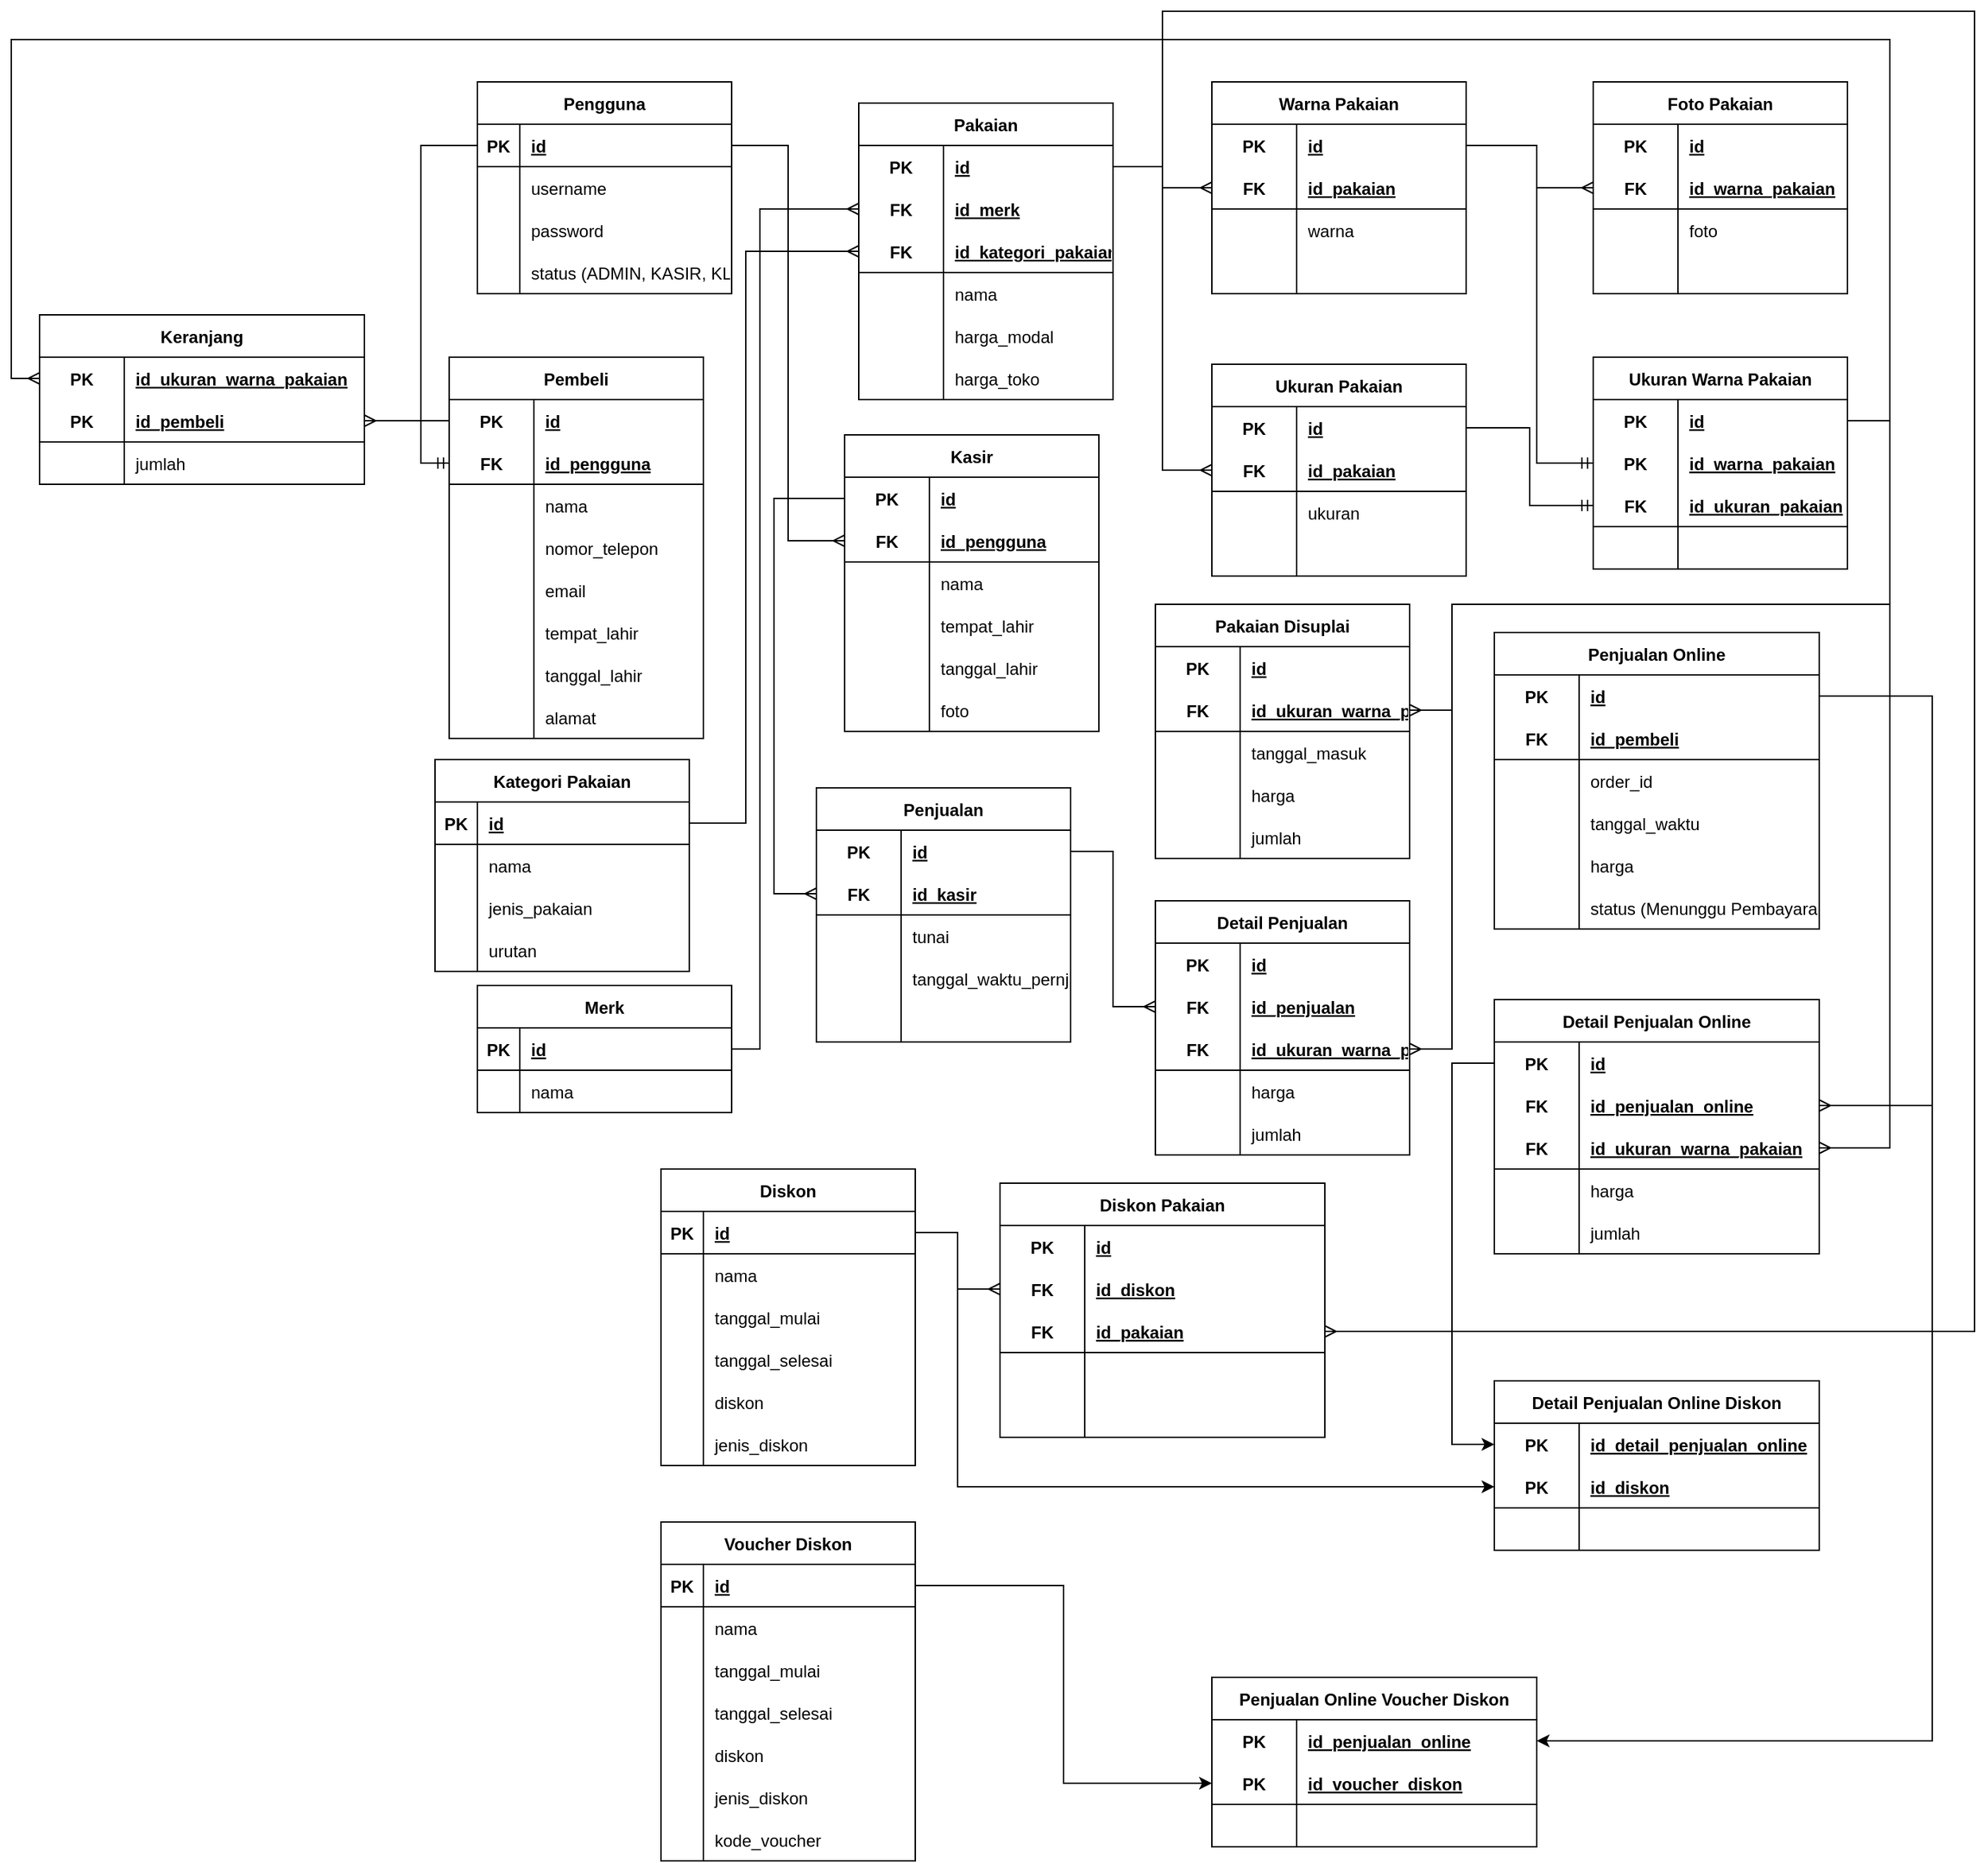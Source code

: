 <mxfile version="21.2.8" type="device" pages="2">
  <diagram id="bjyDgdS6y3IjDn8XdLk5" name="Kasir and Online Store">
    <mxGraphModel dx="1909" dy="1781" grid="1" gridSize="10" guides="1" tooltips="1" connect="1" arrows="1" fold="1" page="1" pageScale="1" pageWidth="850" pageHeight="1100" math="0" shadow="0">
      <root>
        <mxCell id="0" />
        <mxCell id="1" parent="0" />
        <mxCell id="Vew3kgOh1U8d-4hfsMkE-1" value="Pengguna" style="shape=table;startSize=30;container=1;collapsible=1;childLayout=tableLayout;fixedRows=1;rowLines=0;fontStyle=1;align=center;resizeLast=1;" parent="1" vertex="1">
          <mxGeometry x="50" y="50" width="180" height="150" as="geometry" />
        </mxCell>
        <mxCell id="Vew3kgOh1U8d-4hfsMkE-2" value="" style="shape=tableRow;horizontal=0;startSize=0;swimlaneHead=0;swimlaneBody=0;fillColor=none;collapsible=0;dropTarget=0;points=[[0,0.5],[1,0.5]];portConstraint=eastwest;top=0;left=0;right=0;bottom=1;" parent="Vew3kgOh1U8d-4hfsMkE-1" vertex="1">
          <mxGeometry y="30" width="180" height="30" as="geometry" />
        </mxCell>
        <mxCell id="Vew3kgOh1U8d-4hfsMkE-3" value="PK" style="shape=partialRectangle;connectable=0;fillColor=none;top=0;left=0;bottom=0;right=0;fontStyle=1;overflow=hidden;" parent="Vew3kgOh1U8d-4hfsMkE-2" vertex="1">
          <mxGeometry width="30" height="30" as="geometry">
            <mxRectangle width="30" height="30" as="alternateBounds" />
          </mxGeometry>
        </mxCell>
        <mxCell id="Vew3kgOh1U8d-4hfsMkE-4" value="id" style="shape=partialRectangle;connectable=0;fillColor=none;top=0;left=0;bottom=0;right=0;align=left;spacingLeft=6;fontStyle=5;overflow=hidden;" parent="Vew3kgOh1U8d-4hfsMkE-2" vertex="1">
          <mxGeometry x="30" width="150" height="30" as="geometry">
            <mxRectangle width="150" height="30" as="alternateBounds" />
          </mxGeometry>
        </mxCell>
        <mxCell id="Vew3kgOh1U8d-4hfsMkE-5" value="" style="shape=tableRow;horizontal=0;startSize=0;swimlaneHead=0;swimlaneBody=0;fillColor=none;collapsible=0;dropTarget=0;points=[[0,0.5],[1,0.5]];portConstraint=eastwest;top=0;left=0;right=0;bottom=0;" parent="Vew3kgOh1U8d-4hfsMkE-1" vertex="1">
          <mxGeometry y="60" width="180" height="30" as="geometry" />
        </mxCell>
        <mxCell id="Vew3kgOh1U8d-4hfsMkE-6" value="" style="shape=partialRectangle;connectable=0;fillColor=none;top=0;left=0;bottom=0;right=0;editable=1;overflow=hidden;" parent="Vew3kgOh1U8d-4hfsMkE-5" vertex="1">
          <mxGeometry width="30" height="30" as="geometry">
            <mxRectangle width="30" height="30" as="alternateBounds" />
          </mxGeometry>
        </mxCell>
        <mxCell id="Vew3kgOh1U8d-4hfsMkE-7" value="username" style="shape=partialRectangle;connectable=0;fillColor=none;top=0;left=0;bottom=0;right=0;align=left;spacingLeft=6;overflow=hidden;" parent="Vew3kgOh1U8d-4hfsMkE-5" vertex="1">
          <mxGeometry x="30" width="150" height="30" as="geometry">
            <mxRectangle width="150" height="30" as="alternateBounds" />
          </mxGeometry>
        </mxCell>
        <mxCell id="Vew3kgOh1U8d-4hfsMkE-8" value="" style="shape=tableRow;horizontal=0;startSize=0;swimlaneHead=0;swimlaneBody=0;fillColor=none;collapsible=0;dropTarget=0;points=[[0,0.5],[1,0.5]];portConstraint=eastwest;top=0;left=0;right=0;bottom=0;" parent="Vew3kgOh1U8d-4hfsMkE-1" vertex="1">
          <mxGeometry y="90" width="180" height="30" as="geometry" />
        </mxCell>
        <mxCell id="Vew3kgOh1U8d-4hfsMkE-9" value="" style="shape=partialRectangle;connectable=0;fillColor=none;top=0;left=0;bottom=0;right=0;editable=1;overflow=hidden;" parent="Vew3kgOh1U8d-4hfsMkE-8" vertex="1">
          <mxGeometry width="30" height="30" as="geometry">
            <mxRectangle width="30" height="30" as="alternateBounds" />
          </mxGeometry>
        </mxCell>
        <mxCell id="Vew3kgOh1U8d-4hfsMkE-10" value="password" style="shape=partialRectangle;connectable=0;fillColor=none;top=0;left=0;bottom=0;right=0;align=left;spacingLeft=6;overflow=hidden;" parent="Vew3kgOh1U8d-4hfsMkE-8" vertex="1">
          <mxGeometry x="30" width="150" height="30" as="geometry">
            <mxRectangle width="150" height="30" as="alternateBounds" />
          </mxGeometry>
        </mxCell>
        <mxCell id="Vew3kgOh1U8d-4hfsMkE-11" value="" style="shape=tableRow;horizontal=0;startSize=0;swimlaneHead=0;swimlaneBody=0;fillColor=none;collapsible=0;dropTarget=0;points=[[0,0.5],[1,0.5]];portConstraint=eastwest;top=0;left=0;right=0;bottom=0;" parent="Vew3kgOh1U8d-4hfsMkE-1" vertex="1">
          <mxGeometry y="120" width="180" height="30" as="geometry" />
        </mxCell>
        <mxCell id="Vew3kgOh1U8d-4hfsMkE-12" value="" style="shape=partialRectangle;connectable=0;fillColor=none;top=0;left=0;bottom=0;right=0;editable=1;overflow=hidden;" parent="Vew3kgOh1U8d-4hfsMkE-11" vertex="1">
          <mxGeometry width="30" height="30" as="geometry">
            <mxRectangle width="30" height="30" as="alternateBounds" />
          </mxGeometry>
        </mxCell>
        <mxCell id="Vew3kgOh1U8d-4hfsMkE-13" value="status (ADMIN, KASIR, KLIEN, PENGGUNA)" style="shape=partialRectangle;connectable=0;fillColor=none;top=0;left=0;bottom=0;right=0;align=left;spacingLeft=6;overflow=hidden;" parent="Vew3kgOh1U8d-4hfsMkE-11" vertex="1">
          <mxGeometry x="30" width="150" height="30" as="geometry">
            <mxRectangle width="150" height="30" as="alternateBounds" />
          </mxGeometry>
        </mxCell>
        <mxCell id="Vew3kgOh1U8d-4hfsMkE-14" value="Kasir" style="shape=table;startSize=30;container=1;collapsible=1;childLayout=tableLayout;fixedRows=1;rowLines=0;fontStyle=1;align=center;resizeLast=1;" parent="1" vertex="1">
          <mxGeometry x="310" y="300" width="180" height="210" as="geometry" />
        </mxCell>
        <mxCell id="Vew3kgOh1U8d-4hfsMkE-15" value="" style="shape=tableRow;horizontal=0;startSize=0;swimlaneHead=0;swimlaneBody=0;fillColor=none;collapsible=0;dropTarget=0;points=[[0,0.5],[1,0.5]];portConstraint=eastwest;top=0;left=0;right=0;bottom=0;" parent="Vew3kgOh1U8d-4hfsMkE-14" vertex="1">
          <mxGeometry y="30" width="180" height="30" as="geometry" />
        </mxCell>
        <mxCell id="Vew3kgOh1U8d-4hfsMkE-16" value="PK" style="shape=partialRectangle;connectable=0;fillColor=none;top=0;left=0;bottom=0;right=0;fontStyle=1;overflow=hidden;" parent="Vew3kgOh1U8d-4hfsMkE-15" vertex="1">
          <mxGeometry width="60" height="30" as="geometry">
            <mxRectangle width="60" height="30" as="alternateBounds" />
          </mxGeometry>
        </mxCell>
        <mxCell id="Vew3kgOh1U8d-4hfsMkE-17" value="id" style="shape=partialRectangle;connectable=0;fillColor=none;top=0;left=0;bottom=0;right=0;align=left;spacingLeft=6;fontStyle=5;overflow=hidden;" parent="Vew3kgOh1U8d-4hfsMkE-15" vertex="1">
          <mxGeometry x="60" width="120" height="30" as="geometry">
            <mxRectangle width="120" height="30" as="alternateBounds" />
          </mxGeometry>
        </mxCell>
        <mxCell id="Vew3kgOh1U8d-4hfsMkE-18" value="" style="shape=tableRow;horizontal=0;startSize=0;swimlaneHead=0;swimlaneBody=0;fillColor=none;collapsible=0;dropTarget=0;points=[[0,0.5],[1,0.5]];portConstraint=eastwest;top=0;left=0;right=0;bottom=1;" parent="Vew3kgOh1U8d-4hfsMkE-14" vertex="1">
          <mxGeometry y="60" width="180" height="30" as="geometry" />
        </mxCell>
        <mxCell id="Vew3kgOh1U8d-4hfsMkE-19" value="FK" style="shape=partialRectangle;connectable=0;fillColor=none;top=0;left=0;bottom=0;right=0;fontStyle=1;overflow=hidden;" parent="Vew3kgOh1U8d-4hfsMkE-18" vertex="1">
          <mxGeometry width="60" height="30" as="geometry">
            <mxRectangle width="60" height="30" as="alternateBounds" />
          </mxGeometry>
        </mxCell>
        <mxCell id="Vew3kgOh1U8d-4hfsMkE-20" value="id_pengguna" style="shape=partialRectangle;connectable=0;fillColor=none;top=0;left=0;bottom=0;right=0;align=left;spacingLeft=6;fontStyle=5;overflow=hidden;" parent="Vew3kgOh1U8d-4hfsMkE-18" vertex="1">
          <mxGeometry x="60" width="120" height="30" as="geometry">
            <mxRectangle width="120" height="30" as="alternateBounds" />
          </mxGeometry>
        </mxCell>
        <mxCell id="Vew3kgOh1U8d-4hfsMkE-21" value="" style="shape=tableRow;horizontal=0;startSize=0;swimlaneHead=0;swimlaneBody=0;fillColor=none;collapsible=0;dropTarget=0;points=[[0,0.5],[1,0.5]];portConstraint=eastwest;top=0;left=0;right=0;bottom=0;" parent="Vew3kgOh1U8d-4hfsMkE-14" vertex="1">
          <mxGeometry y="90" width="180" height="30" as="geometry" />
        </mxCell>
        <mxCell id="Vew3kgOh1U8d-4hfsMkE-22" value="" style="shape=partialRectangle;connectable=0;fillColor=none;top=0;left=0;bottom=0;right=0;editable=1;overflow=hidden;" parent="Vew3kgOh1U8d-4hfsMkE-21" vertex="1">
          <mxGeometry width="60" height="30" as="geometry">
            <mxRectangle width="60" height="30" as="alternateBounds" />
          </mxGeometry>
        </mxCell>
        <mxCell id="Vew3kgOh1U8d-4hfsMkE-23" value="nama" style="shape=partialRectangle;connectable=0;fillColor=none;top=0;left=0;bottom=0;right=0;align=left;spacingLeft=6;overflow=hidden;" parent="Vew3kgOh1U8d-4hfsMkE-21" vertex="1">
          <mxGeometry x="60" width="120" height="30" as="geometry">
            <mxRectangle width="120" height="30" as="alternateBounds" />
          </mxGeometry>
        </mxCell>
        <mxCell id="Vew3kgOh1U8d-4hfsMkE-24" value="" style="shape=tableRow;horizontal=0;startSize=0;swimlaneHead=0;swimlaneBody=0;fillColor=none;collapsible=0;dropTarget=0;points=[[0,0.5],[1,0.5]];portConstraint=eastwest;top=0;left=0;right=0;bottom=0;" parent="Vew3kgOh1U8d-4hfsMkE-14" vertex="1">
          <mxGeometry y="120" width="180" height="30" as="geometry" />
        </mxCell>
        <mxCell id="Vew3kgOh1U8d-4hfsMkE-25" value="" style="shape=partialRectangle;connectable=0;fillColor=none;top=0;left=0;bottom=0;right=0;editable=1;overflow=hidden;" parent="Vew3kgOh1U8d-4hfsMkE-24" vertex="1">
          <mxGeometry width="60" height="30" as="geometry">
            <mxRectangle width="60" height="30" as="alternateBounds" />
          </mxGeometry>
        </mxCell>
        <mxCell id="Vew3kgOh1U8d-4hfsMkE-26" value="tempat_lahir" style="shape=partialRectangle;connectable=0;fillColor=none;top=0;left=0;bottom=0;right=0;align=left;spacingLeft=6;overflow=hidden;" parent="Vew3kgOh1U8d-4hfsMkE-24" vertex="1">
          <mxGeometry x="60" width="120" height="30" as="geometry">
            <mxRectangle width="120" height="30" as="alternateBounds" />
          </mxGeometry>
        </mxCell>
        <mxCell id="Vew3kgOh1U8d-4hfsMkE-27" value="" style="shape=tableRow;horizontal=0;startSize=0;swimlaneHead=0;swimlaneBody=0;fillColor=none;collapsible=0;dropTarget=0;points=[[0,0.5],[1,0.5]];portConstraint=eastwest;top=0;left=0;right=0;bottom=0;" parent="Vew3kgOh1U8d-4hfsMkE-14" vertex="1">
          <mxGeometry y="150" width="180" height="30" as="geometry" />
        </mxCell>
        <mxCell id="Vew3kgOh1U8d-4hfsMkE-28" value="" style="shape=partialRectangle;connectable=0;fillColor=none;top=0;left=0;bottom=0;right=0;editable=1;overflow=hidden;" parent="Vew3kgOh1U8d-4hfsMkE-27" vertex="1">
          <mxGeometry width="60" height="30" as="geometry">
            <mxRectangle width="60" height="30" as="alternateBounds" />
          </mxGeometry>
        </mxCell>
        <mxCell id="Vew3kgOh1U8d-4hfsMkE-29" value="tanggal_lahir" style="shape=partialRectangle;connectable=0;fillColor=none;top=0;left=0;bottom=0;right=0;align=left;spacingLeft=6;overflow=hidden;" parent="Vew3kgOh1U8d-4hfsMkE-27" vertex="1">
          <mxGeometry x="60" width="120" height="30" as="geometry">
            <mxRectangle width="120" height="30" as="alternateBounds" />
          </mxGeometry>
        </mxCell>
        <mxCell id="Vew3kgOh1U8d-4hfsMkE-30" value="" style="shape=tableRow;horizontal=0;startSize=0;swimlaneHead=0;swimlaneBody=0;fillColor=none;collapsible=0;dropTarget=0;points=[[0,0.5],[1,0.5]];portConstraint=eastwest;top=0;left=0;right=0;bottom=0;" parent="Vew3kgOh1U8d-4hfsMkE-14" vertex="1">
          <mxGeometry y="180" width="180" height="30" as="geometry" />
        </mxCell>
        <mxCell id="Vew3kgOh1U8d-4hfsMkE-31" value="" style="shape=partialRectangle;connectable=0;fillColor=none;top=0;left=0;bottom=0;right=0;editable=1;overflow=hidden;" parent="Vew3kgOh1U8d-4hfsMkE-30" vertex="1">
          <mxGeometry width="60" height="30" as="geometry">
            <mxRectangle width="60" height="30" as="alternateBounds" />
          </mxGeometry>
        </mxCell>
        <mxCell id="Vew3kgOh1U8d-4hfsMkE-32" value="foto" style="shape=partialRectangle;connectable=0;fillColor=none;top=0;left=0;bottom=0;right=0;align=left;spacingLeft=6;overflow=hidden;" parent="Vew3kgOh1U8d-4hfsMkE-30" vertex="1">
          <mxGeometry x="60" width="120" height="30" as="geometry">
            <mxRectangle width="120" height="30" as="alternateBounds" />
          </mxGeometry>
        </mxCell>
        <mxCell id="Vew3kgOh1U8d-4hfsMkE-41" style="edgeStyle=orthogonalEdgeStyle;rounded=0;orthogonalLoop=1;jettySize=auto;html=1;entryX=0;entryY=0.5;entryDx=0;entryDy=0;endArrow=ERmany;endFill=0;" parent="1" source="Vew3kgOh1U8d-4hfsMkE-42" target="Vew3kgOh1U8d-4hfsMkE-75" edge="1">
          <mxGeometry relative="1" as="geometry">
            <Array as="points">
              <mxPoint x="250" y="735" />
              <mxPoint x="250" y="140" />
            </Array>
          </mxGeometry>
        </mxCell>
        <mxCell id="Vew3kgOh1U8d-4hfsMkE-42" value="Merk" style="shape=table;startSize=30;container=1;collapsible=1;childLayout=tableLayout;fixedRows=1;rowLines=0;fontStyle=1;align=center;resizeLast=1;" parent="1" vertex="1">
          <mxGeometry x="50" y="690" width="180" height="90" as="geometry" />
        </mxCell>
        <mxCell id="Vew3kgOh1U8d-4hfsMkE-43" value="" style="shape=tableRow;horizontal=0;startSize=0;swimlaneHead=0;swimlaneBody=0;fillColor=none;collapsible=0;dropTarget=0;points=[[0,0.5],[1,0.5]];portConstraint=eastwest;top=0;left=0;right=0;bottom=1;" parent="Vew3kgOh1U8d-4hfsMkE-42" vertex="1">
          <mxGeometry y="30" width="180" height="30" as="geometry" />
        </mxCell>
        <mxCell id="Vew3kgOh1U8d-4hfsMkE-44" value="PK" style="shape=partialRectangle;connectable=0;fillColor=none;top=0;left=0;bottom=0;right=0;fontStyle=1;overflow=hidden;" parent="Vew3kgOh1U8d-4hfsMkE-43" vertex="1">
          <mxGeometry width="30" height="30" as="geometry">
            <mxRectangle width="30" height="30" as="alternateBounds" />
          </mxGeometry>
        </mxCell>
        <mxCell id="Vew3kgOh1U8d-4hfsMkE-45" value="id" style="shape=partialRectangle;connectable=0;fillColor=none;top=0;left=0;bottom=0;right=0;align=left;spacingLeft=6;fontStyle=5;overflow=hidden;" parent="Vew3kgOh1U8d-4hfsMkE-43" vertex="1">
          <mxGeometry x="30" width="150" height="30" as="geometry">
            <mxRectangle width="150" height="30" as="alternateBounds" />
          </mxGeometry>
        </mxCell>
        <mxCell id="Vew3kgOh1U8d-4hfsMkE-46" value="" style="shape=tableRow;horizontal=0;startSize=0;swimlaneHead=0;swimlaneBody=0;fillColor=none;collapsible=0;dropTarget=0;points=[[0,0.5],[1,0.5]];portConstraint=eastwest;top=0;left=0;right=0;bottom=0;" parent="Vew3kgOh1U8d-4hfsMkE-42" vertex="1">
          <mxGeometry y="60" width="180" height="30" as="geometry" />
        </mxCell>
        <mxCell id="Vew3kgOh1U8d-4hfsMkE-47" value="" style="shape=partialRectangle;connectable=0;fillColor=none;top=0;left=0;bottom=0;right=0;editable=1;overflow=hidden;" parent="Vew3kgOh1U8d-4hfsMkE-46" vertex="1">
          <mxGeometry width="30" height="30" as="geometry">
            <mxRectangle width="30" height="30" as="alternateBounds" />
          </mxGeometry>
        </mxCell>
        <mxCell id="Vew3kgOh1U8d-4hfsMkE-48" value="nama" style="shape=partialRectangle;connectable=0;fillColor=none;top=0;left=0;bottom=0;right=0;align=left;spacingLeft=6;overflow=hidden;" parent="Vew3kgOh1U8d-4hfsMkE-46" vertex="1">
          <mxGeometry x="30" width="150" height="30" as="geometry">
            <mxRectangle width="150" height="30" as="alternateBounds" />
          </mxGeometry>
        </mxCell>
        <mxCell id="Vew3kgOh1U8d-4hfsMkE-49" style="edgeStyle=orthogonalEdgeStyle;rounded=0;orthogonalLoop=1;jettySize=auto;html=1;entryX=0;entryY=0.5;entryDx=0;entryDy=0;endArrow=ERmany;endFill=0;exitX=1;exitY=0.5;exitDx=0;exitDy=0;" parent="1" source="Vew3kgOh1U8d-4hfsMkE-52" target="Vew3kgOh1U8d-4hfsMkE-78" edge="1">
          <mxGeometry relative="1" as="geometry">
            <Array as="points">
              <mxPoint x="240" y="575" />
              <mxPoint x="240" y="170" />
            </Array>
            <mxPoint x="230" y="550" as="sourcePoint" />
          </mxGeometry>
        </mxCell>
        <mxCell id="Vew3kgOh1U8d-4hfsMkE-51" value="Kategori Pakaian" style="shape=table;startSize=30;container=1;collapsible=1;childLayout=tableLayout;fixedRows=1;rowLines=0;fontStyle=1;align=center;resizeLast=1;" parent="1" vertex="1">
          <mxGeometry x="20" y="530" width="180" height="150" as="geometry" />
        </mxCell>
        <mxCell id="Vew3kgOh1U8d-4hfsMkE-52" value="" style="shape=tableRow;horizontal=0;startSize=0;swimlaneHead=0;swimlaneBody=0;fillColor=none;collapsible=0;dropTarget=0;points=[[0,0.5],[1,0.5]];portConstraint=eastwest;top=0;left=0;right=0;bottom=1;" parent="Vew3kgOh1U8d-4hfsMkE-51" vertex="1">
          <mxGeometry y="30" width="180" height="30" as="geometry" />
        </mxCell>
        <mxCell id="Vew3kgOh1U8d-4hfsMkE-53" value="PK" style="shape=partialRectangle;connectable=0;fillColor=none;top=0;left=0;bottom=0;right=0;fontStyle=1;overflow=hidden;" parent="Vew3kgOh1U8d-4hfsMkE-52" vertex="1">
          <mxGeometry width="30" height="30" as="geometry">
            <mxRectangle width="30" height="30" as="alternateBounds" />
          </mxGeometry>
        </mxCell>
        <mxCell id="Vew3kgOh1U8d-4hfsMkE-54" value="id" style="shape=partialRectangle;connectable=0;fillColor=none;top=0;left=0;bottom=0;right=0;align=left;spacingLeft=6;fontStyle=5;overflow=hidden;" parent="Vew3kgOh1U8d-4hfsMkE-52" vertex="1">
          <mxGeometry x="30" width="150" height="30" as="geometry">
            <mxRectangle width="150" height="30" as="alternateBounds" />
          </mxGeometry>
        </mxCell>
        <mxCell id="Vew3kgOh1U8d-4hfsMkE-55" value="" style="shape=tableRow;horizontal=0;startSize=0;swimlaneHead=0;swimlaneBody=0;fillColor=none;collapsible=0;dropTarget=0;points=[[0,0.5],[1,0.5]];portConstraint=eastwest;top=0;left=0;right=0;bottom=0;" parent="Vew3kgOh1U8d-4hfsMkE-51" vertex="1">
          <mxGeometry y="60" width="180" height="30" as="geometry" />
        </mxCell>
        <mxCell id="Vew3kgOh1U8d-4hfsMkE-56" value="" style="shape=partialRectangle;connectable=0;fillColor=none;top=0;left=0;bottom=0;right=0;editable=1;overflow=hidden;" parent="Vew3kgOh1U8d-4hfsMkE-55" vertex="1">
          <mxGeometry width="30" height="30" as="geometry">
            <mxRectangle width="30" height="30" as="alternateBounds" />
          </mxGeometry>
        </mxCell>
        <mxCell id="Vew3kgOh1U8d-4hfsMkE-57" value="nama" style="shape=partialRectangle;connectable=0;fillColor=none;top=0;left=0;bottom=0;right=0;align=left;spacingLeft=6;overflow=hidden;" parent="Vew3kgOh1U8d-4hfsMkE-55" vertex="1">
          <mxGeometry x="30" width="150" height="30" as="geometry">
            <mxRectangle width="150" height="30" as="alternateBounds" />
          </mxGeometry>
        </mxCell>
        <mxCell id="mj0qowWMaledBnYnxcZw-1" value="" style="shape=tableRow;horizontal=0;startSize=0;swimlaneHead=0;swimlaneBody=0;fillColor=none;collapsible=0;dropTarget=0;points=[[0,0.5],[1,0.5]];portConstraint=eastwest;top=0;left=0;right=0;bottom=0;" parent="Vew3kgOh1U8d-4hfsMkE-51" vertex="1">
          <mxGeometry y="90" width="180" height="30" as="geometry" />
        </mxCell>
        <mxCell id="mj0qowWMaledBnYnxcZw-2" value="" style="shape=partialRectangle;connectable=0;fillColor=none;top=0;left=0;bottom=0;right=0;editable=1;overflow=hidden;" parent="mj0qowWMaledBnYnxcZw-1" vertex="1">
          <mxGeometry width="30" height="30" as="geometry">
            <mxRectangle width="30" height="30" as="alternateBounds" />
          </mxGeometry>
        </mxCell>
        <mxCell id="mj0qowWMaledBnYnxcZw-3" value="jenis_pakaian" style="shape=partialRectangle;connectable=0;fillColor=none;top=0;left=0;bottom=0;right=0;align=left;spacingLeft=6;overflow=hidden;" parent="mj0qowWMaledBnYnxcZw-1" vertex="1">
          <mxGeometry x="30" width="150" height="30" as="geometry">
            <mxRectangle width="150" height="30" as="alternateBounds" />
          </mxGeometry>
        </mxCell>
        <mxCell id="De6OIWMCIzGntj4tSRnL-1" value="" style="shape=tableRow;horizontal=0;startSize=0;swimlaneHead=0;swimlaneBody=0;fillColor=none;collapsible=0;dropTarget=0;points=[[0,0.5],[1,0.5]];portConstraint=eastwest;top=0;left=0;right=0;bottom=0;" parent="Vew3kgOh1U8d-4hfsMkE-51" vertex="1">
          <mxGeometry y="120" width="180" height="30" as="geometry" />
        </mxCell>
        <mxCell id="De6OIWMCIzGntj4tSRnL-2" value="" style="shape=partialRectangle;connectable=0;fillColor=none;top=0;left=0;bottom=0;right=0;editable=1;overflow=hidden;" parent="De6OIWMCIzGntj4tSRnL-1" vertex="1">
          <mxGeometry width="30" height="30" as="geometry">
            <mxRectangle width="30" height="30" as="alternateBounds" />
          </mxGeometry>
        </mxCell>
        <mxCell id="De6OIWMCIzGntj4tSRnL-3" value="urutan" style="shape=partialRectangle;connectable=0;fillColor=none;top=0;left=0;bottom=0;right=0;align=left;spacingLeft=6;overflow=hidden;" parent="De6OIWMCIzGntj4tSRnL-1" vertex="1">
          <mxGeometry x="30" width="150" height="30" as="geometry">
            <mxRectangle width="150" height="30" as="alternateBounds" />
          </mxGeometry>
        </mxCell>
        <mxCell id="Vew3kgOh1U8d-4hfsMkE-71" value="Pakaian" style="shape=table;startSize=30;container=1;collapsible=1;childLayout=tableLayout;fixedRows=1;rowLines=0;fontStyle=1;align=center;resizeLast=1;" parent="1" vertex="1">
          <mxGeometry x="320" y="65" width="180" height="210" as="geometry" />
        </mxCell>
        <mxCell id="Vew3kgOh1U8d-4hfsMkE-72" value="" style="shape=tableRow;horizontal=0;startSize=0;swimlaneHead=0;swimlaneBody=0;fillColor=none;collapsible=0;dropTarget=0;points=[[0,0.5],[1,0.5]];portConstraint=eastwest;top=0;left=0;right=0;bottom=0;" parent="Vew3kgOh1U8d-4hfsMkE-71" vertex="1">
          <mxGeometry y="30" width="180" height="30" as="geometry" />
        </mxCell>
        <mxCell id="Vew3kgOh1U8d-4hfsMkE-73" value="PK" style="shape=partialRectangle;connectable=0;fillColor=none;top=0;left=0;bottom=0;right=0;fontStyle=1;overflow=hidden;" parent="Vew3kgOh1U8d-4hfsMkE-72" vertex="1">
          <mxGeometry width="60" height="30" as="geometry">
            <mxRectangle width="60" height="30" as="alternateBounds" />
          </mxGeometry>
        </mxCell>
        <mxCell id="Vew3kgOh1U8d-4hfsMkE-74" value="id" style="shape=partialRectangle;connectable=0;fillColor=none;top=0;left=0;bottom=0;right=0;align=left;spacingLeft=6;fontStyle=5;overflow=hidden;" parent="Vew3kgOh1U8d-4hfsMkE-72" vertex="1">
          <mxGeometry x="60" width="120" height="30" as="geometry">
            <mxRectangle width="120" height="30" as="alternateBounds" />
          </mxGeometry>
        </mxCell>
        <mxCell id="Vew3kgOh1U8d-4hfsMkE-75" value="" style="shape=tableRow;horizontal=0;startSize=0;swimlaneHead=0;swimlaneBody=0;fillColor=none;collapsible=0;dropTarget=0;points=[[0,0.5],[1,0.5]];portConstraint=eastwest;top=0;left=0;right=0;bottom=0;" parent="Vew3kgOh1U8d-4hfsMkE-71" vertex="1">
          <mxGeometry y="60" width="180" height="30" as="geometry" />
        </mxCell>
        <mxCell id="Vew3kgOh1U8d-4hfsMkE-76" value="FK" style="shape=partialRectangle;connectable=0;fillColor=none;top=0;left=0;bottom=0;right=0;fontStyle=1;overflow=hidden;" parent="Vew3kgOh1U8d-4hfsMkE-75" vertex="1">
          <mxGeometry width="60" height="30" as="geometry">
            <mxRectangle width="60" height="30" as="alternateBounds" />
          </mxGeometry>
        </mxCell>
        <mxCell id="Vew3kgOh1U8d-4hfsMkE-77" value="id_merk" style="shape=partialRectangle;connectable=0;fillColor=none;top=0;left=0;bottom=0;right=0;align=left;spacingLeft=6;fontStyle=5;overflow=hidden;" parent="Vew3kgOh1U8d-4hfsMkE-75" vertex="1">
          <mxGeometry x="60" width="120" height="30" as="geometry">
            <mxRectangle width="120" height="30" as="alternateBounds" />
          </mxGeometry>
        </mxCell>
        <mxCell id="Vew3kgOh1U8d-4hfsMkE-78" value="" style="shape=tableRow;horizontal=0;startSize=0;swimlaneHead=0;swimlaneBody=0;fillColor=none;collapsible=0;dropTarget=0;points=[[0,0.5],[1,0.5]];portConstraint=eastwest;top=0;left=0;right=0;bottom=1;" parent="Vew3kgOh1U8d-4hfsMkE-71" vertex="1">
          <mxGeometry y="90" width="180" height="30" as="geometry" />
        </mxCell>
        <mxCell id="Vew3kgOh1U8d-4hfsMkE-79" value="FK" style="shape=partialRectangle;connectable=0;fillColor=none;top=0;left=0;bottom=0;right=0;fontStyle=1;overflow=hidden;" parent="Vew3kgOh1U8d-4hfsMkE-78" vertex="1">
          <mxGeometry width="60" height="30" as="geometry">
            <mxRectangle width="60" height="30" as="alternateBounds" />
          </mxGeometry>
        </mxCell>
        <mxCell id="Vew3kgOh1U8d-4hfsMkE-80" value="id_kategori_pakaian" style="shape=partialRectangle;connectable=0;fillColor=none;top=0;left=0;bottom=0;right=0;align=left;spacingLeft=6;fontStyle=5;overflow=hidden;" parent="Vew3kgOh1U8d-4hfsMkE-78" vertex="1">
          <mxGeometry x="60" width="120" height="30" as="geometry">
            <mxRectangle width="120" height="30" as="alternateBounds" />
          </mxGeometry>
        </mxCell>
        <mxCell id="Vew3kgOh1U8d-4hfsMkE-81" value="" style="shape=tableRow;horizontal=0;startSize=0;swimlaneHead=0;swimlaneBody=0;fillColor=none;collapsible=0;dropTarget=0;points=[[0,0.5],[1,0.5]];portConstraint=eastwest;top=0;left=0;right=0;bottom=0;" parent="Vew3kgOh1U8d-4hfsMkE-71" vertex="1">
          <mxGeometry y="120" width="180" height="30" as="geometry" />
        </mxCell>
        <mxCell id="Vew3kgOh1U8d-4hfsMkE-82" value="" style="shape=partialRectangle;connectable=0;fillColor=none;top=0;left=0;bottom=0;right=0;editable=1;overflow=hidden;" parent="Vew3kgOh1U8d-4hfsMkE-81" vertex="1">
          <mxGeometry width="60" height="30" as="geometry">
            <mxRectangle width="60" height="30" as="alternateBounds" />
          </mxGeometry>
        </mxCell>
        <mxCell id="Vew3kgOh1U8d-4hfsMkE-83" value="nama" style="shape=partialRectangle;connectable=0;fillColor=none;top=0;left=0;bottom=0;right=0;align=left;spacingLeft=6;overflow=hidden;" parent="Vew3kgOh1U8d-4hfsMkE-81" vertex="1">
          <mxGeometry x="60" width="120" height="30" as="geometry">
            <mxRectangle width="120" height="30" as="alternateBounds" />
          </mxGeometry>
        </mxCell>
        <mxCell id="Vew3kgOh1U8d-4hfsMkE-84" value="" style="shape=tableRow;horizontal=0;startSize=0;swimlaneHead=0;swimlaneBody=0;fillColor=none;collapsible=0;dropTarget=0;points=[[0,0.5],[1,0.5]];portConstraint=eastwest;top=0;left=0;right=0;bottom=0;" parent="Vew3kgOh1U8d-4hfsMkE-71" vertex="1">
          <mxGeometry y="150" width="180" height="30" as="geometry" />
        </mxCell>
        <mxCell id="Vew3kgOh1U8d-4hfsMkE-85" value="" style="shape=partialRectangle;connectable=0;fillColor=none;top=0;left=0;bottom=0;right=0;editable=1;overflow=hidden;" parent="Vew3kgOh1U8d-4hfsMkE-84" vertex="1">
          <mxGeometry width="60" height="30" as="geometry">
            <mxRectangle width="60" height="30" as="alternateBounds" />
          </mxGeometry>
        </mxCell>
        <mxCell id="Vew3kgOh1U8d-4hfsMkE-86" value="harga_modal" style="shape=partialRectangle;connectable=0;fillColor=none;top=0;left=0;bottom=0;right=0;align=left;spacingLeft=6;overflow=hidden;" parent="Vew3kgOh1U8d-4hfsMkE-84" vertex="1">
          <mxGeometry x="60" width="120" height="30" as="geometry">
            <mxRectangle width="120" height="30" as="alternateBounds" />
          </mxGeometry>
        </mxCell>
        <mxCell id="Axg0hih1ll3ONBClOINO-7" value="" style="shape=tableRow;horizontal=0;startSize=0;swimlaneHead=0;swimlaneBody=0;fillColor=none;collapsible=0;dropTarget=0;points=[[0,0.5],[1,0.5]];portConstraint=eastwest;top=0;left=0;right=0;bottom=0;" parent="Vew3kgOh1U8d-4hfsMkE-71" vertex="1">
          <mxGeometry y="180" width="180" height="30" as="geometry" />
        </mxCell>
        <mxCell id="Axg0hih1ll3ONBClOINO-8" value="" style="shape=partialRectangle;connectable=0;fillColor=none;top=0;left=0;bottom=0;right=0;editable=1;overflow=hidden;" parent="Axg0hih1ll3ONBClOINO-7" vertex="1">
          <mxGeometry width="60" height="30" as="geometry">
            <mxRectangle width="60" height="30" as="alternateBounds" />
          </mxGeometry>
        </mxCell>
        <mxCell id="Axg0hih1ll3ONBClOINO-9" value="harga_toko" style="shape=partialRectangle;connectable=0;fillColor=none;top=0;left=0;bottom=0;right=0;align=left;spacingLeft=6;overflow=hidden;" parent="Axg0hih1ll3ONBClOINO-7" vertex="1">
          <mxGeometry x="60" width="120" height="30" as="geometry">
            <mxRectangle width="120" height="30" as="alternateBounds" />
          </mxGeometry>
        </mxCell>
        <mxCell id="Vew3kgOh1U8d-4hfsMkE-87" value="Warna Pakaian" style="shape=table;startSize=30;container=1;collapsible=1;childLayout=tableLayout;fixedRows=1;rowLines=0;fontStyle=1;align=center;resizeLast=1;" parent="1" vertex="1">
          <mxGeometry x="570" y="50" width="180" height="150" as="geometry" />
        </mxCell>
        <mxCell id="Vew3kgOh1U8d-4hfsMkE-88" value="" style="shape=tableRow;horizontal=0;startSize=0;swimlaneHead=0;swimlaneBody=0;fillColor=none;collapsible=0;dropTarget=0;points=[[0,0.5],[1,0.5]];portConstraint=eastwest;top=0;left=0;right=0;bottom=0;" parent="Vew3kgOh1U8d-4hfsMkE-87" vertex="1">
          <mxGeometry y="30" width="180" height="30" as="geometry" />
        </mxCell>
        <mxCell id="Vew3kgOh1U8d-4hfsMkE-89" value="PK" style="shape=partialRectangle;connectable=0;fillColor=none;top=0;left=0;bottom=0;right=0;fontStyle=1;overflow=hidden;" parent="Vew3kgOh1U8d-4hfsMkE-88" vertex="1">
          <mxGeometry width="60" height="30" as="geometry">
            <mxRectangle width="60" height="30" as="alternateBounds" />
          </mxGeometry>
        </mxCell>
        <mxCell id="Vew3kgOh1U8d-4hfsMkE-90" value="id" style="shape=partialRectangle;connectable=0;fillColor=none;top=0;left=0;bottom=0;right=0;align=left;spacingLeft=6;fontStyle=5;overflow=hidden;" parent="Vew3kgOh1U8d-4hfsMkE-88" vertex="1">
          <mxGeometry x="60" width="120" height="30" as="geometry">
            <mxRectangle width="120" height="30" as="alternateBounds" />
          </mxGeometry>
        </mxCell>
        <mxCell id="Vew3kgOh1U8d-4hfsMkE-94" value="" style="shape=tableRow;horizontal=0;startSize=0;swimlaneHead=0;swimlaneBody=0;fillColor=none;collapsible=0;dropTarget=0;points=[[0,0.5],[1,0.5]];portConstraint=eastwest;top=0;left=0;right=0;bottom=1;" parent="Vew3kgOh1U8d-4hfsMkE-87" vertex="1">
          <mxGeometry y="60" width="180" height="30" as="geometry" />
        </mxCell>
        <mxCell id="Vew3kgOh1U8d-4hfsMkE-95" value="FK" style="shape=partialRectangle;connectable=0;fillColor=none;top=0;left=0;bottom=0;right=0;fontStyle=1;overflow=hidden;" parent="Vew3kgOh1U8d-4hfsMkE-94" vertex="1">
          <mxGeometry width="60" height="30" as="geometry">
            <mxRectangle width="60" height="30" as="alternateBounds" />
          </mxGeometry>
        </mxCell>
        <mxCell id="Vew3kgOh1U8d-4hfsMkE-96" value="id_pakaian" style="shape=partialRectangle;connectable=0;fillColor=none;top=0;left=0;bottom=0;right=0;align=left;spacingLeft=6;fontStyle=5;overflow=hidden;" parent="Vew3kgOh1U8d-4hfsMkE-94" vertex="1">
          <mxGeometry x="60" width="120" height="30" as="geometry">
            <mxRectangle width="120" height="30" as="alternateBounds" />
          </mxGeometry>
        </mxCell>
        <mxCell id="Vew3kgOh1U8d-4hfsMkE-97" value="" style="shape=tableRow;horizontal=0;startSize=0;swimlaneHead=0;swimlaneBody=0;fillColor=none;collapsible=0;dropTarget=0;points=[[0,0.5],[1,0.5]];portConstraint=eastwest;top=0;left=0;right=0;bottom=0;" parent="Vew3kgOh1U8d-4hfsMkE-87" vertex="1">
          <mxGeometry y="90" width="180" height="30" as="geometry" />
        </mxCell>
        <mxCell id="Vew3kgOh1U8d-4hfsMkE-98" value="" style="shape=partialRectangle;connectable=0;fillColor=none;top=0;left=0;bottom=0;right=0;editable=1;overflow=hidden;" parent="Vew3kgOh1U8d-4hfsMkE-97" vertex="1">
          <mxGeometry width="60" height="30" as="geometry">
            <mxRectangle width="60" height="30" as="alternateBounds" />
          </mxGeometry>
        </mxCell>
        <mxCell id="Vew3kgOh1U8d-4hfsMkE-99" value="warna" style="shape=partialRectangle;connectable=0;fillColor=none;top=0;left=0;bottom=0;right=0;align=left;spacingLeft=6;overflow=hidden;" parent="Vew3kgOh1U8d-4hfsMkE-97" vertex="1">
          <mxGeometry x="60" width="120" height="30" as="geometry">
            <mxRectangle width="120" height="30" as="alternateBounds" />
          </mxGeometry>
        </mxCell>
        <mxCell id="Vew3kgOh1U8d-4hfsMkE-169" value="" style="shape=tableRow;horizontal=0;startSize=0;swimlaneHead=0;swimlaneBody=0;fillColor=none;collapsible=0;dropTarget=0;points=[[0,0.5],[1,0.5]];portConstraint=eastwest;top=0;left=0;right=0;bottom=0;" parent="Vew3kgOh1U8d-4hfsMkE-87" vertex="1">
          <mxGeometry y="120" width="180" height="30" as="geometry" />
        </mxCell>
        <mxCell id="Vew3kgOh1U8d-4hfsMkE-170" value="" style="shape=partialRectangle;connectable=0;fillColor=none;top=0;left=0;bottom=0;right=0;editable=1;overflow=hidden;" parent="Vew3kgOh1U8d-4hfsMkE-169" vertex="1">
          <mxGeometry width="60" height="30" as="geometry">
            <mxRectangle width="60" height="30" as="alternateBounds" />
          </mxGeometry>
        </mxCell>
        <mxCell id="Vew3kgOh1U8d-4hfsMkE-171" value="" style="shape=partialRectangle;connectable=0;fillColor=none;top=0;left=0;bottom=0;right=0;align=left;spacingLeft=6;overflow=hidden;" parent="Vew3kgOh1U8d-4hfsMkE-169" vertex="1">
          <mxGeometry x="60" width="120" height="30" as="geometry">
            <mxRectangle width="120" height="30" as="alternateBounds" />
          </mxGeometry>
        </mxCell>
        <mxCell id="Vew3kgOh1U8d-4hfsMkE-100" value="Ukuran Warna Pakaian" style="shape=table;startSize=30;container=1;collapsible=1;childLayout=tableLayout;fixedRows=1;rowLines=0;fontStyle=1;align=center;resizeLast=1;" parent="1" vertex="1">
          <mxGeometry x="840" y="245" width="180" height="150" as="geometry" />
        </mxCell>
        <mxCell id="x_064oylMBM9zuciCaUD-15" value="" style="shape=tableRow;horizontal=0;startSize=0;swimlaneHead=0;swimlaneBody=0;fillColor=none;collapsible=0;dropTarget=0;points=[[0,0.5],[1,0.5]];portConstraint=eastwest;top=0;left=0;right=0;bottom=0;" parent="Vew3kgOh1U8d-4hfsMkE-100" vertex="1">
          <mxGeometry y="30" width="180" height="30" as="geometry" />
        </mxCell>
        <mxCell id="x_064oylMBM9zuciCaUD-16" value="PK" style="shape=partialRectangle;connectable=0;fillColor=none;top=0;left=0;bottom=0;right=0;fontStyle=1;overflow=hidden;" parent="x_064oylMBM9zuciCaUD-15" vertex="1">
          <mxGeometry width="60" height="30" as="geometry">
            <mxRectangle width="60" height="30" as="alternateBounds" />
          </mxGeometry>
        </mxCell>
        <mxCell id="x_064oylMBM9zuciCaUD-17" value="id" style="shape=partialRectangle;connectable=0;fillColor=none;top=0;left=0;bottom=0;right=0;align=left;spacingLeft=6;fontStyle=5;overflow=hidden;" parent="x_064oylMBM9zuciCaUD-15" vertex="1">
          <mxGeometry x="60" width="120" height="30" as="geometry">
            <mxRectangle width="120" height="30" as="alternateBounds" />
          </mxGeometry>
        </mxCell>
        <mxCell id="Vew3kgOh1U8d-4hfsMkE-101" value="" style="shape=tableRow;horizontal=0;startSize=0;swimlaneHead=0;swimlaneBody=0;fillColor=none;collapsible=0;dropTarget=0;points=[[0,0.5],[1,0.5]];portConstraint=eastwest;top=0;left=0;right=0;bottom=0;" parent="Vew3kgOh1U8d-4hfsMkE-100" vertex="1">
          <mxGeometry y="60" width="180" height="30" as="geometry" />
        </mxCell>
        <mxCell id="Vew3kgOh1U8d-4hfsMkE-102" value="PK" style="shape=partialRectangle;connectable=0;fillColor=none;top=0;left=0;bottom=0;right=0;fontStyle=1;overflow=hidden;" parent="Vew3kgOh1U8d-4hfsMkE-101" vertex="1">
          <mxGeometry width="60" height="30" as="geometry">
            <mxRectangle width="60" height="30" as="alternateBounds" />
          </mxGeometry>
        </mxCell>
        <mxCell id="Vew3kgOh1U8d-4hfsMkE-103" value="id_warna_pakaian" style="shape=partialRectangle;connectable=0;fillColor=none;top=0;left=0;bottom=0;right=0;align=left;spacingLeft=6;fontStyle=5;overflow=hidden;" parent="Vew3kgOh1U8d-4hfsMkE-101" vertex="1">
          <mxGeometry x="60" width="120" height="30" as="geometry">
            <mxRectangle width="120" height="30" as="alternateBounds" />
          </mxGeometry>
        </mxCell>
        <mxCell id="Vew3kgOh1U8d-4hfsMkE-107" value="" style="shape=tableRow;horizontal=0;startSize=0;swimlaneHead=0;swimlaneBody=0;fillColor=none;collapsible=0;dropTarget=0;points=[[0,0.5],[1,0.5]];portConstraint=eastwest;top=0;left=0;right=0;bottom=1;" parent="Vew3kgOh1U8d-4hfsMkE-100" vertex="1">
          <mxGeometry y="90" width="180" height="30" as="geometry" />
        </mxCell>
        <mxCell id="Vew3kgOh1U8d-4hfsMkE-108" value="FK" style="shape=partialRectangle;connectable=0;fillColor=none;top=0;left=0;bottom=0;right=0;fontStyle=1;overflow=hidden;" parent="Vew3kgOh1U8d-4hfsMkE-107" vertex="1">
          <mxGeometry width="60" height="30" as="geometry">
            <mxRectangle width="60" height="30" as="alternateBounds" />
          </mxGeometry>
        </mxCell>
        <mxCell id="Vew3kgOh1U8d-4hfsMkE-109" value="id_ukuran_pakaian" style="shape=partialRectangle;connectable=0;fillColor=none;top=0;left=0;bottom=0;right=0;align=left;spacingLeft=6;fontStyle=5;overflow=hidden;" parent="Vew3kgOh1U8d-4hfsMkE-107" vertex="1">
          <mxGeometry x="60" width="120" height="30" as="geometry">
            <mxRectangle width="120" height="30" as="alternateBounds" />
          </mxGeometry>
        </mxCell>
        <mxCell id="Vew3kgOh1U8d-4hfsMkE-110" value="" style="shape=tableRow;horizontal=0;startSize=0;swimlaneHead=0;swimlaneBody=0;fillColor=none;collapsible=0;dropTarget=0;points=[[0,0.5],[1,0.5]];portConstraint=eastwest;top=0;left=0;right=0;bottom=0;" parent="Vew3kgOh1U8d-4hfsMkE-100" vertex="1">
          <mxGeometry y="120" width="180" height="30" as="geometry" />
        </mxCell>
        <mxCell id="Vew3kgOh1U8d-4hfsMkE-111" value="" style="shape=partialRectangle;connectable=0;fillColor=none;top=0;left=0;bottom=0;right=0;editable=1;overflow=hidden;" parent="Vew3kgOh1U8d-4hfsMkE-110" vertex="1">
          <mxGeometry width="60" height="30" as="geometry">
            <mxRectangle width="60" height="30" as="alternateBounds" />
          </mxGeometry>
        </mxCell>
        <mxCell id="Vew3kgOh1U8d-4hfsMkE-112" value="" style="shape=partialRectangle;connectable=0;fillColor=none;top=0;left=0;bottom=0;right=0;align=left;spacingLeft=6;overflow=hidden;" parent="Vew3kgOh1U8d-4hfsMkE-110" vertex="1">
          <mxGeometry x="60" width="120" height="30" as="geometry">
            <mxRectangle width="120" height="30" as="alternateBounds" />
          </mxGeometry>
        </mxCell>
        <mxCell id="Vew3kgOh1U8d-4hfsMkE-113" value="Pakaian Disuplai" style="shape=table;startSize=30;container=1;collapsible=1;childLayout=tableLayout;fixedRows=1;rowLines=0;fontStyle=1;align=center;resizeLast=1;" parent="1" vertex="1">
          <mxGeometry x="530" y="420" width="180" height="180" as="geometry" />
        </mxCell>
        <mxCell id="Vew3kgOh1U8d-4hfsMkE-114" value="" style="shape=tableRow;horizontal=0;startSize=0;swimlaneHead=0;swimlaneBody=0;fillColor=none;collapsible=0;dropTarget=0;points=[[0,0.5],[1,0.5]];portConstraint=eastwest;top=0;left=0;right=0;bottom=0;" parent="Vew3kgOh1U8d-4hfsMkE-113" vertex="1">
          <mxGeometry y="30" width="180" height="30" as="geometry" />
        </mxCell>
        <mxCell id="Vew3kgOh1U8d-4hfsMkE-115" value="PK" style="shape=partialRectangle;connectable=0;fillColor=none;top=0;left=0;bottom=0;right=0;fontStyle=1;overflow=hidden;" parent="Vew3kgOh1U8d-4hfsMkE-114" vertex="1">
          <mxGeometry width="60" height="30" as="geometry">
            <mxRectangle width="60" height="30" as="alternateBounds" />
          </mxGeometry>
        </mxCell>
        <mxCell id="Vew3kgOh1U8d-4hfsMkE-116" value="id" style="shape=partialRectangle;connectable=0;fillColor=none;top=0;left=0;bottom=0;right=0;align=left;spacingLeft=6;fontStyle=5;overflow=hidden;" parent="Vew3kgOh1U8d-4hfsMkE-114" vertex="1">
          <mxGeometry x="60" width="120" height="30" as="geometry">
            <mxRectangle width="120" height="30" as="alternateBounds" />
          </mxGeometry>
        </mxCell>
        <mxCell id="Vew3kgOh1U8d-4hfsMkE-117" value="" style="shape=tableRow;horizontal=0;startSize=0;swimlaneHead=0;swimlaneBody=0;fillColor=none;collapsible=0;dropTarget=0;points=[[0,0.5],[1,0.5]];portConstraint=eastwest;top=0;left=0;right=0;bottom=1;" parent="Vew3kgOh1U8d-4hfsMkE-113" vertex="1">
          <mxGeometry y="60" width="180" height="30" as="geometry" />
        </mxCell>
        <mxCell id="Vew3kgOh1U8d-4hfsMkE-118" value="FK" style="shape=partialRectangle;connectable=0;fillColor=none;top=0;left=0;bottom=0;right=0;fontStyle=1;overflow=hidden;" parent="Vew3kgOh1U8d-4hfsMkE-117" vertex="1">
          <mxGeometry width="60" height="30" as="geometry">
            <mxRectangle width="60" height="30" as="alternateBounds" />
          </mxGeometry>
        </mxCell>
        <mxCell id="Vew3kgOh1U8d-4hfsMkE-119" value="id_ukuran_warna_pakaian" style="shape=partialRectangle;connectable=0;fillColor=none;top=0;left=0;bottom=0;right=0;align=left;spacingLeft=6;fontStyle=5;overflow=hidden;" parent="Vew3kgOh1U8d-4hfsMkE-117" vertex="1">
          <mxGeometry x="60" width="120" height="30" as="geometry">
            <mxRectangle width="120" height="30" as="alternateBounds" />
          </mxGeometry>
        </mxCell>
        <mxCell id="Vew3kgOh1U8d-4hfsMkE-120" value="" style="shape=tableRow;horizontal=0;startSize=0;swimlaneHead=0;swimlaneBody=0;fillColor=none;collapsible=0;dropTarget=0;points=[[0,0.5],[1,0.5]];portConstraint=eastwest;top=0;left=0;right=0;bottom=0;" parent="Vew3kgOh1U8d-4hfsMkE-113" vertex="1">
          <mxGeometry y="90" width="180" height="30" as="geometry" />
        </mxCell>
        <mxCell id="Vew3kgOh1U8d-4hfsMkE-121" value="" style="shape=partialRectangle;connectable=0;fillColor=none;top=0;left=0;bottom=0;right=0;editable=1;overflow=hidden;" parent="Vew3kgOh1U8d-4hfsMkE-120" vertex="1">
          <mxGeometry width="60" height="30" as="geometry">
            <mxRectangle width="60" height="30" as="alternateBounds" />
          </mxGeometry>
        </mxCell>
        <mxCell id="Vew3kgOh1U8d-4hfsMkE-122" value="tanggal_masuk" style="shape=partialRectangle;connectable=0;fillColor=none;top=0;left=0;bottom=0;right=0;align=left;spacingLeft=6;overflow=hidden;" parent="Vew3kgOh1U8d-4hfsMkE-120" vertex="1">
          <mxGeometry x="60" width="120" height="30" as="geometry">
            <mxRectangle width="120" height="30" as="alternateBounds" />
          </mxGeometry>
        </mxCell>
        <mxCell id="Vew3kgOh1U8d-4hfsMkE-123" value="" style="shape=tableRow;horizontal=0;startSize=0;swimlaneHead=0;swimlaneBody=0;fillColor=none;collapsible=0;dropTarget=0;points=[[0,0.5],[1,0.5]];portConstraint=eastwest;top=0;left=0;right=0;bottom=0;" parent="Vew3kgOh1U8d-4hfsMkE-113" vertex="1">
          <mxGeometry y="120" width="180" height="30" as="geometry" />
        </mxCell>
        <mxCell id="Vew3kgOh1U8d-4hfsMkE-124" value="" style="shape=partialRectangle;connectable=0;fillColor=none;top=0;left=0;bottom=0;right=0;editable=1;overflow=hidden;" parent="Vew3kgOh1U8d-4hfsMkE-123" vertex="1">
          <mxGeometry width="60" height="30" as="geometry">
            <mxRectangle width="60" height="30" as="alternateBounds" />
          </mxGeometry>
        </mxCell>
        <mxCell id="Vew3kgOh1U8d-4hfsMkE-125" value="harga" style="shape=partialRectangle;connectable=0;fillColor=none;top=0;left=0;bottom=0;right=0;align=left;spacingLeft=6;overflow=hidden;" parent="Vew3kgOh1U8d-4hfsMkE-123" vertex="1">
          <mxGeometry x="60" width="120" height="30" as="geometry">
            <mxRectangle width="120" height="30" as="alternateBounds" />
          </mxGeometry>
        </mxCell>
        <mxCell id="Vew3kgOh1U8d-4hfsMkE-126" value="" style="shape=tableRow;horizontal=0;startSize=0;swimlaneHead=0;swimlaneBody=0;fillColor=none;collapsible=0;dropTarget=0;points=[[0,0.5],[1,0.5]];portConstraint=eastwest;top=0;left=0;right=0;bottom=0;" parent="Vew3kgOh1U8d-4hfsMkE-113" vertex="1">
          <mxGeometry y="150" width="180" height="30" as="geometry" />
        </mxCell>
        <mxCell id="Vew3kgOh1U8d-4hfsMkE-127" value="" style="shape=partialRectangle;connectable=0;fillColor=none;top=0;left=0;bottom=0;right=0;editable=1;overflow=hidden;" parent="Vew3kgOh1U8d-4hfsMkE-126" vertex="1">
          <mxGeometry width="60" height="30" as="geometry">
            <mxRectangle width="60" height="30" as="alternateBounds" />
          </mxGeometry>
        </mxCell>
        <mxCell id="Vew3kgOh1U8d-4hfsMkE-128" value="jumlah" style="shape=partialRectangle;connectable=0;fillColor=none;top=0;left=0;bottom=0;right=0;align=left;spacingLeft=6;overflow=hidden;" parent="Vew3kgOh1U8d-4hfsMkE-126" vertex="1">
          <mxGeometry x="60" width="120" height="30" as="geometry">
            <mxRectangle width="120" height="30" as="alternateBounds" />
          </mxGeometry>
        </mxCell>
        <mxCell id="Vew3kgOh1U8d-4hfsMkE-129" value="Penjualan" style="shape=table;startSize=30;container=1;collapsible=1;childLayout=tableLayout;fixedRows=1;rowLines=0;fontStyle=1;align=center;resizeLast=1;" parent="1" vertex="1">
          <mxGeometry x="290" y="550" width="180" height="180" as="geometry" />
        </mxCell>
        <mxCell id="Vew3kgOh1U8d-4hfsMkE-130" value="" style="shape=tableRow;horizontal=0;startSize=0;swimlaneHead=0;swimlaneBody=0;fillColor=none;collapsible=0;dropTarget=0;points=[[0,0.5],[1,0.5]];portConstraint=eastwest;top=0;left=0;right=0;bottom=0;" parent="Vew3kgOh1U8d-4hfsMkE-129" vertex="1">
          <mxGeometry y="30" width="180" height="30" as="geometry" />
        </mxCell>
        <mxCell id="Vew3kgOh1U8d-4hfsMkE-131" value="PK" style="shape=partialRectangle;connectable=0;fillColor=none;top=0;left=0;bottom=0;right=0;fontStyle=1;overflow=hidden;" parent="Vew3kgOh1U8d-4hfsMkE-130" vertex="1">
          <mxGeometry width="60" height="30" as="geometry">
            <mxRectangle width="60" height="30" as="alternateBounds" />
          </mxGeometry>
        </mxCell>
        <mxCell id="Vew3kgOh1U8d-4hfsMkE-132" value="id" style="shape=partialRectangle;connectable=0;fillColor=none;top=0;left=0;bottom=0;right=0;align=left;spacingLeft=6;fontStyle=5;overflow=hidden;" parent="Vew3kgOh1U8d-4hfsMkE-130" vertex="1">
          <mxGeometry x="60" width="120" height="30" as="geometry">
            <mxRectangle width="120" height="30" as="alternateBounds" />
          </mxGeometry>
        </mxCell>
        <mxCell id="Vew3kgOh1U8d-4hfsMkE-133" value="" style="shape=tableRow;horizontal=0;startSize=0;swimlaneHead=0;swimlaneBody=0;fillColor=none;collapsible=0;dropTarget=0;points=[[0,0.5],[1,0.5]];portConstraint=eastwest;top=0;left=0;right=0;bottom=1;" parent="Vew3kgOh1U8d-4hfsMkE-129" vertex="1">
          <mxGeometry y="60" width="180" height="30" as="geometry" />
        </mxCell>
        <mxCell id="Vew3kgOh1U8d-4hfsMkE-134" value="FK" style="shape=partialRectangle;connectable=0;fillColor=none;top=0;left=0;bottom=0;right=0;fontStyle=1;overflow=hidden;" parent="Vew3kgOh1U8d-4hfsMkE-133" vertex="1">
          <mxGeometry width="60" height="30" as="geometry">
            <mxRectangle width="60" height="30" as="alternateBounds" />
          </mxGeometry>
        </mxCell>
        <mxCell id="Vew3kgOh1U8d-4hfsMkE-135" value="id_kasir" style="shape=partialRectangle;connectable=0;fillColor=none;top=0;left=0;bottom=0;right=0;align=left;spacingLeft=6;fontStyle=5;overflow=hidden;" parent="Vew3kgOh1U8d-4hfsMkE-133" vertex="1">
          <mxGeometry x="60" width="120" height="30" as="geometry">
            <mxRectangle width="120" height="30" as="alternateBounds" />
          </mxGeometry>
        </mxCell>
        <mxCell id="Vew3kgOh1U8d-4hfsMkE-136" value="" style="shape=tableRow;horizontal=0;startSize=0;swimlaneHead=0;swimlaneBody=0;fillColor=none;collapsible=0;dropTarget=0;points=[[0,0.5],[1,0.5]];portConstraint=eastwest;top=0;left=0;right=0;bottom=0;" parent="Vew3kgOh1U8d-4hfsMkE-129" vertex="1">
          <mxGeometry y="90" width="180" height="30" as="geometry" />
        </mxCell>
        <mxCell id="Vew3kgOh1U8d-4hfsMkE-137" value="" style="shape=partialRectangle;connectable=0;fillColor=none;top=0;left=0;bottom=0;right=0;editable=1;overflow=hidden;" parent="Vew3kgOh1U8d-4hfsMkE-136" vertex="1">
          <mxGeometry width="60" height="30" as="geometry">
            <mxRectangle width="60" height="30" as="alternateBounds" />
          </mxGeometry>
        </mxCell>
        <mxCell id="Vew3kgOh1U8d-4hfsMkE-138" value="tunai" style="shape=partialRectangle;connectable=0;fillColor=none;top=0;left=0;bottom=0;right=0;align=left;spacingLeft=6;overflow=hidden;" parent="Vew3kgOh1U8d-4hfsMkE-136" vertex="1">
          <mxGeometry x="60" width="120" height="30" as="geometry">
            <mxRectangle width="120" height="30" as="alternateBounds" />
          </mxGeometry>
        </mxCell>
        <mxCell id="Vew3kgOh1U8d-4hfsMkE-139" value="" style="shape=tableRow;horizontal=0;startSize=0;swimlaneHead=0;swimlaneBody=0;fillColor=none;collapsible=0;dropTarget=0;points=[[0,0.5],[1,0.5]];portConstraint=eastwest;top=0;left=0;right=0;bottom=0;" parent="Vew3kgOh1U8d-4hfsMkE-129" vertex="1">
          <mxGeometry y="120" width="180" height="30" as="geometry" />
        </mxCell>
        <mxCell id="Vew3kgOh1U8d-4hfsMkE-140" value="" style="shape=partialRectangle;connectable=0;fillColor=none;top=0;left=0;bottom=0;right=0;editable=1;overflow=hidden;" parent="Vew3kgOh1U8d-4hfsMkE-139" vertex="1">
          <mxGeometry width="60" height="30" as="geometry">
            <mxRectangle width="60" height="30" as="alternateBounds" />
          </mxGeometry>
        </mxCell>
        <mxCell id="Vew3kgOh1U8d-4hfsMkE-141" value="tanggal_waktu_pernjualan" style="shape=partialRectangle;connectable=0;fillColor=none;top=0;left=0;bottom=0;right=0;align=left;spacingLeft=6;overflow=hidden;" parent="Vew3kgOh1U8d-4hfsMkE-139" vertex="1">
          <mxGeometry x="60" width="120" height="30" as="geometry">
            <mxRectangle width="120" height="30" as="alternateBounds" />
          </mxGeometry>
        </mxCell>
        <mxCell id="Vew3kgOh1U8d-4hfsMkE-142" value="" style="shape=tableRow;horizontal=0;startSize=0;swimlaneHead=0;swimlaneBody=0;fillColor=none;collapsible=0;dropTarget=0;points=[[0,0.5],[1,0.5]];portConstraint=eastwest;top=0;left=0;right=0;bottom=0;" parent="Vew3kgOh1U8d-4hfsMkE-129" vertex="1">
          <mxGeometry y="150" width="180" height="30" as="geometry" />
        </mxCell>
        <mxCell id="Vew3kgOh1U8d-4hfsMkE-143" value="" style="shape=partialRectangle;connectable=0;fillColor=none;top=0;left=0;bottom=0;right=0;editable=1;overflow=hidden;" parent="Vew3kgOh1U8d-4hfsMkE-142" vertex="1">
          <mxGeometry width="60" height="30" as="geometry">
            <mxRectangle width="60" height="30" as="alternateBounds" />
          </mxGeometry>
        </mxCell>
        <mxCell id="Vew3kgOh1U8d-4hfsMkE-144" value="" style="shape=partialRectangle;connectable=0;fillColor=none;top=0;left=0;bottom=0;right=0;align=left;spacingLeft=6;overflow=hidden;" parent="Vew3kgOh1U8d-4hfsMkE-142" vertex="1">
          <mxGeometry x="60" width="120" height="30" as="geometry">
            <mxRectangle width="120" height="30" as="alternateBounds" />
          </mxGeometry>
        </mxCell>
        <mxCell id="Vew3kgOh1U8d-4hfsMkE-145" value="Detail Penjualan" style="shape=table;startSize=30;container=1;collapsible=1;childLayout=tableLayout;fixedRows=1;rowLines=0;fontStyle=1;align=center;resizeLast=1;" parent="1" vertex="1">
          <mxGeometry x="530" y="630" width="180" height="180" as="geometry" />
        </mxCell>
        <mxCell id="Vew3kgOh1U8d-4hfsMkE-146" value="" style="shape=tableRow;horizontal=0;startSize=0;swimlaneHead=0;swimlaneBody=0;fillColor=none;collapsible=0;dropTarget=0;points=[[0,0.5],[1,0.5]];portConstraint=eastwest;top=0;left=0;right=0;bottom=0;" parent="Vew3kgOh1U8d-4hfsMkE-145" vertex="1">
          <mxGeometry y="30" width="180" height="30" as="geometry" />
        </mxCell>
        <mxCell id="Vew3kgOh1U8d-4hfsMkE-147" value="PK" style="shape=partialRectangle;connectable=0;fillColor=none;top=0;left=0;bottom=0;right=0;fontStyle=1;overflow=hidden;" parent="Vew3kgOh1U8d-4hfsMkE-146" vertex="1">
          <mxGeometry width="60" height="30" as="geometry">
            <mxRectangle width="60" height="30" as="alternateBounds" />
          </mxGeometry>
        </mxCell>
        <mxCell id="Vew3kgOh1U8d-4hfsMkE-148" value="id" style="shape=partialRectangle;connectable=0;fillColor=none;top=0;left=0;bottom=0;right=0;align=left;spacingLeft=6;fontStyle=5;overflow=hidden;" parent="Vew3kgOh1U8d-4hfsMkE-146" vertex="1">
          <mxGeometry x="60" width="120" height="30" as="geometry">
            <mxRectangle width="120" height="30" as="alternateBounds" />
          </mxGeometry>
        </mxCell>
        <mxCell id="Vew3kgOh1U8d-4hfsMkE-149" value="" style="shape=tableRow;horizontal=0;startSize=0;swimlaneHead=0;swimlaneBody=0;fillColor=none;collapsible=0;dropTarget=0;points=[[0,0.5],[1,0.5]];portConstraint=eastwest;top=0;left=0;right=0;bottom=1;strokeColor=none;" parent="Vew3kgOh1U8d-4hfsMkE-145" vertex="1">
          <mxGeometry y="60" width="180" height="30" as="geometry" />
        </mxCell>
        <mxCell id="Vew3kgOh1U8d-4hfsMkE-150" value="FK" style="shape=partialRectangle;connectable=0;fillColor=none;top=0;left=0;bottom=0;right=0;fontStyle=1;overflow=hidden;" parent="Vew3kgOh1U8d-4hfsMkE-149" vertex="1">
          <mxGeometry width="60" height="30" as="geometry">
            <mxRectangle width="60" height="30" as="alternateBounds" />
          </mxGeometry>
        </mxCell>
        <mxCell id="Vew3kgOh1U8d-4hfsMkE-151" value="id_penjualan" style="shape=partialRectangle;connectable=0;fillColor=none;top=0;left=0;bottom=0;right=0;align=left;spacingLeft=6;fontStyle=5;overflow=hidden;" parent="Vew3kgOh1U8d-4hfsMkE-149" vertex="1">
          <mxGeometry x="60" width="120" height="30" as="geometry">
            <mxRectangle width="120" height="30" as="alternateBounds" />
          </mxGeometry>
        </mxCell>
        <mxCell id="Vew3kgOh1U8d-4hfsMkE-152" value="" style="shape=tableRow;horizontal=0;startSize=0;swimlaneHead=0;swimlaneBody=0;fillColor=none;collapsible=0;dropTarget=0;points=[[0,0.5],[1,0.5]];portConstraint=eastwest;top=0;left=0;right=0;bottom=1;" parent="Vew3kgOh1U8d-4hfsMkE-145" vertex="1">
          <mxGeometry y="90" width="180" height="30" as="geometry" />
        </mxCell>
        <mxCell id="Vew3kgOh1U8d-4hfsMkE-153" value="FK" style="shape=partialRectangle;connectable=0;fillColor=none;top=0;left=0;bottom=0;right=0;fontStyle=1;overflow=hidden;" parent="Vew3kgOh1U8d-4hfsMkE-152" vertex="1">
          <mxGeometry width="60" height="30" as="geometry">
            <mxRectangle width="60" height="30" as="alternateBounds" />
          </mxGeometry>
        </mxCell>
        <mxCell id="Vew3kgOh1U8d-4hfsMkE-154" value="id_ukuran_warna_pakaian" style="shape=partialRectangle;connectable=0;fillColor=none;top=0;left=0;bottom=0;right=0;align=left;spacingLeft=6;fontStyle=5;overflow=hidden;" parent="Vew3kgOh1U8d-4hfsMkE-152" vertex="1">
          <mxGeometry x="60" width="120" height="30" as="geometry">
            <mxRectangle width="120" height="30" as="alternateBounds" />
          </mxGeometry>
        </mxCell>
        <mxCell id="Vew3kgOh1U8d-4hfsMkE-155" value="" style="shape=tableRow;horizontal=0;startSize=0;swimlaneHead=0;swimlaneBody=0;fillColor=none;collapsible=0;dropTarget=0;points=[[0,0.5],[1,0.5]];portConstraint=eastwest;top=0;left=0;right=0;bottom=0;" parent="Vew3kgOh1U8d-4hfsMkE-145" vertex="1">
          <mxGeometry y="120" width="180" height="30" as="geometry" />
        </mxCell>
        <mxCell id="Vew3kgOh1U8d-4hfsMkE-156" value="" style="shape=partialRectangle;connectable=0;fillColor=none;top=0;left=0;bottom=0;right=0;editable=1;overflow=hidden;" parent="Vew3kgOh1U8d-4hfsMkE-155" vertex="1">
          <mxGeometry width="60" height="30" as="geometry">
            <mxRectangle width="60" height="30" as="alternateBounds" />
          </mxGeometry>
        </mxCell>
        <mxCell id="Vew3kgOh1U8d-4hfsMkE-157" value="harga" style="shape=partialRectangle;connectable=0;fillColor=none;top=0;left=0;bottom=0;right=0;align=left;spacingLeft=6;overflow=hidden;" parent="Vew3kgOh1U8d-4hfsMkE-155" vertex="1">
          <mxGeometry x="60" width="120" height="30" as="geometry">
            <mxRectangle width="120" height="30" as="alternateBounds" />
          </mxGeometry>
        </mxCell>
        <mxCell id="Vew3kgOh1U8d-4hfsMkE-158" value="" style="shape=tableRow;horizontal=0;startSize=0;swimlaneHead=0;swimlaneBody=0;fillColor=none;collapsible=0;dropTarget=0;points=[[0,0.5],[1,0.5]];portConstraint=eastwest;top=0;left=0;right=0;bottom=0;" parent="Vew3kgOh1U8d-4hfsMkE-145" vertex="1">
          <mxGeometry y="150" width="180" height="30" as="geometry" />
        </mxCell>
        <mxCell id="Vew3kgOh1U8d-4hfsMkE-159" value="" style="shape=partialRectangle;connectable=0;fillColor=none;top=0;left=0;bottom=0;right=0;editable=1;overflow=hidden;" parent="Vew3kgOh1U8d-4hfsMkE-158" vertex="1">
          <mxGeometry width="60" height="30" as="geometry">
            <mxRectangle width="60" height="30" as="alternateBounds" />
          </mxGeometry>
        </mxCell>
        <mxCell id="Vew3kgOh1U8d-4hfsMkE-160" value="jumlah" style="shape=partialRectangle;connectable=0;fillColor=none;top=0;left=0;bottom=0;right=0;align=left;spacingLeft=6;overflow=hidden;" parent="Vew3kgOh1U8d-4hfsMkE-158" vertex="1">
          <mxGeometry x="60" width="120" height="30" as="geometry">
            <mxRectangle width="120" height="30" as="alternateBounds" />
          </mxGeometry>
        </mxCell>
        <mxCell id="Vew3kgOh1U8d-4hfsMkE-161" style="edgeStyle=orthogonalEdgeStyle;rounded=0;orthogonalLoop=1;jettySize=auto;html=1;entryX=0;entryY=0.5;entryDx=0;entryDy=0;endArrow=ERmany;endFill=0;" parent="1" source="Vew3kgOh1U8d-4hfsMkE-2" target="Vew3kgOh1U8d-4hfsMkE-18" edge="1">
          <mxGeometry relative="1" as="geometry" />
        </mxCell>
        <mxCell id="Vew3kgOh1U8d-4hfsMkE-162" style="edgeStyle=orthogonalEdgeStyle;rounded=0;orthogonalLoop=1;jettySize=auto;html=1;endArrow=ERmany;endFill=0;entryX=0;entryY=0.5;entryDx=0;entryDy=0;" parent="1" source="Vew3kgOh1U8d-4hfsMkE-72" target="Vew3kgOh1U8d-4hfsMkE-94" edge="1">
          <mxGeometry relative="1" as="geometry">
            <mxPoint x="560" y="150" as="targetPoint" />
          </mxGeometry>
        </mxCell>
        <mxCell id="Vew3kgOh1U8d-4hfsMkE-165" style="edgeStyle=orthogonalEdgeStyle;rounded=0;orthogonalLoop=1;jettySize=auto;html=1;entryX=0;entryY=0.5;entryDx=0;entryDy=0;endArrow=ERmany;endFill=0;" parent="1" source="Vew3kgOh1U8d-4hfsMkE-15" target="Vew3kgOh1U8d-4hfsMkE-133" edge="1">
          <mxGeometry relative="1" as="geometry">
            <Array as="points">
              <mxPoint x="260" y="345" />
              <mxPoint x="260" y="625" />
            </Array>
          </mxGeometry>
        </mxCell>
        <mxCell id="Vew3kgOh1U8d-4hfsMkE-166" style="edgeStyle=orthogonalEdgeStyle;rounded=0;orthogonalLoop=1;jettySize=auto;html=1;entryX=1;entryY=0.5;entryDx=0;entryDy=0;endArrow=ERmany;endFill=0;exitX=1;exitY=0.5;exitDx=0;exitDy=0;" parent="1" source="x_064oylMBM9zuciCaUD-15" target="Vew3kgOh1U8d-4hfsMkE-117" edge="1">
          <mxGeometry relative="1" as="geometry">
            <mxPoint x="1070" y="370" as="sourcePoint" />
            <Array as="points">
              <mxPoint x="1050" y="290" />
              <mxPoint x="1050" y="420" />
              <mxPoint x="740" y="420" />
              <mxPoint x="740" y="495" />
            </Array>
          </mxGeometry>
        </mxCell>
        <mxCell id="Vew3kgOh1U8d-4hfsMkE-167" style="edgeStyle=orthogonalEdgeStyle;rounded=0;orthogonalLoop=1;jettySize=auto;html=1;entryX=0;entryY=0.5;entryDx=0;entryDy=0;endArrow=ERmany;endFill=0;" parent="1" source="Vew3kgOh1U8d-4hfsMkE-130" target="Vew3kgOh1U8d-4hfsMkE-149" edge="1">
          <mxGeometry relative="1" as="geometry" />
        </mxCell>
        <mxCell id="Vew3kgOh1U8d-4hfsMkE-168" style="edgeStyle=orthogonalEdgeStyle;rounded=0;orthogonalLoop=1;jettySize=auto;html=1;endArrow=ERmany;endFill=0;entryX=1;entryY=0.5;entryDx=0;entryDy=0;exitX=1;exitY=0.5;exitDx=0;exitDy=0;" parent="1" source="x_064oylMBM9zuciCaUD-15" target="Vew3kgOh1U8d-4hfsMkE-152" edge="1">
          <mxGeometry relative="1" as="geometry">
            <Array as="points">
              <mxPoint x="1050" y="290" />
              <mxPoint x="1050" y="420" />
              <mxPoint x="740" y="420" />
              <mxPoint x="740" y="735" />
            </Array>
            <mxPoint x="730" y="750" as="targetPoint" />
            <mxPoint x="1080" y="340" as="sourcePoint" />
          </mxGeometry>
        </mxCell>
        <mxCell id="Vew3kgOh1U8d-4hfsMkE-172" value="Foto Pakaian" style="shape=table;startSize=30;container=1;collapsible=1;childLayout=tableLayout;fixedRows=1;rowLines=0;fontStyle=1;align=center;resizeLast=1;" parent="1" vertex="1">
          <mxGeometry x="840" y="50" width="180" height="150" as="geometry" />
        </mxCell>
        <mxCell id="Vew3kgOh1U8d-4hfsMkE-173" value="" style="shape=tableRow;horizontal=0;startSize=0;swimlaneHead=0;swimlaneBody=0;fillColor=none;collapsible=0;dropTarget=0;points=[[0,0.5],[1,0.5]];portConstraint=eastwest;top=0;left=0;right=0;bottom=0;" parent="Vew3kgOh1U8d-4hfsMkE-172" vertex="1">
          <mxGeometry y="30" width="180" height="30" as="geometry" />
        </mxCell>
        <mxCell id="Vew3kgOh1U8d-4hfsMkE-174" value="PK" style="shape=partialRectangle;connectable=0;fillColor=none;top=0;left=0;bottom=0;right=0;fontStyle=1;overflow=hidden;" parent="Vew3kgOh1U8d-4hfsMkE-173" vertex="1">
          <mxGeometry width="60" height="30" as="geometry">
            <mxRectangle width="60" height="30" as="alternateBounds" />
          </mxGeometry>
        </mxCell>
        <mxCell id="Vew3kgOh1U8d-4hfsMkE-175" value="id" style="shape=partialRectangle;connectable=0;fillColor=none;top=0;left=0;bottom=0;right=0;align=left;spacingLeft=6;fontStyle=5;overflow=hidden;" parent="Vew3kgOh1U8d-4hfsMkE-173" vertex="1">
          <mxGeometry x="60" width="120" height="30" as="geometry">
            <mxRectangle width="120" height="30" as="alternateBounds" />
          </mxGeometry>
        </mxCell>
        <mxCell id="Vew3kgOh1U8d-4hfsMkE-176" value="" style="shape=tableRow;horizontal=0;startSize=0;swimlaneHead=0;swimlaneBody=0;fillColor=none;collapsible=0;dropTarget=0;points=[[0,0.5],[1,0.5]];portConstraint=eastwest;top=0;left=0;right=0;bottom=1;" parent="Vew3kgOh1U8d-4hfsMkE-172" vertex="1">
          <mxGeometry y="60" width="180" height="30" as="geometry" />
        </mxCell>
        <mxCell id="Vew3kgOh1U8d-4hfsMkE-177" value="FK" style="shape=partialRectangle;connectable=0;fillColor=none;top=0;left=0;bottom=0;right=0;fontStyle=1;overflow=hidden;" parent="Vew3kgOh1U8d-4hfsMkE-176" vertex="1">
          <mxGeometry width="60" height="30" as="geometry">
            <mxRectangle width="60" height="30" as="alternateBounds" />
          </mxGeometry>
        </mxCell>
        <mxCell id="Vew3kgOh1U8d-4hfsMkE-178" value="id_warna_pakaian" style="shape=partialRectangle;connectable=0;fillColor=none;top=0;left=0;bottom=0;right=0;align=left;spacingLeft=6;fontStyle=5;overflow=hidden;" parent="Vew3kgOh1U8d-4hfsMkE-176" vertex="1">
          <mxGeometry x="60" width="120" height="30" as="geometry">
            <mxRectangle width="120" height="30" as="alternateBounds" />
          </mxGeometry>
        </mxCell>
        <mxCell id="Vew3kgOh1U8d-4hfsMkE-179" value="" style="shape=tableRow;horizontal=0;startSize=0;swimlaneHead=0;swimlaneBody=0;fillColor=none;collapsible=0;dropTarget=0;points=[[0,0.5],[1,0.5]];portConstraint=eastwest;top=0;left=0;right=0;bottom=0;" parent="Vew3kgOh1U8d-4hfsMkE-172" vertex="1">
          <mxGeometry y="90" width="180" height="30" as="geometry" />
        </mxCell>
        <mxCell id="Vew3kgOh1U8d-4hfsMkE-180" value="" style="shape=partialRectangle;connectable=0;fillColor=none;top=0;left=0;bottom=0;right=0;editable=1;overflow=hidden;" parent="Vew3kgOh1U8d-4hfsMkE-179" vertex="1">
          <mxGeometry width="60" height="30" as="geometry">
            <mxRectangle width="60" height="30" as="alternateBounds" />
          </mxGeometry>
        </mxCell>
        <mxCell id="Vew3kgOh1U8d-4hfsMkE-181" value="foto" style="shape=partialRectangle;connectable=0;fillColor=none;top=0;left=0;bottom=0;right=0;align=left;spacingLeft=6;overflow=hidden;" parent="Vew3kgOh1U8d-4hfsMkE-179" vertex="1">
          <mxGeometry x="60" width="120" height="30" as="geometry">
            <mxRectangle width="120" height="30" as="alternateBounds" />
          </mxGeometry>
        </mxCell>
        <mxCell id="Vew3kgOh1U8d-4hfsMkE-182" value="" style="shape=tableRow;horizontal=0;startSize=0;swimlaneHead=0;swimlaneBody=0;fillColor=none;collapsible=0;dropTarget=0;points=[[0,0.5],[1,0.5]];portConstraint=eastwest;top=0;left=0;right=0;bottom=0;" parent="Vew3kgOh1U8d-4hfsMkE-172" vertex="1">
          <mxGeometry y="120" width="180" height="30" as="geometry" />
        </mxCell>
        <mxCell id="Vew3kgOh1U8d-4hfsMkE-183" value="" style="shape=partialRectangle;connectable=0;fillColor=none;top=0;left=0;bottom=0;right=0;editable=1;overflow=hidden;" parent="Vew3kgOh1U8d-4hfsMkE-182" vertex="1">
          <mxGeometry width="60" height="30" as="geometry">
            <mxRectangle width="60" height="30" as="alternateBounds" />
          </mxGeometry>
        </mxCell>
        <mxCell id="Vew3kgOh1U8d-4hfsMkE-184" value="" style="shape=partialRectangle;connectable=0;fillColor=none;top=0;left=0;bottom=0;right=0;align=left;spacingLeft=6;overflow=hidden;" parent="Vew3kgOh1U8d-4hfsMkE-182" vertex="1">
          <mxGeometry x="60" width="120" height="30" as="geometry">
            <mxRectangle width="120" height="30" as="alternateBounds" />
          </mxGeometry>
        </mxCell>
        <mxCell id="Vew3kgOh1U8d-4hfsMkE-185" value="Penjualan Online" style="shape=table;startSize=30;container=1;collapsible=1;childLayout=tableLayout;fixedRows=1;rowLines=0;fontStyle=1;align=center;resizeLast=1;" parent="1" vertex="1">
          <mxGeometry x="770" y="440" width="230" height="210" as="geometry" />
        </mxCell>
        <mxCell id="Vew3kgOh1U8d-4hfsMkE-186" value="" style="shape=tableRow;horizontal=0;startSize=0;swimlaneHead=0;swimlaneBody=0;fillColor=none;collapsible=0;dropTarget=0;points=[[0,0.5],[1,0.5]];portConstraint=eastwest;top=0;left=0;right=0;bottom=0;" parent="Vew3kgOh1U8d-4hfsMkE-185" vertex="1">
          <mxGeometry y="30" width="230" height="30" as="geometry" />
        </mxCell>
        <mxCell id="Vew3kgOh1U8d-4hfsMkE-187" value="PK" style="shape=partialRectangle;connectable=0;fillColor=none;top=0;left=0;bottom=0;right=0;fontStyle=1;overflow=hidden;" parent="Vew3kgOh1U8d-4hfsMkE-186" vertex="1">
          <mxGeometry width="60" height="30" as="geometry">
            <mxRectangle width="60" height="30" as="alternateBounds" />
          </mxGeometry>
        </mxCell>
        <mxCell id="Vew3kgOh1U8d-4hfsMkE-188" value="id" style="shape=partialRectangle;connectable=0;fillColor=none;top=0;left=0;bottom=0;right=0;align=left;spacingLeft=6;fontStyle=5;overflow=hidden;" parent="Vew3kgOh1U8d-4hfsMkE-186" vertex="1">
          <mxGeometry x="60" width="170" height="30" as="geometry">
            <mxRectangle width="170" height="30" as="alternateBounds" />
          </mxGeometry>
        </mxCell>
        <mxCell id="Vew3kgOh1U8d-4hfsMkE-189" value="" style="shape=tableRow;horizontal=0;startSize=0;swimlaneHead=0;swimlaneBody=0;fillColor=none;collapsible=0;dropTarget=0;points=[[0,0.5],[1,0.5]];portConstraint=eastwest;top=0;left=0;right=0;bottom=1;" parent="Vew3kgOh1U8d-4hfsMkE-185" vertex="1">
          <mxGeometry y="60" width="230" height="30" as="geometry" />
        </mxCell>
        <mxCell id="Vew3kgOh1U8d-4hfsMkE-190" value="FK" style="shape=partialRectangle;connectable=0;fillColor=none;top=0;left=0;bottom=0;right=0;fontStyle=1;overflow=hidden;" parent="Vew3kgOh1U8d-4hfsMkE-189" vertex="1">
          <mxGeometry width="60" height="30" as="geometry">
            <mxRectangle width="60" height="30" as="alternateBounds" />
          </mxGeometry>
        </mxCell>
        <mxCell id="Vew3kgOh1U8d-4hfsMkE-191" value="id_pembeli" style="shape=partialRectangle;connectable=0;fillColor=none;top=0;left=0;bottom=0;right=0;align=left;spacingLeft=6;fontStyle=5;overflow=hidden;" parent="Vew3kgOh1U8d-4hfsMkE-189" vertex="1">
          <mxGeometry x="60" width="170" height="30" as="geometry">
            <mxRectangle width="170" height="30" as="alternateBounds" />
          </mxGeometry>
        </mxCell>
        <mxCell id="L0dzNhQbsKfSKzL9xBOq-33" value="" style="shape=tableRow;horizontal=0;startSize=0;swimlaneHead=0;swimlaneBody=0;fillColor=none;collapsible=0;dropTarget=0;points=[[0,0.5],[1,0.5]];portConstraint=eastwest;top=0;left=0;right=0;bottom=0;" parent="Vew3kgOh1U8d-4hfsMkE-185" vertex="1">
          <mxGeometry y="90" width="230" height="30" as="geometry" />
        </mxCell>
        <mxCell id="L0dzNhQbsKfSKzL9xBOq-34" value="" style="shape=partialRectangle;connectable=0;fillColor=none;top=0;left=0;bottom=0;right=0;editable=1;overflow=hidden;" parent="L0dzNhQbsKfSKzL9xBOq-33" vertex="1">
          <mxGeometry width="60" height="30" as="geometry">
            <mxRectangle width="60" height="30" as="alternateBounds" />
          </mxGeometry>
        </mxCell>
        <mxCell id="L0dzNhQbsKfSKzL9xBOq-35" value="order_id" style="shape=partialRectangle;connectable=0;fillColor=none;top=0;left=0;bottom=0;right=0;align=left;spacingLeft=6;overflow=hidden;" parent="L0dzNhQbsKfSKzL9xBOq-33" vertex="1">
          <mxGeometry x="60" width="170" height="30" as="geometry">
            <mxRectangle width="170" height="30" as="alternateBounds" />
          </mxGeometry>
        </mxCell>
        <mxCell id="kOsPZkQlnw8wvnpDfx9r-4" value="" style="shape=tableRow;horizontal=0;startSize=0;swimlaneHead=0;swimlaneBody=0;fillColor=none;collapsible=0;dropTarget=0;points=[[0,0.5],[1,0.5]];portConstraint=eastwest;top=0;left=0;right=0;bottom=0;" vertex="1" parent="Vew3kgOh1U8d-4hfsMkE-185">
          <mxGeometry y="120" width="230" height="30" as="geometry" />
        </mxCell>
        <mxCell id="kOsPZkQlnw8wvnpDfx9r-5" value="" style="shape=partialRectangle;connectable=0;fillColor=none;top=0;left=0;bottom=0;right=0;editable=1;overflow=hidden;" vertex="1" parent="kOsPZkQlnw8wvnpDfx9r-4">
          <mxGeometry width="60" height="30" as="geometry">
            <mxRectangle width="60" height="30" as="alternateBounds" />
          </mxGeometry>
        </mxCell>
        <mxCell id="kOsPZkQlnw8wvnpDfx9r-6" value="tanggal_waktu" style="shape=partialRectangle;connectable=0;fillColor=none;top=0;left=0;bottom=0;right=0;align=left;spacingLeft=6;overflow=hidden;" vertex="1" parent="kOsPZkQlnw8wvnpDfx9r-4">
          <mxGeometry x="60" width="170" height="30" as="geometry">
            <mxRectangle width="170" height="30" as="alternateBounds" />
          </mxGeometry>
        </mxCell>
        <mxCell id="kOsPZkQlnw8wvnpDfx9r-1" value="" style="shape=tableRow;horizontal=0;startSize=0;swimlaneHead=0;swimlaneBody=0;fillColor=none;collapsible=0;dropTarget=0;points=[[0,0.5],[1,0.5]];portConstraint=eastwest;top=0;left=0;right=0;bottom=0;" vertex="1" parent="Vew3kgOh1U8d-4hfsMkE-185">
          <mxGeometry y="150" width="230" height="30" as="geometry" />
        </mxCell>
        <mxCell id="kOsPZkQlnw8wvnpDfx9r-2" value="" style="shape=partialRectangle;connectable=0;fillColor=none;top=0;left=0;bottom=0;right=0;editable=1;overflow=hidden;" vertex="1" parent="kOsPZkQlnw8wvnpDfx9r-1">
          <mxGeometry width="60" height="30" as="geometry">
            <mxRectangle width="60" height="30" as="alternateBounds" />
          </mxGeometry>
        </mxCell>
        <mxCell id="kOsPZkQlnw8wvnpDfx9r-3" value="harga" style="shape=partialRectangle;connectable=0;fillColor=none;top=0;left=0;bottom=0;right=0;align=left;spacingLeft=6;overflow=hidden;" vertex="1" parent="kOsPZkQlnw8wvnpDfx9r-1">
          <mxGeometry x="60" width="170" height="30" as="geometry">
            <mxRectangle width="170" height="30" as="alternateBounds" />
          </mxGeometry>
        </mxCell>
        <mxCell id="BNl6CjUVzCrSuefXwLun-1" value="" style="shape=tableRow;horizontal=0;startSize=0;swimlaneHead=0;swimlaneBody=0;fillColor=none;collapsible=0;dropTarget=0;points=[[0,0.5],[1,0.5]];portConstraint=eastwest;top=0;left=0;right=0;bottom=0;" parent="Vew3kgOh1U8d-4hfsMkE-185" vertex="1">
          <mxGeometry y="180" width="230" height="30" as="geometry" />
        </mxCell>
        <mxCell id="BNl6CjUVzCrSuefXwLun-2" value="" style="shape=partialRectangle;connectable=0;fillColor=none;top=0;left=0;bottom=0;right=0;editable=1;overflow=hidden;" parent="BNl6CjUVzCrSuefXwLun-1" vertex="1">
          <mxGeometry width="60" height="30" as="geometry">
            <mxRectangle width="60" height="30" as="alternateBounds" />
          </mxGeometry>
        </mxCell>
        <mxCell id="BNl6CjUVzCrSuefXwLun-3" value="status (Menunggu Pembayaran, Selesai)" style="shape=partialRectangle;connectable=0;fillColor=none;top=0;left=0;bottom=0;right=0;align=left;spacingLeft=6;overflow=hidden;" parent="BNl6CjUVzCrSuefXwLun-1" vertex="1">
          <mxGeometry x="60" width="170" height="30" as="geometry">
            <mxRectangle width="170" height="30" as="alternateBounds" />
          </mxGeometry>
        </mxCell>
        <mxCell id="Vew3kgOh1U8d-4hfsMkE-214" value="Pembeli" style="shape=table;startSize=30;container=1;collapsible=1;childLayout=tableLayout;fixedRows=1;rowLines=0;fontStyle=1;align=center;resizeLast=1;" parent="1" vertex="1">
          <mxGeometry x="30" y="245" width="180" height="270" as="geometry" />
        </mxCell>
        <mxCell id="Vew3kgOh1U8d-4hfsMkE-215" value="" style="shape=tableRow;horizontal=0;startSize=0;swimlaneHead=0;swimlaneBody=0;fillColor=none;collapsible=0;dropTarget=0;points=[[0,0.5],[1,0.5]];portConstraint=eastwest;top=0;left=0;right=0;bottom=0;" parent="Vew3kgOh1U8d-4hfsMkE-214" vertex="1">
          <mxGeometry y="30" width="180" height="30" as="geometry" />
        </mxCell>
        <mxCell id="Vew3kgOh1U8d-4hfsMkE-216" value="PK" style="shape=partialRectangle;connectable=0;fillColor=none;top=0;left=0;bottom=0;right=0;fontStyle=1;overflow=hidden;" parent="Vew3kgOh1U8d-4hfsMkE-215" vertex="1">
          <mxGeometry width="60" height="30" as="geometry">
            <mxRectangle width="60" height="30" as="alternateBounds" />
          </mxGeometry>
        </mxCell>
        <mxCell id="Vew3kgOh1U8d-4hfsMkE-217" value="id" style="shape=partialRectangle;connectable=0;fillColor=none;top=0;left=0;bottom=0;right=0;align=left;spacingLeft=6;fontStyle=5;overflow=hidden;" parent="Vew3kgOh1U8d-4hfsMkE-215" vertex="1">
          <mxGeometry x="60" width="120" height="30" as="geometry">
            <mxRectangle width="120" height="30" as="alternateBounds" />
          </mxGeometry>
        </mxCell>
        <mxCell id="Vew3kgOh1U8d-4hfsMkE-218" value="" style="shape=tableRow;horizontal=0;startSize=0;swimlaneHead=0;swimlaneBody=0;fillColor=none;collapsible=0;dropTarget=0;points=[[0,0.5],[1,0.5]];portConstraint=eastwest;top=0;left=0;right=0;bottom=1;" parent="Vew3kgOh1U8d-4hfsMkE-214" vertex="1">
          <mxGeometry y="60" width="180" height="30" as="geometry" />
        </mxCell>
        <mxCell id="Vew3kgOh1U8d-4hfsMkE-219" value="FK" style="shape=partialRectangle;connectable=0;fillColor=none;top=0;left=0;bottom=0;right=0;fontStyle=1;overflow=hidden;" parent="Vew3kgOh1U8d-4hfsMkE-218" vertex="1">
          <mxGeometry width="60" height="30" as="geometry">
            <mxRectangle width="60" height="30" as="alternateBounds" />
          </mxGeometry>
        </mxCell>
        <mxCell id="Vew3kgOh1U8d-4hfsMkE-220" value="id_pengguna" style="shape=partialRectangle;connectable=0;fillColor=none;top=0;left=0;bottom=0;right=0;align=left;spacingLeft=6;fontStyle=5;overflow=hidden;" parent="Vew3kgOh1U8d-4hfsMkE-218" vertex="1">
          <mxGeometry x="60" width="120" height="30" as="geometry">
            <mxRectangle width="120" height="30" as="alternateBounds" />
          </mxGeometry>
        </mxCell>
        <mxCell id="Vew3kgOh1U8d-4hfsMkE-221" value="" style="shape=tableRow;horizontal=0;startSize=0;swimlaneHead=0;swimlaneBody=0;fillColor=none;collapsible=0;dropTarget=0;points=[[0,0.5],[1,0.5]];portConstraint=eastwest;top=0;left=0;right=0;bottom=0;" parent="Vew3kgOh1U8d-4hfsMkE-214" vertex="1">
          <mxGeometry y="90" width="180" height="30" as="geometry" />
        </mxCell>
        <mxCell id="Vew3kgOh1U8d-4hfsMkE-222" value="" style="shape=partialRectangle;connectable=0;fillColor=none;top=0;left=0;bottom=0;right=0;editable=1;overflow=hidden;" parent="Vew3kgOh1U8d-4hfsMkE-221" vertex="1">
          <mxGeometry width="60" height="30" as="geometry">
            <mxRectangle width="60" height="30" as="alternateBounds" />
          </mxGeometry>
        </mxCell>
        <mxCell id="Vew3kgOh1U8d-4hfsMkE-223" value="nama" style="shape=partialRectangle;connectable=0;fillColor=none;top=0;left=0;bottom=0;right=0;align=left;spacingLeft=6;overflow=hidden;" parent="Vew3kgOh1U8d-4hfsMkE-221" vertex="1">
          <mxGeometry x="60" width="120" height="30" as="geometry">
            <mxRectangle width="120" height="30" as="alternateBounds" />
          </mxGeometry>
        </mxCell>
        <mxCell id="Vew3kgOh1U8d-4hfsMkE-224" value="" style="shape=tableRow;horizontal=0;startSize=0;swimlaneHead=0;swimlaneBody=0;fillColor=none;collapsible=0;dropTarget=0;points=[[0,0.5],[1,0.5]];portConstraint=eastwest;top=0;left=0;right=0;bottom=0;" parent="Vew3kgOh1U8d-4hfsMkE-214" vertex="1">
          <mxGeometry y="120" width="180" height="30" as="geometry" />
        </mxCell>
        <mxCell id="Vew3kgOh1U8d-4hfsMkE-225" value="" style="shape=partialRectangle;connectable=0;fillColor=none;top=0;left=0;bottom=0;right=0;editable=1;overflow=hidden;" parent="Vew3kgOh1U8d-4hfsMkE-224" vertex="1">
          <mxGeometry width="60" height="30" as="geometry">
            <mxRectangle width="60" height="30" as="alternateBounds" />
          </mxGeometry>
        </mxCell>
        <mxCell id="Vew3kgOh1U8d-4hfsMkE-226" value="nomor_telepon" style="shape=partialRectangle;connectable=0;fillColor=none;top=0;left=0;bottom=0;right=0;align=left;spacingLeft=6;overflow=hidden;" parent="Vew3kgOh1U8d-4hfsMkE-224" vertex="1">
          <mxGeometry x="60" width="120" height="30" as="geometry">
            <mxRectangle width="120" height="30" as="alternateBounds" />
          </mxGeometry>
        </mxCell>
        <mxCell id="Vew3kgOh1U8d-4hfsMkE-227" value="" style="shape=tableRow;horizontal=0;startSize=0;swimlaneHead=0;swimlaneBody=0;fillColor=none;collapsible=0;dropTarget=0;points=[[0,0.5],[1,0.5]];portConstraint=eastwest;top=0;left=0;right=0;bottom=0;" parent="Vew3kgOh1U8d-4hfsMkE-214" vertex="1">
          <mxGeometry y="150" width="180" height="30" as="geometry" />
        </mxCell>
        <mxCell id="Vew3kgOh1U8d-4hfsMkE-228" value="" style="shape=partialRectangle;connectable=0;fillColor=none;top=0;left=0;bottom=0;right=0;editable=1;overflow=hidden;" parent="Vew3kgOh1U8d-4hfsMkE-227" vertex="1">
          <mxGeometry width="60" height="30" as="geometry">
            <mxRectangle width="60" height="30" as="alternateBounds" />
          </mxGeometry>
        </mxCell>
        <mxCell id="Vew3kgOh1U8d-4hfsMkE-229" value="email" style="shape=partialRectangle;connectable=0;fillColor=none;top=0;left=0;bottom=0;right=0;align=left;spacingLeft=6;overflow=hidden;" parent="Vew3kgOh1U8d-4hfsMkE-227" vertex="1">
          <mxGeometry x="60" width="120" height="30" as="geometry">
            <mxRectangle width="120" height="30" as="alternateBounds" />
          </mxGeometry>
        </mxCell>
        <mxCell id="Vew3kgOh1U8d-4hfsMkE-230" value="" style="shape=tableRow;horizontal=0;startSize=0;swimlaneHead=0;swimlaneBody=0;fillColor=none;collapsible=0;dropTarget=0;points=[[0,0.5],[1,0.5]];portConstraint=eastwest;top=0;left=0;right=0;bottom=0;" parent="Vew3kgOh1U8d-4hfsMkE-214" vertex="1">
          <mxGeometry y="180" width="180" height="30" as="geometry" />
        </mxCell>
        <mxCell id="Vew3kgOh1U8d-4hfsMkE-231" value="" style="shape=partialRectangle;connectable=0;fillColor=none;top=0;left=0;bottom=0;right=0;editable=1;overflow=hidden;" parent="Vew3kgOh1U8d-4hfsMkE-230" vertex="1">
          <mxGeometry width="60" height="30" as="geometry">
            <mxRectangle width="60" height="30" as="alternateBounds" />
          </mxGeometry>
        </mxCell>
        <mxCell id="Vew3kgOh1U8d-4hfsMkE-232" value="tempat_lahir" style="shape=partialRectangle;connectable=0;fillColor=none;top=0;left=0;bottom=0;right=0;align=left;spacingLeft=6;overflow=hidden;" parent="Vew3kgOh1U8d-4hfsMkE-230" vertex="1">
          <mxGeometry x="60" width="120" height="30" as="geometry">
            <mxRectangle width="120" height="30" as="alternateBounds" />
          </mxGeometry>
        </mxCell>
        <mxCell id="Axg0hih1ll3ONBClOINO-2" value="" style="shape=tableRow;horizontal=0;startSize=0;swimlaneHead=0;swimlaneBody=0;fillColor=none;collapsible=0;dropTarget=0;points=[[0,0.5],[1,0.5]];portConstraint=eastwest;top=0;left=0;right=0;bottom=0;" parent="Vew3kgOh1U8d-4hfsMkE-214" vertex="1">
          <mxGeometry y="210" width="180" height="30" as="geometry" />
        </mxCell>
        <mxCell id="Axg0hih1ll3ONBClOINO-3" value="" style="shape=partialRectangle;connectable=0;fillColor=none;top=0;left=0;bottom=0;right=0;editable=1;overflow=hidden;" parent="Axg0hih1ll3ONBClOINO-2" vertex="1">
          <mxGeometry width="60" height="30" as="geometry">
            <mxRectangle width="60" height="30" as="alternateBounds" />
          </mxGeometry>
        </mxCell>
        <mxCell id="Axg0hih1ll3ONBClOINO-4" value="tanggal_lahir" style="shape=partialRectangle;connectable=0;fillColor=none;top=0;left=0;bottom=0;right=0;align=left;spacingLeft=6;overflow=hidden;" parent="Axg0hih1ll3ONBClOINO-2" vertex="1">
          <mxGeometry x="60" width="120" height="30" as="geometry">
            <mxRectangle width="120" height="30" as="alternateBounds" />
          </mxGeometry>
        </mxCell>
        <mxCell id="L0dzNhQbsKfSKzL9xBOq-36" value="" style="shape=tableRow;horizontal=0;startSize=0;swimlaneHead=0;swimlaneBody=0;fillColor=none;collapsible=0;dropTarget=0;points=[[0,0.5],[1,0.5]];portConstraint=eastwest;top=0;left=0;right=0;bottom=0;" parent="Vew3kgOh1U8d-4hfsMkE-214" vertex="1">
          <mxGeometry y="240" width="180" height="30" as="geometry" />
        </mxCell>
        <mxCell id="L0dzNhQbsKfSKzL9xBOq-37" value="" style="shape=partialRectangle;connectable=0;fillColor=none;top=0;left=0;bottom=0;right=0;editable=1;overflow=hidden;" parent="L0dzNhQbsKfSKzL9xBOq-36" vertex="1">
          <mxGeometry width="60" height="30" as="geometry">
            <mxRectangle width="60" height="30" as="alternateBounds" />
          </mxGeometry>
        </mxCell>
        <mxCell id="L0dzNhQbsKfSKzL9xBOq-38" value="alamat" style="shape=partialRectangle;connectable=0;fillColor=none;top=0;left=0;bottom=0;right=0;align=left;spacingLeft=6;overflow=hidden;" parent="L0dzNhQbsKfSKzL9xBOq-36" vertex="1">
          <mxGeometry x="60" width="120" height="30" as="geometry">
            <mxRectangle width="120" height="30" as="alternateBounds" />
          </mxGeometry>
        </mxCell>
        <mxCell id="ncX_7BKmGrG6giPDLa4K-1" style="edgeStyle=orthogonalEdgeStyle;rounded=0;orthogonalLoop=1;jettySize=auto;html=1;entryX=0;entryY=0.5;entryDx=0;entryDy=0;endArrow=ERmany;endFill=0;" parent="1" source="Vew3kgOh1U8d-4hfsMkE-88" target="Vew3kgOh1U8d-4hfsMkE-176" edge="1">
          <mxGeometry relative="1" as="geometry">
            <Array as="points">
              <mxPoint x="800" y="95" />
              <mxPoint x="800" y="125" />
            </Array>
          </mxGeometry>
        </mxCell>
        <mxCell id="TWfQ3dcAyUlnztQ7kAuD-1" value="Detail Penjualan Online" style="shape=table;startSize=30;container=1;collapsible=1;childLayout=tableLayout;fixedRows=1;rowLines=0;fontStyle=1;align=center;resizeLast=1;" parent="1" vertex="1">
          <mxGeometry x="770" y="700" width="230" height="180" as="geometry" />
        </mxCell>
        <mxCell id="TWfQ3dcAyUlnztQ7kAuD-2" value="" style="shape=tableRow;horizontal=0;startSize=0;swimlaneHead=0;swimlaneBody=0;fillColor=none;collapsible=0;dropTarget=0;points=[[0,0.5],[1,0.5]];portConstraint=eastwest;top=0;left=0;right=0;bottom=0;" parent="TWfQ3dcAyUlnztQ7kAuD-1" vertex="1">
          <mxGeometry y="30" width="230" height="30" as="geometry" />
        </mxCell>
        <mxCell id="TWfQ3dcAyUlnztQ7kAuD-3" value="PK" style="shape=partialRectangle;connectable=0;fillColor=none;top=0;left=0;bottom=0;right=0;fontStyle=1;overflow=hidden;" parent="TWfQ3dcAyUlnztQ7kAuD-2" vertex="1">
          <mxGeometry width="60" height="30" as="geometry">
            <mxRectangle width="60" height="30" as="alternateBounds" />
          </mxGeometry>
        </mxCell>
        <mxCell id="TWfQ3dcAyUlnztQ7kAuD-4" value="id" style="shape=partialRectangle;connectable=0;fillColor=none;top=0;left=0;bottom=0;right=0;align=left;spacingLeft=6;fontStyle=5;overflow=hidden;" parent="TWfQ3dcAyUlnztQ7kAuD-2" vertex="1">
          <mxGeometry x="60" width="170" height="30" as="geometry">
            <mxRectangle width="170" height="30" as="alternateBounds" />
          </mxGeometry>
        </mxCell>
        <mxCell id="TWfQ3dcAyUlnztQ7kAuD-5" value="" style="shape=tableRow;horizontal=0;startSize=0;swimlaneHead=0;swimlaneBody=0;fillColor=none;collapsible=0;dropTarget=0;points=[[0,0.5],[1,0.5]];portConstraint=eastwest;top=0;left=0;right=0;bottom=1;strokeColor=none;" parent="TWfQ3dcAyUlnztQ7kAuD-1" vertex="1">
          <mxGeometry y="60" width="230" height="30" as="geometry" />
        </mxCell>
        <mxCell id="TWfQ3dcAyUlnztQ7kAuD-6" value="FK" style="shape=partialRectangle;connectable=0;fillColor=none;top=0;left=0;bottom=0;right=0;fontStyle=1;overflow=hidden;" parent="TWfQ3dcAyUlnztQ7kAuD-5" vertex="1">
          <mxGeometry width="60" height="30" as="geometry">
            <mxRectangle width="60" height="30" as="alternateBounds" />
          </mxGeometry>
        </mxCell>
        <mxCell id="TWfQ3dcAyUlnztQ7kAuD-7" value="id_penjualan_online" style="shape=partialRectangle;connectable=0;fillColor=none;top=0;left=0;bottom=0;right=0;align=left;spacingLeft=6;fontStyle=5;overflow=hidden;" parent="TWfQ3dcAyUlnztQ7kAuD-5" vertex="1">
          <mxGeometry x="60" width="170" height="30" as="geometry">
            <mxRectangle width="170" height="30" as="alternateBounds" />
          </mxGeometry>
        </mxCell>
        <mxCell id="TWfQ3dcAyUlnztQ7kAuD-8" value="" style="shape=tableRow;horizontal=0;startSize=0;swimlaneHead=0;swimlaneBody=0;fillColor=none;collapsible=0;dropTarget=0;points=[[0,0.5],[1,0.5]];portConstraint=eastwest;top=0;left=0;right=0;bottom=1;" parent="TWfQ3dcAyUlnztQ7kAuD-1" vertex="1">
          <mxGeometry y="90" width="230" height="30" as="geometry" />
        </mxCell>
        <mxCell id="TWfQ3dcAyUlnztQ7kAuD-9" value="FK" style="shape=partialRectangle;connectable=0;fillColor=none;top=0;left=0;bottom=0;right=0;fontStyle=1;overflow=hidden;" parent="TWfQ3dcAyUlnztQ7kAuD-8" vertex="1">
          <mxGeometry width="60" height="30" as="geometry">
            <mxRectangle width="60" height="30" as="alternateBounds" />
          </mxGeometry>
        </mxCell>
        <mxCell id="TWfQ3dcAyUlnztQ7kAuD-10" value="id_ukuran_warna_pakaian" style="shape=partialRectangle;connectable=0;fillColor=none;top=0;left=0;bottom=0;right=0;align=left;spacingLeft=6;fontStyle=5;overflow=hidden;" parent="TWfQ3dcAyUlnztQ7kAuD-8" vertex="1">
          <mxGeometry x="60" width="170" height="30" as="geometry">
            <mxRectangle width="170" height="30" as="alternateBounds" />
          </mxGeometry>
        </mxCell>
        <mxCell id="TWfQ3dcAyUlnztQ7kAuD-11" value="" style="shape=tableRow;horizontal=0;startSize=0;swimlaneHead=0;swimlaneBody=0;fillColor=none;collapsible=0;dropTarget=0;points=[[0,0.5],[1,0.5]];portConstraint=eastwest;top=0;left=0;right=0;bottom=0;" parent="TWfQ3dcAyUlnztQ7kAuD-1" vertex="1">
          <mxGeometry y="120" width="230" height="30" as="geometry" />
        </mxCell>
        <mxCell id="TWfQ3dcAyUlnztQ7kAuD-12" value="" style="shape=partialRectangle;connectable=0;fillColor=none;top=0;left=0;bottom=0;right=0;editable=1;overflow=hidden;" parent="TWfQ3dcAyUlnztQ7kAuD-11" vertex="1">
          <mxGeometry width="60" height="30" as="geometry">
            <mxRectangle width="60" height="30" as="alternateBounds" />
          </mxGeometry>
        </mxCell>
        <mxCell id="TWfQ3dcAyUlnztQ7kAuD-13" value="harga" style="shape=partialRectangle;connectable=0;fillColor=none;top=0;left=0;bottom=0;right=0;align=left;spacingLeft=6;overflow=hidden;" parent="TWfQ3dcAyUlnztQ7kAuD-11" vertex="1">
          <mxGeometry x="60" width="170" height="30" as="geometry">
            <mxRectangle width="170" height="30" as="alternateBounds" />
          </mxGeometry>
        </mxCell>
        <mxCell id="TWfQ3dcAyUlnztQ7kAuD-14" value="" style="shape=tableRow;horizontal=0;startSize=0;swimlaneHead=0;swimlaneBody=0;fillColor=none;collapsible=0;dropTarget=0;points=[[0,0.5],[1,0.5]];portConstraint=eastwest;top=0;left=0;right=0;bottom=0;" parent="TWfQ3dcAyUlnztQ7kAuD-1" vertex="1">
          <mxGeometry y="150" width="230" height="30" as="geometry" />
        </mxCell>
        <mxCell id="TWfQ3dcAyUlnztQ7kAuD-15" value="" style="shape=partialRectangle;connectable=0;fillColor=none;top=0;left=0;bottom=0;right=0;editable=1;overflow=hidden;" parent="TWfQ3dcAyUlnztQ7kAuD-14" vertex="1">
          <mxGeometry width="60" height="30" as="geometry">
            <mxRectangle width="60" height="30" as="alternateBounds" />
          </mxGeometry>
        </mxCell>
        <mxCell id="TWfQ3dcAyUlnztQ7kAuD-16" value="jumlah" style="shape=partialRectangle;connectable=0;fillColor=none;top=0;left=0;bottom=0;right=0;align=left;spacingLeft=6;overflow=hidden;" parent="TWfQ3dcAyUlnztQ7kAuD-14" vertex="1">
          <mxGeometry x="60" width="170" height="30" as="geometry">
            <mxRectangle width="170" height="30" as="alternateBounds" />
          </mxGeometry>
        </mxCell>
        <mxCell id="Axg0hih1ll3ONBClOINO-1" style="edgeStyle=orthogonalEdgeStyle;rounded=0;orthogonalLoop=1;jettySize=auto;html=1;entryX=0;entryY=0.5;entryDx=0;entryDy=0;startArrow=none;startFill=0;endArrow=ERmandOne;endFill=0;" parent="1" source="Vew3kgOh1U8d-4hfsMkE-2" target="Vew3kgOh1U8d-4hfsMkE-218" edge="1">
          <mxGeometry relative="1" as="geometry" />
        </mxCell>
        <mxCell id="Axg0hih1ll3ONBClOINO-5" style="edgeStyle=orthogonalEdgeStyle;rounded=0;orthogonalLoop=1;jettySize=auto;html=1;entryX=1;entryY=0.5;entryDx=0;entryDy=0;startArrow=none;startFill=0;endArrow=ERmany;endFill=0;exitX=1;exitY=0.5;exitDx=0;exitDy=0;" parent="1" source="Vew3kgOh1U8d-4hfsMkE-186" target="TWfQ3dcAyUlnztQ7kAuD-5" edge="1">
          <mxGeometry relative="1" as="geometry">
            <Array as="points">
              <mxPoint x="1080" y="485" />
              <mxPoint x="1080" y="775" />
            </Array>
          </mxGeometry>
        </mxCell>
        <mxCell id="Axg0hih1ll3ONBClOINO-6" style="edgeStyle=orthogonalEdgeStyle;rounded=0;orthogonalLoop=1;jettySize=auto;html=1;startArrow=none;startFill=0;endArrow=ERmany;endFill=0;entryX=1;entryY=0.5;entryDx=0;entryDy=0;exitX=1;exitY=0.5;exitDx=0;exitDy=0;" parent="1" source="x_064oylMBM9zuciCaUD-15" target="TWfQ3dcAyUlnztQ7kAuD-8" edge="1">
          <mxGeometry relative="1" as="geometry">
            <mxPoint x="1030" y="820" as="targetPoint" />
            <Array as="points">
              <mxPoint x="1050" y="290" />
              <mxPoint x="1050" y="805" />
            </Array>
            <mxPoint x="1060" y="340" as="sourcePoint" />
          </mxGeometry>
        </mxCell>
        <mxCell id="Axg0hih1ll3ONBClOINO-44" value="Diskon" style="shape=table;startSize=30;container=1;collapsible=1;childLayout=tableLayout;fixedRows=1;rowLines=0;fontStyle=1;align=center;resizeLast=1;" parent="1" vertex="1">
          <mxGeometry x="180" y="820" width="180" height="210" as="geometry" />
        </mxCell>
        <mxCell id="Axg0hih1ll3ONBClOINO-45" value="" style="shape=tableRow;horizontal=0;startSize=0;swimlaneHead=0;swimlaneBody=0;fillColor=none;collapsible=0;dropTarget=0;points=[[0,0.5],[1,0.5]];portConstraint=eastwest;top=0;left=0;right=0;bottom=1;" parent="Axg0hih1ll3ONBClOINO-44" vertex="1">
          <mxGeometry y="30" width="180" height="30" as="geometry" />
        </mxCell>
        <mxCell id="Axg0hih1ll3ONBClOINO-46" value="PK" style="shape=partialRectangle;connectable=0;fillColor=none;top=0;left=0;bottom=0;right=0;fontStyle=1;overflow=hidden;" parent="Axg0hih1ll3ONBClOINO-45" vertex="1">
          <mxGeometry width="30" height="30" as="geometry">
            <mxRectangle width="30" height="30" as="alternateBounds" />
          </mxGeometry>
        </mxCell>
        <mxCell id="Axg0hih1ll3ONBClOINO-47" value="id" style="shape=partialRectangle;connectable=0;fillColor=none;top=0;left=0;bottom=0;right=0;align=left;spacingLeft=6;fontStyle=5;overflow=hidden;" parent="Axg0hih1ll3ONBClOINO-45" vertex="1">
          <mxGeometry x="30" width="150" height="30" as="geometry">
            <mxRectangle width="150" height="30" as="alternateBounds" />
          </mxGeometry>
        </mxCell>
        <mxCell id="Axg0hih1ll3ONBClOINO-48" value="" style="shape=tableRow;horizontal=0;startSize=0;swimlaneHead=0;swimlaneBody=0;fillColor=none;collapsible=0;dropTarget=0;points=[[0,0.5],[1,0.5]];portConstraint=eastwest;top=0;left=0;right=0;bottom=0;" parent="Axg0hih1ll3ONBClOINO-44" vertex="1">
          <mxGeometry y="60" width="180" height="30" as="geometry" />
        </mxCell>
        <mxCell id="Axg0hih1ll3ONBClOINO-49" value="" style="shape=partialRectangle;connectable=0;fillColor=none;top=0;left=0;bottom=0;right=0;editable=1;overflow=hidden;" parent="Axg0hih1ll3ONBClOINO-48" vertex="1">
          <mxGeometry width="30" height="30" as="geometry">
            <mxRectangle width="30" height="30" as="alternateBounds" />
          </mxGeometry>
        </mxCell>
        <mxCell id="Axg0hih1ll3ONBClOINO-50" value="nama" style="shape=partialRectangle;connectable=0;fillColor=none;top=0;left=0;bottom=0;right=0;align=left;spacingLeft=6;overflow=hidden;" parent="Axg0hih1ll3ONBClOINO-48" vertex="1">
          <mxGeometry x="30" width="150" height="30" as="geometry">
            <mxRectangle width="150" height="30" as="alternateBounds" />
          </mxGeometry>
        </mxCell>
        <mxCell id="Axg0hih1ll3ONBClOINO-51" value="" style="shape=tableRow;horizontal=0;startSize=0;swimlaneHead=0;swimlaneBody=0;fillColor=none;collapsible=0;dropTarget=0;points=[[0,0.5],[1,0.5]];portConstraint=eastwest;top=0;left=0;right=0;bottom=0;" parent="Axg0hih1ll3ONBClOINO-44" vertex="1">
          <mxGeometry y="90" width="180" height="30" as="geometry" />
        </mxCell>
        <mxCell id="Axg0hih1ll3ONBClOINO-52" value="" style="shape=partialRectangle;connectable=0;fillColor=none;top=0;left=0;bottom=0;right=0;editable=1;overflow=hidden;" parent="Axg0hih1ll3ONBClOINO-51" vertex="1">
          <mxGeometry width="30" height="30" as="geometry">
            <mxRectangle width="30" height="30" as="alternateBounds" />
          </mxGeometry>
        </mxCell>
        <mxCell id="Axg0hih1ll3ONBClOINO-53" value="tanggal_mulai" style="shape=partialRectangle;connectable=0;fillColor=none;top=0;left=0;bottom=0;right=0;align=left;spacingLeft=6;overflow=hidden;" parent="Axg0hih1ll3ONBClOINO-51" vertex="1">
          <mxGeometry x="30" width="150" height="30" as="geometry">
            <mxRectangle width="150" height="30" as="alternateBounds" />
          </mxGeometry>
        </mxCell>
        <mxCell id="Axg0hih1ll3ONBClOINO-54" value="" style="shape=tableRow;horizontal=0;startSize=0;swimlaneHead=0;swimlaneBody=0;fillColor=none;collapsible=0;dropTarget=0;points=[[0,0.5],[1,0.5]];portConstraint=eastwest;top=0;left=0;right=0;bottom=0;" parent="Axg0hih1ll3ONBClOINO-44" vertex="1">
          <mxGeometry y="120" width="180" height="30" as="geometry" />
        </mxCell>
        <mxCell id="Axg0hih1ll3ONBClOINO-55" value="" style="shape=partialRectangle;connectable=0;fillColor=none;top=0;left=0;bottom=0;right=0;editable=1;overflow=hidden;" parent="Axg0hih1ll3ONBClOINO-54" vertex="1">
          <mxGeometry width="30" height="30" as="geometry">
            <mxRectangle width="30" height="30" as="alternateBounds" />
          </mxGeometry>
        </mxCell>
        <mxCell id="Axg0hih1ll3ONBClOINO-56" value="tanggal_selesai" style="shape=partialRectangle;connectable=0;fillColor=none;top=0;left=0;bottom=0;right=0;align=left;spacingLeft=6;overflow=hidden;" parent="Axg0hih1ll3ONBClOINO-54" vertex="1">
          <mxGeometry x="30" width="150" height="30" as="geometry">
            <mxRectangle width="150" height="30" as="alternateBounds" />
          </mxGeometry>
        </mxCell>
        <mxCell id="Axg0hih1ll3ONBClOINO-57" value="" style="shape=tableRow;horizontal=0;startSize=0;swimlaneHead=0;swimlaneBody=0;fillColor=none;collapsible=0;dropTarget=0;points=[[0,0.5],[1,0.5]];portConstraint=eastwest;top=0;left=0;right=0;bottom=0;" parent="Axg0hih1ll3ONBClOINO-44" vertex="1">
          <mxGeometry y="150" width="180" height="30" as="geometry" />
        </mxCell>
        <mxCell id="Axg0hih1ll3ONBClOINO-58" value="" style="shape=partialRectangle;connectable=0;fillColor=none;top=0;left=0;bottom=0;right=0;editable=1;overflow=hidden;" parent="Axg0hih1ll3ONBClOINO-57" vertex="1">
          <mxGeometry width="30" height="30" as="geometry">
            <mxRectangle width="30" height="30" as="alternateBounds" />
          </mxGeometry>
        </mxCell>
        <mxCell id="Axg0hih1ll3ONBClOINO-59" value="diskon" style="shape=partialRectangle;connectable=0;fillColor=none;top=0;left=0;bottom=0;right=0;align=left;spacingLeft=6;overflow=hidden;" parent="Axg0hih1ll3ONBClOINO-57" vertex="1">
          <mxGeometry x="30" width="150" height="30" as="geometry">
            <mxRectangle width="150" height="30" as="alternateBounds" />
          </mxGeometry>
        </mxCell>
        <mxCell id="Axg0hih1ll3ONBClOINO-76" value="" style="shape=tableRow;horizontal=0;startSize=0;swimlaneHead=0;swimlaneBody=0;fillColor=none;collapsible=0;dropTarget=0;points=[[0,0.5],[1,0.5]];portConstraint=eastwest;top=0;left=0;right=0;bottom=0;" parent="Axg0hih1ll3ONBClOINO-44" vertex="1">
          <mxGeometry y="180" width="180" height="30" as="geometry" />
        </mxCell>
        <mxCell id="Axg0hih1ll3ONBClOINO-77" value="" style="shape=partialRectangle;connectable=0;fillColor=none;top=0;left=0;bottom=0;right=0;editable=1;overflow=hidden;" parent="Axg0hih1ll3ONBClOINO-76" vertex="1">
          <mxGeometry width="30" height="30" as="geometry">
            <mxRectangle width="30" height="30" as="alternateBounds" />
          </mxGeometry>
        </mxCell>
        <mxCell id="Axg0hih1ll3ONBClOINO-78" value="jenis_diskon" style="shape=partialRectangle;connectable=0;fillColor=none;top=0;left=0;bottom=0;right=0;align=left;spacingLeft=6;overflow=hidden;" parent="Axg0hih1ll3ONBClOINO-76" vertex="1">
          <mxGeometry x="30" width="150" height="30" as="geometry">
            <mxRectangle width="150" height="30" as="alternateBounds" />
          </mxGeometry>
        </mxCell>
        <mxCell id="Axg0hih1ll3ONBClOINO-60" value="Diskon Pakaian" style="shape=table;startSize=30;container=1;collapsible=1;childLayout=tableLayout;fixedRows=1;rowLines=0;fontStyle=1;align=center;resizeLast=1;" parent="1" vertex="1">
          <mxGeometry x="420" y="830" width="230" height="180" as="geometry" />
        </mxCell>
        <mxCell id="Axg0hih1ll3ONBClOINO-61" value="" style="shape=tableRow;horizontal=0;startSize=0;swimlaneHead=0;swimlaneBody=0;fillColor=none;collapsible=0;dropTarget=0;points=[[0,0.5],[1,0.5]];portConstraint=eastwest;top=0;left=0;right=0;bottom=0;" parent="Axg0hih1ll3ONBClOINO-60" vertex="1">
          <mxGeometry y="30" width="230" height="30" as="geometry" />
        </mxCell>
        <mxCell id="Axg0hih1ll3ONBClOINO-62" value="PK" style="shape=partialRectangle;connectable=0;fillColor=none;top=0;left=0;bottom=0;right=0;fontStyle=1;overflow=hidden;" parent="Axg0hih1ll3ONBClOINO-61" vertex="1">
          <mxGeometry width="60" height="30" as="geometry">
            <mxRectangle width="60" height="30" as="alternateBounds" />
          </mxGeometry>
        </mxCell>
        <mxCell id="Axg0hih1ll3ONBClOINO-63" value="id" style="shape=partialRectangle;connectable=0;fillColor=none;top=0;left=0;bottom=0;right=0;align=left;spacingLeft=6;fontStyle=5;overflow=hidden;" parent="Axg0hih1ll3ONBClOINO-61" vertex="1">
          <mxGeometry x="60" width="170" height="30" as="geometry">
            <mxRectangle width="170" height="30" as="alternateBounds" />
          </mxGeometry>
        </mxCell>
        <mxCell id="Axg0hih1ll3ONBClOINO-64" value="" style="shape=tableRow;horizontal=0;startSize=0;swimlaneHead=0;swimlaneBody=0;fillColor=none;collapsible=0;dropTarget=0;points=[[0,0.5],[1,0.5]];portConstraint=eastwest;top=0;left=0;right=0;bottom=1;strokeColor=none;" parent="Axg0hih1ll3ONBClOINO-60" vertex="1">
          <mxGeometry y="60" width="230" height="30" as="geometry" />
        </mxCell>
        <mxCell id="Axg0hih1ll3ONBClOINO-65" value="FK" style="shape=partialRectangle;connectable=0;fillColor=none;top=0;left=0;bottom=0;right=0;fontStyle=1;overflow=hidden;" parent="Axg0hih1ll3ONBClOINO-64" vertex="1">
          <mxGeometry width="60" height="30" as="geometry">
            <mxRectangle width="60" height="30" as="alternateBounds" />
          </mxGeometry>
        </mxCell>
        <mxCell id="Axg0hih1ll3ONBClOINO-66" value="id_diskon" style="shape=partialRectangle;connectable=0;fillColor=none;top=0;left=0;bottom=0;right=0;align=left;spacingLeft=6;fontStyle=5;overflow=hidden;" parent="Axg0hih1ll3ONBClOINO-64" vertex="1">
          <mxGeometry x="60" width="170" height="30" as="geometry">
            <mxRectangle width="170" height="30" as="alternateBounds" />
          </mxGeometry>
        </mxCell>
        <mxCell id="Axg0hih1ll3ONBClOINO-67" value="" style="shape=tableRow;horizontal=0;startSize=0;swimlaneHead=0;swimlaneBody=0;fillColor=none;collapsible=0;dropTarget=0;points=[[0,0.5],[1,0.5]];portConstraint=eastwest;top=0;left=0;right=0;bottom=1;" parent="Axg0hih1ll3ONBClOINO-60" vertex="1">
          <mxGeometry y="90" width="230" height="30" as="geometry" />
        </mxCell>
        <mxCell id="Axg0hih1ll3ONBClOINO-68" value="FK" style="shape=partialRectangle;connectable=0;fillColor=none;top=0;left=0;bottom=0;right=0;fontStyle=1;overflow=hidden;" parent="Axg0hih1ll3ONBClOINO-67" vertex="1">
          <mxGeometry width="60" height="30" as="geometry">
            <mxRectangle width="60" height="30" as="alternateBounds" />
          </mxGeometry>
        </mxCell>
        <mxCell id="Axg0hih1ll3ONBClOINO-69" value="id_pakaian" style="shape=partialRectangle;connectable=0;fillColor=none;top=0;left=0;bottom=0;right=0;align=left;spacingLeft=6;fontStyle=5;overflow=hidden;" parent="Axg0hih1ll3ONBClOINO-67" vertex="1">
          <mxGeometry x="60" width="170" height="30" as="geometry">
            <mxRectangle width="170" height="30" as="alternateBounds" />
          </mxGeometry>
        </mxCell>
        <mxCell id="Axg0hih1ll3ONBClOINO-70" value="" style="shape=tableRow;horizontal=0;startSize=0;swimlaneHead=0;swimlaneBody=0;fillColor=none;collapsible=0;dropTarget=0;points=[[0,0.5],[1,0.5]];portConstraint=eastwest;top=0;left=0;right=0;bottom=0;" parent="Axg0hih1ll3ONBClOINO-60" vertex="1">
          <mxGeometry y="120" width="230" height="30" as="geometry" />
        </mxCell>
        <mxCell id="Axg0hih1ll3ONBClOINO-71" value="" style="shape=partialRectangle;connectable=0;fillColor=none;top=0;left=0;bottom=0;right=0;editable=1;overflow=hidden;" parent="Axg0hih1ll3ONBClOINO-70" vertex="1">
          <mxGeometry width="60" height="30" as="geometry">
            <mxRectangle width="60" height="30" as="alternateBounds" />
          </mxGeometry>
        </mxCell>
        <mxCell id="Axg0hih1ll3ONBClOINO-72" value="" style="shape=partialRectangle;connectable=0;fillColor=none;top=0;left=0;bottom=0;right=0;align=left;spacingLeft=6;overflow=hidden;" parent="Axg0hih1ll3ONBClOINO-70" vertex="1">
          <mxGeometry x="60" width="170" height="30" as="geometry">
            <mxRectangle width="170" height="30" as="alternateBounds" />
          </mxGeometry>
        </mxCell>
        <mxCell id="Axg0hih1ll3ONBClOINO-73" value="" style="shape=tableRow;horizontal=0;startSize=0;swimlaneHead=0;swimlaneBody=0;fillColor=none;collapsible=0;dropTarget=0;points=[[0,0.5],[1,0.5]];portConstraint=eastwest;top=0;left=0;right=0;bottom=0;" parent="Axg0hih1ll3ONBClOINO-60" vertex="1">
          <mxGeometry y="150" width="230" height="30" as="geometry" />
        </mxCell>
        <mxCell id="Axg0hih1ll3ONBClOINO-74" value="" style="shape=partialRectangle;connectable=0;fillColor=none;top=0;left=0;bottom=0;right=0;editable=1;overflow=hidden;" parent="Axg0hih1ll3ONBClOINO-73" vertex="1">
          <mxGeometry width="60" height="30" as="geometry">
            <mxRectangle width="60" height="30" as="alternateBounds" />
          </mxGeometry>
        </mxCell>
        <mxCell id="Axg0hih1ll3ONBClOINO-75" value="" style="shape=partialRectangle;connectable=0;fillColor=none;top=0;left=0;bottom=0;right=0;align=left;spacingLeft=6;overflow=hidden;" parent="Axg0hih1ll3ONBClOINO-73" vertex="1">
          <mxGeometry x="60" width="170" height="30" as="geometry">
            <mxRectangle width="170" height="30" as="alternateBounds" />
          </mxGeometry>
        </mxCell>
        <mxCell id="Axg0hih1ll3ONBClOINO-79" style="edgeStyle=orthogonalEdgeStyle;rounded=0;orthogonalLoop=1;jettySize=auto;html=1;entryX=0;entryY=0.5;entryDx=0;entryDy=0;startArrow=none;startFill=0;endArrow=ERmany;endFill=0;" parent="1" source="Axg0hih1ll3ONBClOINO-45" target="Axg0hih1ll3ONBClOINO-64" edge="1">
          <mxGeometry relative="1" as="geometry" />
        </mxCell>
        <mxCell id="Axg0hih1ll3ONBClOINO-80" value="Voucher Diskon" style="shape=table;startSize=30;container=1;collapsible=1;childLayout=tableLayout;fixedRows=1;rowLines=0;fontStyle=1;align=center;resizeLast=1;" parent="1" vertex="1">
          <mxGeometry x="180" y="1070" width="180" height="240" as="geometry" />
        </mxCell>
        <mxCell id="Axg0hih1ll3ONBClOINO-81" value="" style="shape=tableRow;horizontal=0;startSize=0;swimlaneHead=0;swimlaneBody=0;fillColor=none;collapsible=0;dropTarget=0;points=[[0,0.5],[1,0.5]];portConstraint=eastwest;top=0;left=0;right=0;bottom=1;" parent="Axg0hih1ll3ONBClOINO-80" vertex="1">
          <mxGeometry y="30" width="180" height="30" as="geometry" />
        </mxCell>
        <mxCell id="Axg0hih1ll3ONBClOINO-82" value="PK" style="shape=partialRectangle;connectable=0;fillColor=none;top=0;left=0;bottom=0;right=0;fontStyle=1;overflow=hidden;" parent="Axg0hih1ll3ONBClOINO-81" vertex="1">
          <mxGeometry width="30" height="30" as="geometry">
            <mxRectangle width="30" height="30" as="alternateBounds" />
          </mxGeometry>
        </mxCell>
        <mxCell id="Axg0hih1ll3ONBClOINO-83" value="id" style="shape=partialRectangle;connectable=0;fillColor=none;top=0;left=0;bottom=0;right=0;align=left;spacingLeft=6;fontStyle=5;overflow=hidden;" parent="Axg0hih1ll3ONBClOINO-81" vertex="1">
          <mxGeometry x="30" width="150" height="30" as="geometry">
            <mxRectangle width="150" height="30" as="alternateBounds" />
          </mxGeometry>
        </mxCell>
        <mxCell id="Axg0hih1ll3ONBClOINO-84" value="" style="shape=tableRow;horizontal=0;startSize=0;swimlaneHead=0;swimlaneBody=0;fillColor=none;collapsible=0;dropTarget=0;points=[[0,0.5],[1,0.5]];portConstraint=eastwest;top=0;left=0;right=0;bottom=0;" parent="Axg0hih1ll3ONBClOINO-80" vertex="1">
          <mxGeometry y="60" width="180" height="30" as="geometry" />
        </mxCell>
        <mxCell id="Axg0hih1ll3ONBClOINO-85" value="" style="shape=partialRectangle;connectable=0;fillColor=none;top=0;left=0;bottom=0;right=0;editable=1;overflow=hidden;" parent="Axg0hih1ll3ONBClOINO-84" vertex="1">
          <mxGeometry width="30" height="30" as="geometry">
            <mxRectangle width="30" height="30" as="alternateBounds" />
          </mxGeometry>
        </mxCell>
        <mxCell id="Axg0hih1ll3ONBClOINO-86" value="nama" style="shape=partialRectangle;connectable=0;fillColor=none;top=0;left=0;bottom=0;right=0;align=left;spacingLeft=6;overflow=hidden;" parent="Axg0hih1ll3ONBClOINO-84" vertex="1">
          <mxGeometry x="30" width="150" height="30" as="geometry">
            <mxRectangle width="150" height="30" as="alternateBounds" />
          </mxGeometry>
        </mxCell>
        <mxCell id="Axg0hih1ll3ONBClOINO-87" value="" style="shape=tableRow;horizontal=0;startSize=0;swimlaneHead=0;swimlaneBody=0;fillColor=none;collapsible=0;dropTarget=0;points=[[0,0.5],[1,0.5]];portConstraint=eastwest;top=0;left=0;right=0;bottom=0;" parent="Axg0hih1ll3ONBClOINO-80" vertex="1">
          <mxGeometry y="90" width="180" height="30" as="geometry" />
        </mxCell>
        <mxCell id="Axg0hih1ll3ONBClOINO-88" value="" style="shape=partialRectangle;connectable=0;fillColor=none;top=0;left=0;bottom=0;right=0;editable=1;overflow=hidden;" parent="Axg0hih1ll3ONBClOINO-87" vertex="1">
          <mxGeometry width="30" height="30" as="geometry">
            <mxRectangle width="30" height="30" as="alternateBounds" />
          </mxGeometry>
        </mxCell>
        <mxCell id="Axg0hih1ll3ONBClOINO-89" value="tanggal_mulai" style="shape=partialRectangle;connectable=0;fillColor=none;top=0;left=0;bottom=0;right=0;align=left;spacingLeft=6;overflow=hidden;" parent="Axg0hih1ll3ONBClOINO-87" vertex="1">
          <mxGeometry x="30" width="150" height="30" as="geometry">
            <mxRectangle width="150" height="30" as="alternateBounds" />
          </mxGeometry>
        </mxCell>
        <mxCell id="Axg0hih1ll3ONBClOINO-90" value="" style="shape=tableRow;horizontal=0;startSize=0;swimlaneHead=0;swimlaneBody=0;fillColor=none;collapsible=0;dropTarget=0;points=[[0,0.5],[1,0.5]];portConstraint=eastwest;top=0;left=0;right=0;bottom=0;" parent="Axg0hih1ll3ONBClOINO-80" vertex="1">
          <mxGeometry y="120" width="180" height="30" as="geometry" />
        </mxCell>
        <mxCell id="Axg0hih1ll3ONBClOINO-91" value="" style="shape=partialRectangle;connectable=0;fillColor=none;top=0;left=0;bottom=0;right=0;editable=1;overflow=hidden;" parent="Axg0hih1ll3ONBClOINO-90" vertex="1">
          <mxGeometry width="30" height="30" as="geometry">
            <mxRectangle width="30" height="30" as="alternateBounds" />
          </mxGeometry>
        </mxCell>
        <mxCell id="Axg0hih1ll3ONBClOINO-92" value="tanggal_selesai" style="shape=partialRectangle;connectable=0;fillColor=none;top=0;left=0;bottom=0;right=0;align=left;spacingLeft=6;overflow=hidden;" parent="Axg0hih1ll3ONBClOINO-90" vertex="1">
          <mxGeometry x="30" width="150" height="30" as="geometry">
            <mxRectangle width="150" height="30" as="alternateBounds" />
          </mxGeometry>
        </mxCell>
        <mxCell id="Axg0hih1ll3ONBClOINO-93" value="" style="shape=tableRow;horizontal=0;startSize=0;swimlaneHead=0;swimlaneBody=0;fillColor=none;collapsible=0;dropTarget=0;points=[[0,0.5],[1,0.5]];portConstraint=eastwest;top=0;left=0;right=0;bottom=0;" parent="Axg0hih1ll3ONBClOINO-80" vertex="1">
          <mxGeometry y="150" width="180" height="30" as="geometry" />
        </mxCell>
        <mxCell id="Axg0hih1ll3ONBClOINO-94" value="" style="shape=partialRectangle;connectable=0;fillColor=none;top=0;left=0;bottom=0;right=0;editable=1;overflow=hidden;" parent="Axg0hih1ll3ONBClOINO-93" vertex="1">
          <mxGeometry width="30" height="30" as="geometry">
            <mxRectangle width="30" height="30" as="alternateBounds" />
          </mxGeometry>
        </mxCell>
        <mxCell id="Axg0hih1ll3ONBClOINO-95" value="diskon" style="shape=partialRectangle;connectable=0;fillColor=none;top=0;left=0;bottom=0;right=0;align=left;spacingLeft=6;overflow=hidden;" parent="Axg0hih1ll3ONBClOINO-93" vertex="1">
          <mxGeometry x="30" width="150" height="30" as="geometry">
            <mxRectangle width="150" height="30" as="alternateBounds" />
          </mxGeometry>
        </mxCell>
        <mxCell id="Axg0hih1ll3ONBClOINO-96" value="" style="shape=tableRow;horizontal=0;startSize=0;swimlaneHead=0;swimlaneBody=0;fillColor=none;collapsible=0;dropTarget=0;points=[[0,0.5],[1,0.5]];portConstraint=eastwest;top=0;left=0;right=0;bottom=0;" parent="Axg0hih1ll3ONBClOINO-80" vertex="1">
          <mxGeometry y="180" width="180" height="30" as="geometry" />
        </mxCell>
        <mxCell id="Axg0hih1ll3ONBClOINO-97" value="" style="shape=partialRectangle;connectable=0;fillColor=none;top=0;left=0;bottom=0;right=0;editable=1;overflow=hidden;" parent="Axg0hih1ll3ONBClOINO-96" vertex="1">
          <mxGeometry width="30" height="30" as="geometry">
            <mxRectangle width="30" height="30" as="alternateBounds" />
          </mxGeometry>
        </mxCell>
        <mxCell id="Axg0hih1ll3ONBClOINO-98" value="jenis_diskon" style="shape=partialRectangle;connectable=0;fillColor=none;top=0;left=0;bottom=0;right=0;align=left;spacingLeft=6;overflow=hidden;" parent="Axg0hih1ll3ONBClOINO-96" vertex="1">
          <mxGeometry x="30" width="150" height="30" as="geometry">
            <mxRectangle width="150" height="30" as="alternateBounds" />
          </mxGeometry>
        </mxCell>
        <mxCell id="Axg0hih1ll3ONBClOINO-116" value="" style="shape=tableRow;horizontal=0;startSize=0;swimlaneHead=0;swimlaneBody=0;fillColor=none;collapsible=0;dropTarget=0;points=[[0,0.5],[1,0.5]];portConstraint=eastwest;top=0;left=0;right=0;bottom=0;" parent="Axg0hih1ll3ONBClOINO-80" vertex="1">
          <mxGeometry y="210" width="180" height="30" as="geometry" />
        </mxCell>
        <mxCell id="Axg0hih1ll3ONBClOINO-117" value="" style="shape=partialRectangle;connectable=0;fillColor=none;top=0;left=0;bottom=0;right=0;editable=1;overflow=hidden;" parent="Axg0hih1ll3ONBClOINO-116" vertex="1">
          <mxGeometry width="30" height="30" as="geometry">
            <mxRectangle width="30" height="30" as="alternateBounds" />
          </mxGeometry>
        </mxCell>
        <mxCell id="Axg0hih1ll3ONBClOINO-118" value="kode_voucher" style="shape=partialRectangle;connectable=0;fillColor=none;top=0;left=0;bottom=0;right=0;align=left;spacingLeft=6;overflow=hidden;" parent="Axg0hih1ll3ONBClOINO-116" vertex="1">
          <mxGeometry x="30" width="150" height="30" as="geometry">
            <mxRectangle width="150" height="30" as="alternateBounds" />
          </mxGeometry>
        </mxCell>
        <mxCell id="L0dzNhQbsKfSKzL9xBOq-1" value="Keranjang" style="shape=table;startSize=30;container=1;collapsible=1;childLayout=tableLayout;fixedRows=1;rowLines=0;fontStyle=1;align=center;resizeLast=1;" parent="1" vertex="1">
          <mxGeometry x="-260" y="215" width="230.0" height="120" as="geometry" />
        </mxCell>
        <mxCell id="L0dzNhQbsKfSKzL9xBOq-24" value="" style="shape=tableRow;horizontal=0;startSize=0;swimlaneHead=0;swimlaneBody=0;fillColor=none;collapsible=0;dropTarget=0;points=[[0,0.5],[1,0.5]];portConstraint=eastwest;top=0;left=0;right=0;bottom=0;" parent="L0dzNhQbsKfSKzL9xBOq-1" vertex="1">
          <mxGeometry y="30" width="230.0" height="30" as="geometry" />
        </mxCell>
        <mxCell id="L0dzNhQbsKfSKzL9xBOq-25" value="PK" style="shape=partialRectangle;connectable=0;fillColor=none;top=0;left=0;bottom=0;right=0;fontStyle=1;overflow=hidden;" parent="L0dzNhQbsKfSKzL9xBOq-24" vertex="1">
          <mxGeometry width="60" height="30" as="geometry">
            <mxRectangle width="60" height="30" as="alternateBounds" />
          </mxGeometry>
        </mxCell>
        <mxCell id="L0dzNhQbsKfSKzL9xBOq-26" value="id_ukuran_warna_pakaian" style="shape=partialRectangle;connectable=0;fillColor=none;top=0;left=0;bottom=0;right=0;align=left;spacingLeft=6;fontStyle=5;overflow=hidden;" parent="L0dzNhQbsKfSKzL9xBOq-24" vertex="1">
          <mxGeometry x="60" width="170.0" height="30" as="geometry">
            <mxRectangle width="170.0" height="30" as="alternateBounds" />
          </mxGeometry>
        </mxCell>
        <mxCell id="L0dzNhQbsKfSKzL9xBOq-5" value="" style="shape=tableRow;horizontal=0;startSize=0;swimlaneHead=0;swimlaneBody=0;fillColor=none;collapsible=0;dropTarget=0;points=[[0,0.5],[1,0.5]];portConstraint=eastwest;top=0;left=0;right=0;bottom=1;" parent="L0dzNhQbsKfSKzL9xBOq-1" vertex="1">
          <mxGeometry y="60" width="230.0" height="30" as="geometry" />
        </mxCell>
        <mxCell id="L0dzNhQbsKfSKzL9xBOq-6" value="PK" style="shape=partialRectangle;connectable=0;fillColor=none;top=0;left=0;bottom=0;right=0;fontStyle=1;overflow=hidden;" parent="L0dzNhQbsKfSKzL9xBOq-5" vertex="1">
          <mxGeometry width="60" height="30" as="geometry">
            <mxRectangle width="60" height="30" as="alternateBounds" />
          </mxGeometry>
        </mxCell>
        <mxCell id="L0dzNhQbsKfSKzL9xBOq-7" value="id_pembeli" style="shape=partialRectangle;connectable=0;fillColor=none;top=0;left=0;bottom=0;right=0;align=left;spacingLeft=6;fontStyle=5;overflow=hidden;" parent="L0dzNhQbsKfSKzL9xBOq-5" vertex="1">
          <mxGeometry x="60" width="170.0" height="30" as="geometry">
            <mxRectangle width="170.0" height="30" as="alternateBounds" />
          </mxGeometry>
        </mxCell>
        <mxCell id="L0dzNhQbsKfSKzL9xBOq-20" value="" style="shape=tableRow;horizontal=0;startSize=0;swimlaneHead=0;swimlaneBody=0;fillColor=none;collapsible=0;dropTarget=0;points=[[0,0.5],[1,0.5]];portConstraint=eastwest;top=0;left=0;right=0;bottom=0;" parent="L0dzNhQbsKfSKzL9xBOq-1" vertex="1">
          <mxGeometry y="90" width="230.0" height="30" as="geometry" />
        </mxCell>
        <mxCell id="L0dzNhQbsKfSKzL9xBOq-21" value="" style="shape=partialRectangle;connectable=0;fillColor=none;top=0;left=0;bottom=0;right=0;editable=1;overflow=hidden;" parent="L0dzNhQbsKfSKzL9xBOq-20" vertex="1">
          <mxGeometry width="60" height="30" as="geometry">
            <mxRectangle width="60" height="30" as="alternateBounds" />
          </mxGeometry>
        </mxCell>
        <mxCell id="L0dzNhQbsKfSKzL9xBOq-22" value="jumlah" style="shape=partialRectangle;connectable=0;fillColor=none;top=0;left=0;bottom=0;right=0;align=left;spacingLeft=6;overflow=hidden;" parent="L0dzNhQbsKfSKzL9xBOq-20" vertex="1">
          <mxGeometry x="60" width="170.0" height="30" as="geometry">
            <mxRectangle width="170.0" height="30" as="alternateBounds" />
          </mxGeometry>
        </mxCell>
        <mxCell id="L0dzNhQbsKfSKzL9xBOq-23" style="edgeStyle=orthogonalEdgeStyle;rounded=0;orthogonalLoop=1;jettySize=auto;html=1;entryX=1;entryY=0.5;entryDx=0;entryDy=0;endArrow=ERmany;endFill=0;" parent="1" source="Vew3kgOh1U8d-4hfsMkE-215" target="L0dzNhQbsKfSKzL9xBOq-5" edge="1">
          <mxGeometry relative="1" as="geometry" />
        </mxCell>
        <mxCell id="L0dzNhQbsKfSKzL9xBOq-39" style="edgeStyle=orthogonalEdgeStyle;rounded=0;orthogonalLoop=1;jettySize=auto;html=1;entryX=0;entryY=0.5;entryDx=0;entryDy=0;endArrow=ERmany;endFill=0;exitX=1;exitY=0.5;exitDx=0;exitDy=0;" parent="1" source="x_064oylMBM9zuciCaUD-15" target="L0dzNhQbsKfSKzL9xBOq-24" edge="1">
          <mxGeometry relative="1" as="geometry">
            <Array as="points">
              <mxPoint x="1050" y="290" />
              <mxPoint x="1050" y="20" />
              <mxPoint x="-280" y="20" />
              <mxPoint x="-280" y="260" />
            </Array>
            <mxPoint x="1070" y="320" as="sourcePoint" />
          </mxGeometry>
        </mxCell>
        <mxCell id="G2MVUW2HHgw25KpQQ0e0-1" style="edgeStyle=orthogonalEdgeStyle;rounded=0;orthogonalLoop=1;jettySize=auto;html=1;entryX=1;entryY=0.5;entryDx=0;entryDy=0;endArrow=ERmany;endFill=0;" parent="1" source="Vew3kgOh1U8d-4hfsMkE-72" target="Axg0hih1ll3ONBClOINO-67" edge="1">
          <mxGeometry relative="1" as="geometry">
            <mxPoint x="730" y="980" as="targetPoint" />
            <Array as="points">
              <mxPoint x="535" y="110" />
              <mxPoint x="535" />
              <mxPoint x="1110" />
              <mxPoint x="1110" y="935" />
            </Array>
          </mxGeometry>
        </mxCell>
        <mxCell id="x_064oylMBM9zuciCaUD-1" value="Ukuran Pakaian" style="shape=table;startSize=30;container=1;collapsible=1;childLayout=tableLayout;fixedRows=1;rowLines=0;fontStyle=1;align=center;resizeLast=1;" parent="1" vertex="1">
          <mxGeometry x="570" y="250" width="180" height="150" as="geometry" />
        </mxCell>
        <mxCell id="x_064oylMBM9zuciCaUD-2" value="" style="shape=tableRow;horizontal=0;startSize=0;swimlaneHead=0;swimlaneBody=0;fillColor=none;collapsible=0;dropTarget=0;points=[[0,0.5],[1,0.5]];portConstraint=eastwest;top=0;left=0;right=0;bottom=0;" parent="x_064oylMBM9zuciCaUD-1" vertex="1">
          <mxGeometry y="30" width="180" height="30" as="geometry" />
        </mxCell>
        <mxCell id="x_064oylMBM9zuciCaUD-3" value="PK" style="shape=partialRectangle;connectable=0;fillColor=none;top=0;left=0;bottom=0;right=0;fontStyle=1;overflow=hidden;" parent="x_064oylMBM9zuciCaUD-2" vertex="1">
          <mxGeometry width="60" height="30" as="geometry">
            <mxRectangle width="60" height="30" as="alternateBounds" />
          </mxGeometry>
        </mxCell>
        <mxCell id="x_064oylMBM9zuciCaUD-4" value="id" style="shape=partialRectangle;connectable=0;fillColor=none;top=0;left=0;bottom=0;right=0;align=left;spacingLeft=6;fontStyle=5;overflow=hidden;" parent="x_064oylMBM9zuciCaUD-2" vertex="1">
          <mxGeometry x="60" width="120" height="30" as="geometry">
            <mxRectangle width="120" height="30" as="alternateBounds" />
          </mxGeometry>
        </mxCell>
        <mxCell id="x_064oylMBM9zuciCaUD-5" value="" style="shape=tableRow;horizontal=0;startSize=0;swimlaneHead=0;swimlaneBody=0;fillColor=none;collapsible=0;dropTarget=0;points=[[0,0.5],[1,0.5]];portConstraint=eastwest;top=0;left=0;right=0;bottom=1;" parent="x_064oylMBM9zuciCaUD-1" vertex="1">
          <mxGeometry y="60" width="180" height="30" as="geometry" />
        </mxCell>
        <mxCell id="x_064oylMBM9zuciCaUD-6" value="FK" style="shape=partialRectangle;connectable=0;fillColor=none;top=0;left=0;bottom=0;right=0;fontStyle=1;overflow=hidden;" parent="x_064oylMBM9zuciCaUD-5" vertex="1">
          <mxGeometry width="60" height="30" as="geometry">
            <mxRectangle width="60" height="30" as="alternateBounds" />
          </mxGeometry>
        </mxCell>
        <mxCell id="x_064oylMBM9zuciCaUD-7" value="id_pakaian" style="shape=partialRectangle;connectable=0;fillColor=none;top=0;left=0;bottom=0;right=0;align=left;spacingLeft=6;fontStyle=5;overflow=hidden;" parent="x_064oylMBM9zuciCaUD-5" vertex="1">
          <mxGeometry x="60" width="120" height="30" as="geometry">
            <mxRectangle width="120" height="30" as="alternateBounds" />
          </mxGeometry>
        </mxCell>
        <mxCell id="x_064oylMBM9zuciCaUD-8" value="" style="shape=tableRow;horizontal=0;startSize=0;swimlaneHead=0;swimlaneBody=0;fillColor=none;collapsible=0;dropTarget=0;points=[[0,0.5],[1,0.5]];portConstraint=eastwest;top=0;left=0;right=0;bottom=0;" parent="x_064oylMBM9zuciCaUD-1" vertex="1">
          <mxGeometry y="90" width="180" height="30" as="geometry" />
        </mxCell>
        <mxCell id="x_064oylMBM9zuciCaUD-9" value="" style="shape=partialRectangle;connectable=0;fillColor=none;top=0;left=0;bottom=0;right=0;editable=1;overflow=hidden;" parent="x_064oylMBM9zuciCaUD-8" vertex="1">
          <mxGeometry width="60" height="30" as="geometry">
            <mxRectangle width="60" height="30" as="alternateBounds" />
          </mxGeometry>
        </mxCell>
        <mxCell id="x_064oylMBM9zuciCaUD-10" value="ukuran" style="shape=partialRectangle;connectable=0;fillColor=none;top=0;left=0;bottom=0;right=0;align=left;spacingLeft=6;overflow=hidden;" parent="x_064oylMBM9zuciCaUD-8" vertex="1">
          <mxGeometry x="60" width="120" height="30" as="geometry">
            <mxRectangle width="120" height="30" as="alternateBounds" />
          </mxGeometry>
        </mxCell>
        <mxCell id="x_064oylMBM9zuciCaUD-11" value="" style="shape=tableRow;horizontal=0;startSize=0;swimlaneHead=0;swimlaneBody=0;fillColor=none;collapsible=0;dropTarget=0;points=[[0,0.5],[1,0.5]];portConstraint=eastwest;top=0;left=0;right=0;bottom=0;" parent="x_064oylMBM9zuciCaUD-1" vertex="1">
          <mxGeometry y="120" width="180" height="30" as="geometry" />
        </mxCell>
        <mxCell id="x_064oylMBM9zuciCaUD-12" value="" style="shape=partialRectangle;connectable=0;fillColor=none;top=0;left=0;bottom=0;right=0;editable=1;overflow=hidden;" parent="x_064oylMBM9zuciCaUD-11" vertex="1">
          <mxGeometry width="60" height="30" as="geometry">
            <mxRectangle width="60" height="30" as="alternateBounds" />
          </mxGeometry>
        </mxCell>
        <mxCell id="x_064oylMBM9zuciCaUD-13" value="" style="shape=partialRectangle;connectable=0;fillColor=none;top=0;left=0;bottom=0;right=0;align=left;spacingLeft=6;overflow=hidden;" parent="x_064oylMBM9zuciCaUD-11" vertex="1">
          <mxGeometry x="60" width="120" height="30" as="geometry">
            <mxRectangle width="120" height="30" as="alternateBounds" />
          </mxGeometry>
        </mxCell>
        <mxCell id="x_064oylMBM9zuciCaUD-14" style="edgeStyle=orthogonalEdgeStyle;rounded=0;orthogonalLoop=1;jettySize=auto;html=1;entryX=0;entryY=0.5;entryDx=0;entryDy=0;endArrow=ERmany;endFill=0;" parent="1" source="Vew3kgOh1U8d-4hfsMkE-72" target="x_064oylMBM9zuciCaUD-5" edge="1">
          <mxGeometry relative="1" as="geometry" />
        </mxCell>
        <mxCell id="x_064oylMBM9zuciCaUD-18" style="edgeStyle=orthogonalEdgeStyle;rounded=0;orthogonalLoop=1;jettySize=auto;html=1;entryX=0;entryY=0.5;entryDx=0;entryDy=0;endArrow=ERmandOne;endFill=0;" parent="1" source="x_064oylMBM9zuciCaUD-2" target="Vew3kgOh1U8d-4hfsMkE-107" edge="1">
          <mxGeometry relative="1" as="geometry" />
        </mxCell>
        <mxCell id="x_064oylMBM9zuciCaUD-19" style="edgeStyle=orthogonalEdgeStyle;rounded=0;orthogonalLoop=1;jettySize=auto;html=1;entryX=0;entryY=0.5;entryDx=0;entryDy=0;endArrow=ERmandOne;endFill=0;" parent="1" source="Vew3kgOh1U8d-4hfsMkE-88" target="Vew3kgOh1U8d-4hfsMkE-101" edge="1">
          <mxGeometry relative="1" as="geometry">
            <Array as="points">
              <mxPoint x="800" y="95" />
              <mxPoint x="800" y="320" />
            </Array>
          </mxGeometry>
        </mxCell>
        <mxCell id="4JfldkUBugmtCUmNRMZ8-14" value="Penjualan Online Voucher Diskon" style="shape=table;startSize=30;container=1;collapsible=1;childLayout=tableLayout;fixedRows=1;rowLines=0;fontStyle=1;align=center;resizeLast=1;" parent="1" vertex="1">
          <mxGeometry x="570" y="1180" width="230" height="120" as="geometry" />
        </mxCell>
        <mxCell id="4JfldkUBugmtCUmNRMZ8-15" value="" style="shape=tableRow;horizontal=0;startSize=0;swimlaneHead=0;swimlaneBody=0;fillColor=none;collapsible=0;dropTarget=0;points=[[0,0.5],[1,0.5]];portConstraint=eastwest;top=0;left=0;right=0;bottom=0;" parent="4JfldkUBugmtCUmNRMZ8-14" vertex="1">
          <mxGeometry y="30" width="230" height="30" as="geometry" />
        </mxCell>
        <mxCell id="4JfldkUBugmtCUmNRMZ8-16" value="PK" style="shape=partialRectangle;connectable=0;fillColor=none;top=0;left=0;bottom=0;right=0;fontStyle=1;overflow=hidden;" parent="4JfldkUBugmtCUmNRMZ8-15" vertex="1">
          <mxGeometry width="60" height="30" as="geometry">
            <mxRectangle width="60" height="30" as="alternateBounds" />
          </mxGeometry>
        </mxCell>
        <mxCell id="4JfldkUBugmtCUmNRMZ8-17" value="id_penjualan_online" style="shape=partialRectangle;connectable=0;fillColor=none;top=0;left=0;bottom=0;right=0;align=left;spacingLeft=6;fontStyle=5;overflow=hidden;" parent="4JfldkUBugmtCUmNRMZ8-15" vertex="1">
          <mxGeometry x="60" width="170" height="30" as="geometry">
            <mxRectangle width="170" height="30" as="alternateBounds" />
          </mxGeometry>
        </mxCell>
        <mxCell id="4JfldkUBugmtCUmNRMZ8-18" value="" style="shape=tableRow;horizontal=0;startSize=0;swimlaneHead=0;swimlaneBody=0;fillColor=none;collapsible=0;dropTarget=0;points=[[0,0.5],[1,0.5]];portConstraint=eastwest;top=0;left=0;right=0;bottom=1;" parent="4JfldkUBugmtCUmNRMZ8-14" vertex="1">
          <mxGeometry y="60" width="230" height="30" as="geometry" />
        </mxCell>
        <mxCell id="4JfldkUBugmtCUmNRMZ8-19" value="PK" style="shape=partialRectangle;connectable=0;fillColor=none;top=0;left=0;bottom=0;right=0;fontStyle=1;overflow=hidden;" parent="4JfldkUBugmtCUmNRMZ8-18" vertex="1">
          <mxGeometry width="60" height="30" as="geometry">
            <mxRectangle width="60" height="30" as="alternateBounds" />
          </mxGeometry>
        </mxCell>
        <mxCell id="4JfldkUBugmtCUmNRMZ8-20" value="id_voucher_diskon" style="shape=partialRectangle;connectable=0;fillColor=none;top=0;left=0;bottom=0;right=0;align=left;spacingLeft=6;fontStyle=5;overflow=hidden;" parent="4JfldkUBugmtCUmNRMZ8-18" vertex="1">
          <mxGeometry x="60" width="170" height="30" as="geometry">
            <mxRectangle width="170" height="30" as="alternateBounds" />
          </mxGeometry>
        </mxCell>
        <mxCell id="4JfldkUBugmtCUmNRMZ8-24" value="" style="shape=tableRow;horizontal=0;startSize=0;swimlaneHead=0;swimlaneBody=0;fillColor=none;collapsible=0;dropTarget=0;points=[[0,0.5],[1,0.5]];portConstraint=eastwest;top=0;left=0;right=0;bottom=0;" parent="4JfldkUBugmtCUmNRMZ8-14" vertex="1">
          <mxGeometry y="90" width="230" height="30" as="geometry" />
        </mxCell>
        <mxCell id="4JfldkUBugmtCUmNRMZ8-25" value="" style="shape=partialRectangle;connectable=0;fillColor=none;top=0;left=0;bottom=0;right=0;editable=1;overflow=hidden;" parent="4JfldkUBugmtCUmNRMZ8-24" vertex="1">
          <mxGeometry width="60" height="30" as="geometry">
            <mxRectangle width="60" height="30" as="alternateBounds" />
          </mxGeometry>
        </mxCell>
        <mxCell id="4JfldkUBugmtCUmNRMZ8-26" value="" style="shape=partialRectangle;connectable=0;fillColor=none;top=0;left=0;bottom=0;right=0;align=left;spacingLeft=6;overflow=hidden;" parent="4JfldkUBugmtCUmNRMZ8-24" vertex="1">
          <mxGeometry x="60" width="170" height="30" as="geometry">
            <mxRectangle width="170" height="30" as="alternateBounds" />
          </mxGeometry>
        </mxCell>
        <mxCell id="4JfldkUBugmtCUmNRMZ8-31" value="Detail Penjualan Online Diskon" style="shape=table;startSize=30;container=1;collapsible=1;childLayout=tableLayout;fixedRows=1;rowLines=0;fontStyle=1;align=center;resizeLast=1;" parent="1" vertex="1">
          <mxGeometry x="770" y="970" width="230" height="120" as="geometry" />
        </mxCell>
        <mxCell id="4JfldkUBugmtCUmNRMZ8-32" value="" style="shape=tableRow;horizontal=0;startSize=0;swimlaneHead=0;swimlaneBody=0;fillColor=none;collapsible=0;dropTarget=0;points=[[0,0.5],[1,0.5]];portConstraint=eastwest;top=0;left=0;right=0;bottom=0;" parent="4JfldkUBugmtCUmNRMZ8-31" vertex="1">
          <mxGeometry y="30" width="230" height="30" as="geometry" />
        </mxCell>
        <mxCell id="4JfldkUBugmtCUmNRMZ8-33" value="PK" style="shape=partialRectangle;connectable=0;fillColor=none;top=0;left=0;bottom=0;right=0;fontStyle=1;overflow=hidden;" parent="4JfldkUBugmtCUmNRMZ8-32" vertex="1">
          <mxGeometry width="60" height="30" as="geometry">
            <mxRectangle width="60" height="30" as="alternateBounds" />
          </mxGeometry>
        </mxCell>
        <mxCell id="4JfldkUBugmtCUmNRMZ8-34" value="id_detail_penjualan_online" style="shape=partialRectangle;connectable=0;fillColor=none;top=0;left=0;bottom=0;right=0;align=left;spacingLeft=6;fontStyle=5;overflow=hidden;" parent="4JfldkUBugmtCUmNRMZ8-32" vertex="1">
          <mxGeometry x="60" width="170" height="30" as="geometry">
            <mxRectangle width="170" height="30" as="alternateBounds" />
          </mxGeometry>
        </mxCell>
        <mxCell id="4JfldkUBugmtCUmNRMZ8-38" value="" style="shape=tableRow;horizontal=0;startSize=0;swimlaneHead=0;swimlaneBody=0;fillColor=none;collapsible=0;dropTarget=0;points=[[0,0.5],[1,0.5]];portConstraint=eastwest;top=0;left=0;right=0;bottom=1;" parent="4JfldkUBugmtCUmNRMZ8-31" vertex="1">
          <mxGeometry y="60" width="230" height="30" as="geometry" />
        </mxCell>
        <mxCell id="4JfldkUBugmtCUmNRMZ8-39" value="PK" style="shape=partialRectangle;connectable=0;fillColor=none;top=0;left=0;bottom=0;right=0;fontStyle=1;overflow=hidden;" parent="4JfldkUBugmtCUmNRMZ8-38" vertex="1">
          <mxGeometry width="60" height="30" as="geometry">
            <mxRectangle width="60" height="30" as="alternateBounds" />
          </mxGeometry>
        </mxCell>
        <mxCell id="4JfldkUBugmtCUmNRMZ8-40" value="id_diskon" style="shape=partialRectangle;connectable=0;fillColor=none;top=0;left=0;bottom=0;right=0;align=left;spacingLeft=6;fontStyle=5;overflow=hidden;" parent="4JfldkUBugmtCUmNRMZ8-38" vertex="1">
          <mxGeometry x="60" width="170" height="30" as="geometry">
            <mxRectangle width="170" height="30" as="alternateBounds" />
          </mxGeometry>
        </mxCell>
        <mxCell id="4JfldkUBugmtCUmNRMZ8-44" value="" style="shape=tableRow;horizontal=0;startSize=0;swimlaneHead=0;swimlaneBody=0;fillColor=none;collapsible=0;dropTarget=0;points=[[0,0.5],[1,0.5]];portConstraint=eastwest;top=0;left=0;right=0;bottom=0;" parent="4JfldkUBugmtCUmNRMZ8-31" vertex="1">
          <mxGeometry y="90" width="230" height="30" as="geometry" />
        </mxCell>
        <mxCell id="4JfldkUBugmtCUmNRMZ8-45" value="" style="shape=partialRectangle;connectable=0;fillColor=none;top=0;left=0;bottom=0;right=0;editable=1;overflow=hidden;" parent="4JfldkUBugmtCUmNRMZ8-44" vertex="1">
          <mxGeometry width="60" height="30" as="geometry">
            <mxRectangle width="60" height="30" as="alternateBounds" />
          </mxGeometry>
        </mxCell>
        <mxCell id="4JfldkUBugmtCUmNRMZ8-46" value="" style="shape=partialRectangle;connectable=0;fillColor=none;top=0;left=0;bottom=0;right=0;align=left;spacingLeft=6;overflow=hidden;" parent="4JfldkUBugmtCUmNRMZ8-44" vertex="1">
          <mxGeometry x="60" width="170" height="30" as="geometry">
            <mxRectangle width="170" height="30" as="alternateBounds" />
          </mxGeometry>
        </mxCell>
        <mxCell id="4JfldkUBugmtCUmNRMZ8-47" style="edgeStyle=orthogonalEdgeStyle;rounded=0;orthogonalLoop=1;jettySize=auto;html=1;entryX=0;entryY=0.5;entryDx=0;entryDy=0;" parent="1" source="Axg0hih1ll3ONBClOINO-81" target="4JfldkUBugmtCUmNRMZ8-18" edge="1">
          <mxGeometry relative="1" as="geometry" />
        </mxCell>
        <mxCell id="4JfldkUBugmtCUmNRMZ8-48" style="edgeStyle=orthogonalEdgeStyle;rounded=0;orthogonalLoop=1;jettySize=auto;html=1;entryX=1;entryY=0.5;entryDx=0;entryDy=0;" parent="1" source="Vew3kgOh1U8d-4hfsMkE-186" target="4JfldkUBugmtCUmNRMZ8-15" edge="1">
          <mxGeometry relative="1" as="geometry">
            <Array as="points">
              <mxPoint x="1080" y="485" />
              <mxPoint x="1080" y="1225" />
            </Array>
          </mxGeometry>
        </mxCell>
        <mxCell id="4JfldkUBugmtCUmNRMZ8-49" style="edgeStyle=orthogonalEdgeStyle;rounded=0;orthogonalLoop=1;jettySize=auto;html=1;entryX=0;entryY=0.5;entryDx=0;entryDy=0;" parent="1" source="Axg0hih1ll3ONBClOINO-45" target="4JfldkUBugmtCUmNRMZ8-38" edge="1">
          <mxGeometry relative="1" as="geometry">
            <Array as="points">
              <mxPoint x="390" y="865" />
              <mxPoint x="390" y="1045" />
            </Array>
          </mxGeometry>
        </mxCell>
        <mxCell id="4JfldkUBugmtCUmNRMZ8-50" style="edgeStyle=orthogonalEdgeStyle;rounded=0;orthogonalLoop=1;jettySize=auto;html=1;entryX=0;entryY=0.5;entryDx=0;entryDy=0;" parent="1" source="TWfQ3dcAyUlnztQ7kAuD-2" target="4JfldkUBugmtCUmNRMZ8-32" edge="1">
          <mxGeometry relative="1" as="geometry">
            <Array as="points">
              <mxPoint x="740" y="745" />
              <mxPoint x="740" y="1015" />
            </Array>
          </mxGeometry>
        </mxCell>
      </root>
    </mxGraphModel>
  </diagram>
  <diagram id="xx0MPP-3HO1j4ne1usjp" name="Kasir">
    <mxGraphModel dx="794" dy="511" grid="1" gridSize="10" guides="1" tooltips="1" connect="1" arrows="1" fold="1" page="1" pageScale="1" pageWidth="850" pageHeight="1100" math="0" shadow="0">
      <root>
        <mxCell id="0" />
        <mxCell id="1" parent="0" />
        <mxCell id="KKkMJmO3PpqlygAY-eNT-1" value="Pengguna" style="shape=table;startSize=30;container=1;collapsible=1;childLayout=tableLayout;fixedRows=1;rowLines=0;fontStyle=1;align=center;resizeLast=1;" parent="1" vertex="1">
          <mxGeometry x="50" y="50" width="180" height="150" as="geometry" />
        </mxCell>
        <mxCell id="KKkMJmO3PpqlygAY-eNT-2" value="" style="shape=tableRow;horizontal=0;startSize=0;swimlaneHead=0;swimlaneBody=0;fillColor=none;collapsible=0;dropTarget=0;points=[[0,0.5],[1,0.5]];portConstraint=eastwest;top=0;left=0;right=0;bottom=1;" parent="KKkMJmO3PpqlygAY-eNT-1" vertex="1">
          <mxGeometry y="30" width="180" height="30" as="geometry" />
        </mxCell>
        <mxCell id="KKkMJmO3PpqlygAY-eNT-3" value="PK" style="shape=partialRectangle;connectable=0;fillColor=none;top=0;left=0;bottom=0;right=0;fontStyle=1;overflow=hidden;" parent="KKkMJmO3PpqlygAY-eNT-2" vertex="1">
          <mxGeometry width="30" height="30" as="geometry">
            <mxRectangle width="30" height="30" as="alternateBounds" />
          </mxGeometry>
        </mxCell>
        <mxCell id="KKkMJmO3PpqlygAY-eNT-4" value="id" style="shape=partialRectangle;connectable=0;fillColor=none;top=0;left=0;bottom=0;right=0;align=left;spacingLeft=6;fontStyle=5;overflow=hidden;" parent="KKkMJmO3PpqlygAY-eNT-2" vertex="1">
          <mxGeometry x="30" width="150" height="30" as="geometry">
            <mxRectangle width="150" height="30" as="alternateBounds" />
          </mxGeometry>
        </mxCell>
        <mxCell id="KKkMJmO3PpqlygAY-eNT-5" value="" style="shape=tableRow;horizontal=0;startSize=0;swimlaneHead=0;swimlaneBody=0;fillColor=none;collapsible=0;dropTarget=0;points=[[0,0.5],[1,0.5]];portConstraint=eastwest;top=0;left=0;right=0;bottom=0;" parent="KKkMJmO3PpqlygAY-eNT-1" vertex="1">
          <mxGeometry y="60" width="180" height="30" as="geometry" />
        </mxCell>
        <mxCell id="KKkMJmO3PpqlygAY-eNT-6" value="" style="shape=partialRectangle;connectable=0;fillColor=none;top=0;left=0;bottom=0;right=0;editable=1;overflow=hidden;" parent="KKkMJmO3PpqlygAY-eNT-5" vertex="1">
          <mxGeometry width="30" height="30" as="geometry">
            <mxRectangle width="30" height="30" as="alternateBounds" />
          </mxGeometry>
        </mxCell>
        <mxCell id="KKkMJmO3PpqlygAY-eNT-7" value="username" style="shape=partialRectangle;connectable=0;fillColor=none;top=0;left=0;bottom=0;right=0;align=left;spacingLeft=6;overflow=hidden;" parent="KKkMJmO3PpqlygAY-eNT-5" vertex="1">
          <mxGeometry x="30" width="150" height="30" as="geometry">
            <mxRectangle width="150" height="30" as="alternateBounds" />
          </mxGeometry>
        </mxCell>
        <mxCell id="KKkMJmO3PpqlygAY-eNT-8" value="" style="shape=tableRow;horizontal=0;startSize=0;swimlaneHead=0;swimlaneBody=0;fillColor=none;collapsible=0;dropTarget=0;points=[[0,0.5],[1,0.5]];portConstraint=eastwest;top=0;left=0;right=0;bottom=0;" parent="KKkMJmO3PpqlygAY-eNT-1" vertex="1">
          <mxGeometry y="90" width="180" height="30" as="geometry" />
        </mxCell>
        <mxCell id="KKkMJmO3PpqlygAY-eNT-9" value="" style="shape=partialRectangle;connectable=0;fillColor=none;top=0;left=0;bottom=0;right=0;editable=1;overflow=hidden;" parent="KKkMJmO3PpqlygAY-eNT-8" vertex="1">
          <mxGeometry width="30" height="30" as="geometry">
            <mxRectangle width="30" height="30" as="alternateBounds" />
          </mxGeometry>
        </mxCell>
        <mxCell id="KKkMJmO3PpqlygAY-eNT-10" value="password" style="shape=partialRectangle;connectable=0;fillColor=none;top=0;left=0;bottom=0;right=0;align=left;spacingLeft=6;overflow=hidden;" parent="KKkMJmO3PpqlygAY-eNT-8" vertex="1">
          <mxGeometry x="30" width="150" height="30" as="geometry">
            <mxRectangle width="150" height="30" as="alternateBounds" />
          </mxGeometry>
        </mxCell>
        <mxCell id="KKkMJmO3PpqlygAY-eNT-11" value="" style="shape=tableRow;horizontal=0;startSize=0;swimlaneHead=0;swimlaneBody=0;fillColor=none;collapsible=0;dropTarget=0;points=[[0,0.5],[1,0.5]];portConstraint=eastwest;top=0;left=0;right=0;bottom=0;" parent="KKkMJmO3PpqlygAY-eNT-1" vertex="1">
          <mxGeometry y="120" width="180" height="30" as="geometry" />
        </mxCell>
        <mxCell id="KKkMJmO3PpqlygAY-eNT-12" value="" style="shape=partialRectangle;connectable=0;fillColor=none;top=0;left=0;bottom=0;right=0;editable=1;overflow=hidden;" parent="KKkMJmO3PpqlygAY-eNT-11" vertex="1">
          <mxGeometry width="30" height="30" as="geometry">
            <mxRectangle width="30" height="30" as="alternateBounds" />
          </mxGeometry>
        </mxCell>
        <mxCell id="KKkMJmO3PpqlygAY-eNT-13" value="status" style="shape=partialRectangle;connectable=0;fillColor=none;top=0;left=0;bottom=0;right=0;align=left;spacingLeft=6;overflow=hidden;" parent="KKkMJmO3PpqlygAY-eNT-11" vertex="1">
          <mxGeometry x="30" width="150" height="30" as="geometry">
            <mxRectangle width="150" height="30" as="alternateBounds" />
          </mxGeometry>
        </mxCell>
        <mxCell id="KKkMJmO3PpqlygAY-eNT-14" value="Kasir" style="shape=table;startSize=30;container=1;collapsible=1;childLayout=tableLayout;fixedRows=1;rowLines=0;fontStyle=1;align=center;resizeLast=1;" parent="1" vertex="1">
          <mxGeometry x="310" y="300" width="180" height="210" as="geometry" />
        </mxCell>
        <mxCell id="KKkMJmO3PpqlygAY-eNT-15" value="" style="shape=tableRow;horizontal=0;startSize=0;swimlaneHead=0;swimlaneBody=0;fillColor=none;collapsible=0;dropTarget=0;points=[[0,0.5],[1,0.5]];portConstraint=eastwest;top=0;left=0;right=0;bottom=0;" parent="KKkMJmO3PpqlygAY-eNT-14" vertex="1">
          <mxGeometry y="30" width="180" height="30" as="geometry" />
        </mxCell>
        <mxCell id="KKkMJmO3PpqlygAY-eNT-16" value="PK" style="shape=partialRectangle;connectable=0;fillColor=none;top=0;left=0;bottom=0;right=0;fontStyle=1;overflow=hidden;" parent="KKkMJmO3PpqlygAY-eNT-15" vertex="1">
          <mxGeometry width="60" height="30" as="geometry">
            <mxRectangle width="60" height="30" as="alternateBounds" />
          </mxGeometry>
        </mxCell>
        <mxCell id="KKkMJmO3PpqlygAY-eNT-17" value="id" style="shape=partialRectangle;connectable=0;fillColor=none;top=0;left=0;bottom=0;right=0;align=left;spacingLeft=6;fontStyle=5;overflow=hidden;" parent="KKkMJmO3PpqlygAY-eNT-15" vertex="1">
          <mxGeometry x="60" width="120" height="30" as="geometry">
            <mxRectangle width="120" height="30" as="alternateBounds" />
          </mxGeometry>
        </mxCell>
        <mxCell id="KKkMJmO3PpqlygAY-eNT-18" value="" style="shape=tableRow;horizontal=0;startSize=0;swimlaneHead=0;swimlaneBody=0;fillColor=none;collapsible=0;dropTarget=0;points=[[0,0.5],[1,0.5]];portConstraint=eastwest;top=0;left=0;right=0;bottom=1;" parent="KKkMJmO3PpqlygAY-eNT-14" vertex="1">
          <mxGeometry y="60" width="180" height="30" as="geometry" />
        </mxCell>
        <mxCell id="KKkMJmO3PpqlygAY-eNT-19" value="FK" style="shape=partialRectangle;connectable=0;fillColor=none;top=0;left=0;bottom=0;right=0;fontStyle=1;overflow=hidden;" parent="KKkMJmO3PpqlygAY-eNT-18" vertex="1">
          <mxGeometry width="60" height="30" as="geometry">
            <mxRectangle width="60" height="30" as="alternateBounds" />
          </mxGeometry>
        </mxCell>
        <mxCell id="KKkMJmO3PpqlygAY-eNT-20" value="id_pengguna" style="shape=partialRectangle;connectable=0;fillColor=none;top=0;left=0;bottom=0;right=0;align=left;spacingLeft=6;fontStyle=5;overflow=hidden;" parent="KKkMJmO3PpqlygAY-eNT-18" vertex="1">
          <mxGeometry x="60" width="120" height="30" as="geometry">
            <mxRectangle width="120" height="30" as="alternateBounds" />
          </mxGeometry>
        </mxCell>
        <mxCell id="KKkMJmO3PpqlygAY-eNT-21" value="" style="shape=tableRow;horizontal=0;startSize=0;swimlaneHead=0;swimlaneBody=0;fillColor=none;collapsible=0;dropTarget=0;points=[[0,0.5],[1,0.5]];portConstraint=eastwest;top=0;left=0;right=0;bottom=0;" parent="KKkMJmO3PpqlygAY-eNT-14" vertex="1">
          <mxGeometry y="90" width="180" height="30" as="geometry" />
        </mxCell>
        <mxCell id="KKkMJmO3PpqlygAY-eNT-22" value="" style="shape=partialRectangle;connectable=0;fillColor=none;top=0;left=0;bottom=0;right=0;editable=1;overflow=hidden;" parent="KKkMJmO3PpqlygAY-eNT-21" vertex="1">
          <mxGeometry width="60" height="30" as="geometry">
            <mxRectangle width="60" height="30" as="alternateBounds" />
          </mxGeometry>
        </mxCell>
        <mxCell id="KKkMJmO3PpqlygAY-eNT-23" value="nama" style="shape=partialRectangle;connectable=0;fillColor=none;top=0;left=0;bottom=0;right=0;align=left;spacingLeft=6;overflow=hidden;" parent="KKkMJmO3PpqlygAY-eNT-21" vertex="1">
          <mxGeometry x="60" width="120" height="30" as="geometry">
            <mxRectangle width="120" height="30" as="alternateBounds" />
          </mxGeometry>
        </mxCell>
        <mxCell id="KKkMJmO3PpqlygAY-eNT-24" value="" style="shape=tableRow;horizontal=0;startSize=0;swimlaneHead=0;swimlaneBody=0;fillColor=none;collapsible=0;dropTarget=0;points=[[0,0.5],[1,0.5]];portConstraint=eastwest;top=0;left=0;right=0;bottom=0;" parent="KKkMJmO3PpqlygAY-eNT-14" vertex="1">
          <mxGeometry y="120" width="180" height="30" as="geometry" />
        </mxCell>
        <mxCell id="KKkMJmO3PpqlygAY-eNT-25" value="" style="shape=partialRectangle;connectable=0;fillColor=none;top=0;left=0;bottom=0;right=0;editable=1;overflow=hidden;" parent="KKkMJmO3PpqlygAY-eNT-24" vertex="1">
          <mxGeometry width="60" height="30" as="geometry">
            <mxRectangle width="60" height="30" as="alternateBounds" />
          </mxGeometry>
        </mxCell>
        <mxCell id="KKkMJmO3PpqlygAY-eNT-26" value="tempat_lahir" style="shape=partialRectangle;connectable=0;fillColor=none;top=0;left=0;bottom=0;right=0;align=left;spacingLeft=6;overflow=hidden;" parent="KKkMJmO3PpqlygAY-eNT-24" vertex="1">
          <mxGeometry x="60" width="120" height="30" as="geometry">
            <mxRectangle width="120" height="30" as="alternateBounds" />
          </mxGeometry>
        </mxCell>
        <mxCell id="KKkMJmO3PpqlygAY-eNT-27" value="" style="shape=tableRow;horizontal=0;startSize=0;swimlaneHead=0;swimlaneBody=0;fillColor=none;collapsible=0;dropTarget=0;points=[[0,0.5],[1,0.5]];portConstraint=eastwest;top=0;left=0;right=0;bottom=0;" parent="KKkMJmO3PpqlygAY-eNT-14" vertex="1">
          <mxGeometry y="150" width="180" height="30" as="geometry" />
        </mxCell>
        <mxCell id="KKkMJmO3PpqlygAY-eNT-28" value="" style="shape=partialRectangle;connectable=0;fillColor=none;top=0;left=0;bottom=0;right=0;editable=1;overflow=hidden;" parent="KKkMJmO3PpqlygAY-eNT-27" vertex="1">
          <mxGeometry width="60" height="30" as="geometry">
            <mxRectangle width="60" height="30" as="alternateBounds" />
          </mxGeometry>
        </mxCell>
        <mxCell id="KKkMJmO3PpqlygAY-eNT-29" value="tanggal_lahir" style="shape=partialRectangle;connectable=0;fillColor=none;top=0;left=0;bottom=0;right=0;align=left;spacingLeft=6;overflow=hidden;" parent="KKkMJmO3PpqlygAY-eNT-27" vertex="1">
          <mxGeometry x="60" width="120" height="30" as="geometry">
            <mxRectangle width="120" height="30" as="alternateBounds" />
          </mxGeometry>
        </mxCell>
        <mxCell id="KKkMJmO3PpqlygAY-eNT-30" value="" style="shape=tableRow;horizontal=0;startSize=0;swimlaneHead=0;swimlaneBody=0;fillColor=none;collapsible=0;dropTarget=0;points=[[0,0.5],[1,0.5]];portConstraint=eastwest;top=0;left=0;right=0;bottom=0;" parent="KKkMJmO3PpqlygAY-eNT-14" vertex="1">
          <mxGeometry y="180" width="180" height="30" as="geometry" />
        </mxCell>
        <mxCell id="KKkMJmO3PpqlygAY-eNT-31" value="" style="shape=partialRectangle;connectable=0;fillColor=none;top=0;left=0;bottom=0;right=0;editable=1;overflow=hidden;" parent="KKkMJmO3PpqlygAY-eNT-30" vertex="1">
          <mxGeometry width="60" height="30" as="geometry">
            <mxRectangle width="60" height="30" as="alternateBounds" />
          </mxGeometry>
        </mxCell>
        <mxCell id="KKkMJmO3PpqlygAY-eNT-32" value="foto" style="shape=partialRectangle;connectable=0;fillColor=none;top=0;left=0;bottom=0;right=0;align=left;spacingLeft=6;overflow=hidden;" parent="KKkMJmO3PpqlygAY-eNT-30" vertex="1">
          <mxGeometry x="60" width="120" height="30" as="geometry">
            <mxRectangle width="120" height="30" as="alternateBounds" />
          </mxGeometry>
        </mxCell>
        <mxCell id="KKkMJmO3PpqlygAY-eNT-192" style="edgeStyle=orthogonalEdgeStyle;rounded=0;orthogonalLoop=1;jettySize=auto;html=1;entryX=0;entryY=0.5;entryDx=0;entryDy=0;endArrow=ERmany;endFill=0;" parent="1" source="KKkMJmO3PpqlygAY-eNT-33" target="KKkMJmO3PpqlygAY-eNT-102" edge="1">
          <mxGeometry relative="1" as="geometry">
            <Array as="points">
              <mxPoint x="540" y="275" />
              <mxPoint x="540" y="170" />
            </Array>
          </mxGeometry>
        </mxCell>
        <mxCell id="KKkMJmO3PpqlygAY-eNT-33" value="Warna" style="shape=table;startSize=30;container=1;collapsible=1;childLayout=tableLayout;fixedRows=1;rowLines=0;fontStyle=1;align=center;resizeLast=1;" parent="1" vertex="1">
          <mxGeometry x="50" y="230" width="180" height="90" as="geometry" />
        </mxCell>
        <mxCell id="KKkMJmO3PpqlygAY-eNT-34" value="" style="shape=tableRow;horizontal=0;startSize=0;swimlaneHead=0;swimlaneBody=0;fillColor=none;collapsible=0;dropTarget=0;points=[[0,0.5],[1,0.5]];portConstraint=eastwest;top=0;left=0;right=0;bottom=1;" parent="KKkMJmO3PpqlygAY-eNT-33" vertex="1">
          <mxGeometry y="30" width="180" height="30" as="geometry" />
        </mxCell>
        <mxCell id="KKkMJmO3PpqlygAY-eNT-35" value="PK" style="shape=partialRectangle;connectable=0;fillColor=none;top=0;left=0;bottom=0;right=0;fontStyle=1;overflow=hidden;" parent="KKkMJmO3PpqlygAY-eNT-34" vertex="1">
          <mxGeometry width="30" height="30" as="geometry">
            <mxRectangle width="30" height="30" as="alternateBounds" />
          </mxGeometry>
        </mxCell>
        <mxCell id="KKkMJmO3PpqlygAY-eNT-36" value="id" style="shape=partialRectangle;connectable=0;fillColor=none;top=0;left=0;bottom=0;right=0;align=left;spacingLeft=6;fontStyle=5;overflow=hidden;" parent="KKkMJmO3PpqlygAY-eNT-34" vertex="1">
          <mxGeometry x="30" width="150" height="30" as="geometry">
            <mxRectangle width="150" height="30" as="alternateBounds" />
          </mxGeometry>
        </mxCell>
        <mxCell id="KKkMJmO3PpqlygAY-eNT-37" value="" style="shape=tableRow;horizontal=0;startSize=0;swimlaneHead=0;swimlaneBody=0;fillColor=none;collapsible=0;dropTarget=0;points=[[0,0.5],[1,0.5]];portConstraint=eastwest;top=0;left=0;right=0;bottom=0;" parent="KKkMJmO3PpqlygAY-eNT-33" vertex="1">
          <mxGeometry y="60" width="180" height="30" as="geometry" />
        </mxCell>
        <mxCell id="KKkMJmO3PpqlygAY-eNT-38" value="" style="shape=partialRectangle;connectable=0;fillColor=none;top=0;left=0;bottom=0;right=0;editable=1;overflow=hidden;" parent="KKkMJmO3PpqlygAY-eNT-37" vertex="1">
          <mxGeometry width="30" height="30" as="geometry">
            <mxRectangle width="30" height="30" as="alternateBounds" />
          </mxGeometry>
        </mxCell>
        <mxCell id="KKkMJmO3PpqlygAY-eNT-39" value="nama" style="shape=partialRectangle;connectable=0;fillColor=none;top=0;left=0;bottom=0;right=0;align=left;spacingLeft=6;overflow=hidden;" parent="KKkMJmO3PpqlygAY-eNT-37" vertex="1">
          <mxGeometry x="30" width="150" height="30" as="geometry">
            <mxRectangle width="150" height="30" as="alternateBounds" />
          </mxGeometry>
        </mxCell>
        <mxCell id="KKkMJmO3PpqlygAY-eNT-189" style="edgeStyle=orthogonalEdgeStyle;rounded=0;orthogonalLoop=1;jettySize=auto;html=1;entryX=0;entryY=0.5;entryDx=0;entryDy=0;endArrow=ERmany;endFill=0;" parent="1" source="KKkMJmO3PpqlygAY-eNT-46" target="KKkMJmO3PpqlygAY-eNT-80" edge="1">
          <mxGeometry relative="1" as="geometry">
            <Array as="points">
              <mxPoint x="250" y="495" />
              <mxPoint x="250" y="140" />
            </Array>
          </mxGeometry>
        </mxCell>
        <mxCell id="KKkMJmO3PpqlygAY-eNT-46" value="Merk" style="shape=table;startSize=30;container=1;collapsible=1;childLayout=tableLayout;fixedRows=1;rowLines=0;fontStyle=1;align=center;resizeLast=1;" parent="1" vertex="1">
          <mxGeometry x="50" y="450" width="180" height="90" as="geometry" />
        </mxCell>
        <mxCell id="KKkMJmO3PpqlygAY-eNT-47" value="" style="shape=tableRow;horizontal=0;startSize=0;swimlaneHead=0;swimlaneBody=0;fillColor=none;collapsible=0;dropTarget=0;points=[[0,0.5],[1,0.5]];portConstraint=eastwest;top=0;left=0;right=0;bottom=1;" parent="KKkMJmO3PpqlygAY-eNT-46" vertex="1">
          <mxGeometry y="30" width="180" height="30" as="geometry" />
        </mxCell>
        <mxCell id="KKkMJmO3PpqlygAY-eNT-48" value="PK" style="shape=partialRectangle;connectable=0;fillColor=none;top=0;left=0;bottom=0;right=0;fontStyle=1;overflow=hidden;" parent="KKkMJmO3PpqlygAY-eNT-47" vertex="1">
          <mxGeometry width="30" height="30" as="geometry">
            <mxRectangle width="30" height="30" as="alternateBounds" />
          </mxGeometry>
        </mxCell>
        <mxCell id="KKkMJmO3PpqlygAY-eNT-49" value="id" style="shape=partialRectangle;connectable=0;fillColor=none;top=0;left=0;bottom=0;right=0;align=left;spacingLeft=6;fontStyle=5;overflow=hidden;" parent="KKkMJmO3PpqlygAY-eNT-47" vertex="1">
          <mxGeometry x="30" width="150" height="30" as="geometry">
            <mxRectangle width="150" height="30" as="alternateBounds" />
          </mxGeometry>
        </mxCell>
        <mxCell id="KKkMJmO3PpqlygAY-eNT-50" value="" style="shape=tableRow;horizontal=0;startSize=0;swimlaneHead=0;swimlaneBody=0;fillColor=none;collapsible=0;dropTarget=0;points=[[0,0.5],[1,0.5]];portConstraint=eastwest;top=0;left=0;right=0;bottom=0;" parent="KKkMJmO3PpqlygAY-eNT-46" vertex="1">
          <mxGeometry y="60" width="180" height="30" as="geometry" />
        </mxCell>
        <mxCell id="KKkMJmO3PpqlygAY-eNT-51" value="" style="shape=partialRectangle;connectable=0;fillColor=none;top=0;left=0;bottom=0;right=0;editable=1;overflow=hidden;" parent="KKkMJmO3PpqlygAY-eNT-50" vertex="1">
          <mxGeometry width="30" height="30" as="geometry">
            <mxRectangle width="30" height="30" as="alternateBounds" />
          </mxGeometry>
        </mxCell>
        <mxCell id="KKkMJmO3PpqlygAY-eNT-52" value="nama" style="shape=partialRectangle;connectable=0;fillColor=none;top=0;left=0;bottom=0;right=0;align=left;spacingLeft=6;overflow=hidden;" parent="KKkMJmO3PpqlygAY-eNT-50" vertex="1">
          <mxGeometry x="30" width="150" height="30" as="geometry">
            <mxRectangle width="150" height="30" as="alternateBounds" />
          </mxGeometry>
        </mxCell>
        <mxCell id="KKkMJmO3PpqlygAY-eNT-190" style="edgeStyle=orthogonalEdgeStyle;rounded=0;orthogonalLoop=1;jettySize=auto;html=1;entryX=0;entryY=0.5;entryDx=0;entryDy=0;endArrow=ERmany;endFill=0;" parent="1" source="KKkMJmO3PpqlygAY-eNT-53" target="KKkMJmO3PpqlygAY-eNT-83" edge="1">
          <mxGeometry relative="1" as="geometry">
            <Array as="points">
              <mxPoint x="240" y="385" />
              <mxPoint x="240" y="170" />
            </Array>
          </mxGeometry>
        </mxCell>
        <mxCell id="KKkMJmO3PpqlygAY-eNT-199" style="edgeStyle=orthogonalEdgeStyle;rounded=0;orthogonalLoop=1;jettySize=auto;html=1;entryX=0;entryY=0.5;entryDx=0;entryDy=0;endArrow=ERmany;endFill=0;" parent="1" source="KKkMJmO3PpqlygAY-eNT-53" target="KKkMJmO3PpqlygAY-eNT-64" edge="1">
          <mxGeometry relative="1" as="geometry">
            <Array as="points">
              <mxPoint x="30" y="385" />
              <mxPoint x="30" y="646" />
            </Array>
          </mxGeometry>
        </mxCell>
        <mxCell id="KKkMJmO3PpqlygAY-eNT-53" value="Jenis Pakaian" style="shape=table;startSize=30;container=1;collapsible=1;childLayout=tableLayout;fixedRows=1;rowLines=0;fontStyle=1;align=center;resizeLast=1;" parent="1" vertex="1">
          <mxGeometry x="50" y="340" width="180" height="90" as="geometry" />
        </mxCell>
        <mxCell id="KKkMJmO3PpqlygAY-eNT-54" value="" style="shape=tableRow;horizontal=0;startSize=0;swimlaneHead=0;swimlaneBody=0;fillColor=none;collapsible=0;dropTarget=0;points=[[0,0.5],[1,0.5]];portConstraint=eastwest;top=0;left=0;right=0;bottom=1;" parent="KKkMJmO3PpqlygAY-eNT-53" vertex="1">
          <mxGeometry y="30" width="180" height="30" as="geometry" />
        </mxCell>
        <mxCell id="KKkMJmO3PpqlygAY-eNT-55" value="PK" style="shape=partialRectangle;connectable=0;fillColor=none;top=0;left=0;bottom=0;right=0;fontStyle=1;overflow=hidden;" parent="KKkMJmO3PpqlygAY-eNT-54" vertex="1">
          <mxGeometry width="30" height="30" as="geometry">
            <mxRectangle width="30" height="30" as="alternateBounds" />
          </mxGeometry>
        </mxCell>
        <mxCell id="KKkMJmO3PpqlygAY-eNT-56" value="id" style="shape=partialRectangle;connectable=0;fillColor=none;top=0;left=0;bottom=0;right=0;align=left;spacingLeft=6;fontStyle=5;overflow=hidden;" parent="KKkMJmO3PpqlygAY-eNT-54" vertex="1">
          <mxGeometry x="30" width="150" height="30" as="geometry">
            <mxRectangle width="150" height="30" as="alternateBounds" />
          </mxGeometry>
        </mxCell>
        <mxCell id="KKkMJmO3PpqlygAY-eNT-57" value="" style="shape=tableRow;horizontal=0;startSize=0;swimlaneHead=0;swimlaneBody=0;fillColor=none;collapsible=0;dropTarget=0;points=[[0,0.5],[1,0.5]];portConstraint=eastwest;top=0;left=0;right=0;bottom=0;" parent="KKkMJmO3PpqlygAY-eNT-53" vertex="1">
          <mxGeometry y="60" width="180" height="30" as="geometry" />
        </mxCell>
        <mxCell id="KKkMJmO3PpqlygAY-eNT-58" value="" style="shape=partialRectangle;connectable=0;fillColor=none;top=0;left=0;bottom=0;right=0;editable=1;overflow=hidden;" parent="KKkMJmO3PpqlygAY-eNT-57" vertex="1">
          <mxGeometry width="30" height="30" as="geometry">
            <mxRectangle width="30" height="30" as="alternateBounds" />
          </mxGeometry>
        </mxCell>
        <mxCell id="KKkMJmO3PpqlygAY-eNT-59" value="nama" style="shape=partialRectangle;connectable=0;fillColor=none;top=0;left=0;bottom=0;right=0;align=left;spacingLeft=6;overflow=hidden;" parent="KKkMJmO3PpqlygAY-eNT-57" vertex="1">
          <mxGeometry x="30" width="150" height="30" as="geometry">
            <mxRectangle width="150" height="30" as="alternateBounds" />
          </mxGeometry>
        </mxCell>
        <mxCell id="KKkMJmO3PpqlygAY-eNT-60" value="Ukuran" style="shape=table;startSize=30;container=1;collapsible=1;childLayout=tableLayout;fixedRows=1;rowLines=0;fontStyle=1;align=center;resizeLast=1;" parent="1" vertex="1">
          <mxGeometry x="50" y="570" width="180" height="150" as="geometry" />
        </mxCell>
        <mxCell id="KKkMJmO3PpqlygAY-eNT-61" value="" style="shape=tableRow;horizontal=0;startSize=0;swimlaneHead=0;swimlaneBody=0;fillColor=none;collapsible=0;dropTarget=0;points=[[0,0.5],[1,0.5]];portConstraint=eastwest;top=0;left=0;right=0;bottom=0;" parent="KKkMJmO3PpqlygAY-eNT-60" vertex="1">
          <mxGeometry y="30" width="180" height="30" as="geometry" />
        </mxCell>
        <mxCell id="KKkMJmO3PpqlygAY-eNT-62" value="PK" style="shape=partialRectangle;connectable=0;fillColor=none;top=0;left=0;bottom=0;right=0;fontStyle=1;overflow=hidden;" parent="KKkMJmO3PpqlygAY-eNT-61" vertex="1">
          <mxGeometry width="60" height="30" as="geometry">
            <mxRectangle width="60" height="30" as="alternateBounds" />
          </mxGeometry>
        </mxCell>
        <mxCell id="KKkMJmO3PpqlygAY-eNT-63" value="id" style="shape=partialRectangle;connectable=0;fillColor=none;top=0;left=0;bottom=0;right=0;align=left;spacingLeft=6;fontStyle=5;overflow=hidden;" parent="KKkMJmO3PpqlygAY-eNT-61" vertex="1">
          <mxGeometry x="60" width="120" height="30" as="geometry">
            <mxRectangle width="120" height="30" as="alternateBounds" />
          </mxGeometry>
        </mxCell>
        <mxCell id="KKkMJmO3PpqlygAY-eNT-64" value="" style="shape=tableRow;horizontal=0;startSize=0;swimlaneHead=0;swimlaneBody=0;fillColor=none;collapsible=0;dropTarget=0;points=[[0,0.5],[1,0.5]];portConstraint=eastwest;top=0;left=0;right=0;bottom=1;" parent="KKkMJmO3PpqlygAY-eNT-60" vertex="1">
          <mxGeometry y="60" width="180" height="30" as="geometry" />
        </mxCell>
        <mxCell id="KKkMJmO3PpqlygAY-eNT-65" value="FK" style="shape=partialRectangle;connectable=0;fillColor=none;top=0;left=0;bottom=0;right=0;fontStyle=1;overflow=hidden;" parent="KKkMJmO3PpqlygAY-eNT-64" vertex="1">
          <mxGeometry width="60" height="30" as="geometry">
            <mxRectangle width="60" height="30" as="alternateBounds" />
          </mxGeometry>
        </mxCell>
        <mxCell id="KKkMJmO3PpqlygAY-eNT-66" value="id_jenis_pakaian" style="shape=partialRectangle;connectable=0;fillColor=none;top=0;left=0;bottom=0;right=0;align=left;spacingLeft=6;fontStyle=5;overflow=hidden;" parent="KKkMJmO3PpqlygAY-eNT-64" vertex="1">
          <mxGeometry x="60" width="120" height="30" as="geometry">
            <mxRectangle width="120" height="30" as="alternateBounds" />
          </mxGeometry>
        </mxCell>
        <mxCell id="KKkMJmO3PpqlygAY-eNT-67" value="" style="shape=tableRow;horizontal=0;startSize=0;swimlaneHead=0;swimlaneBody=0;fillColor=none;collapsible=0;dropTarget=0;points=[[0,0.5],[1,0.5]];portConstraint=eastwest;top=0;left=0;right=0;bottom=0;" parent="KKkMJmO3PpqlygAY-eNT-60" vertex="1">
          <mxGeometry y="90" width="180" height="30" as="geometry" />
        </mxCell>
        <mxCell id="KKkMJmO3PpqlygAY-eNT-68" value="" style="shape=partialRectangle;connectable=0;fillColor=none;top=0;left=0;bottom=0;right=0;editable=1;overflow=hidden;" parent="KKkMJmO3PpqlygAY-eNT-67" vertex="1">
          <mxGeometry width="60" height="30" as="geometry">
            <mxRectangle width="60" height="30" as="alternateBounds" />
          </mxGeometry>
        </mxCell>
        <mxCell id="KKkMJmO3PpqlygAY-eNT-69" value="nama" style="shape=partialRectangle;connectable=0;fillColor=none;top=0;left=0;bottom=0;right=0;align=left;spacingLeft=6;overflow=hidden;" parent="KKkMJmO3PpqlygAY-eNT-67" vertex="1">
          <mxGeometry x="60" width="120" height="30" as="geometry">
            <mxRectangle width="120" height="30" as="alternateBounds" />
          </mxGeometry>
        </mxCell>
        <mxCell id="KKkMJmO3PpqlygAY-eNT-70" value="" style="shape=tableRow;horizontal=0;startSize=0;swimlaneHead=0;swimlaneBody=0;fillColor=none;collapsible=0;dropTarget=0;points=[[0,0.5],[1,0.5]];portConstraint=eastwest;top=0;left=0;right=0;bottom=0;" parent="KKkMJmO3PpqlygAY-eNT-60" vertex="1">
          <mxGeometry y="120" width="180" height="30" as="geometry" />
        </mxCell>
        <mxCell id="KKkMJmO3PpqlygAY-eNT-71" value="" style="shape=partialRectangle;connectable=0;fillColor=none;top=0;left=0;bottom=0;right=0;editable=1;overflow=hidden;" parent="KKkMJmO3PpqlygAY-eNT-70" vertex="1">
          <mxGeometry width="60" height="30" as="geometry">
            <mxRectangle width="60" height="30" as="alternateBounds" />
          </mxGeometry>
        </mxCell>
        <mxCell id="KKkMJmO3PpqlygAY-eNT-72" value="keterangan" style="shape=partialRectangle;connectable=0;fillColor=none;top=0;left=0;bottom=0;right=0;align=left;spacingLeft=6;overflow=hidden;" parent="KKkMJmO3PpqlygAY-eNT-70" vertex="1">
          <mxGeometry x="60" width="120" height="30" as="geometry">
            <mxRectangle width="120" height="30" as="alternateBounds" />
          </mxGeometry>
        </mxCell>
        <mxCell id="KKkMJmO3PpqlygAY-eNT-79" value="Pakaian" style="shape=table;startSize=30;container=1;collapsible=1;childLayout=tableLayout;fixedRows=1;rowLines=0;fontStyle=1;align=center;resizeLast=1;" parent="1" vertex="1">
          <mxGeometry x="320" y="65" width="180" height="180" as="geometry" />
        </mxCell>
        <mxCell id="KKkMJmO3PpqlygAY-eNT-92" value="" style="shape=tableRow;horizontal=0;startSize=0;swimlaneHead=0;swimlaneBody=0;fillColor=none;collapsible=0;dropTarget=0;points=[[0,0.5],[1,0.5]];portConstraint=eastwest;top=0;left=0;right=0;bottom=0;" parent="KKkMJmO3PpqlygAY-eNT-79" vertex="1">
          <mxGeometry y="30" width="180" height="30" as="geometry" />
        </mxCell>
        <mxCell id="KKkMJmO3PpqlygAY-eNT-93" value="PK" style="shape=partialRectangle;connectable=0;fillColor=none;top=0;left=0;bottom=0;right=0;fontStyle=1;overflow=hidden;" parent="KKkMJmO3PpqlygAY-eNT-92" vertex="1">
          <mxGeometry width="60" height="30" as="geometry">
            <mxRectangle width="60" height="30" as="alternateBounds" />
          </mxGeometry>
        </mxCell>
        <mxCell id="KKkMJmO3PpqlygAY-eNT-94" value="id" style="shape=partialRectangle;connectable=0;fillColor=none;top=0;left=0;bottom=0;right=0;align=left;spacingLeft=6;fontStyle=5;overflow=hidden;" parent="KKkMJmO3PpqlygAY-eNT-92" vertex="1">
          <mxGeometry x="60" width="120" height="30" as="geometry">
            <mxRectangle width="120" height="30" as="alternateBounds" />
          </mxGeometry>
        </mxCell>
        <mxCell id="KKkMJmO3PpqlygAY-eNT-80" value="" style="shape=tableRow;horizontal=0;startSize=0;swimlaneHead=0;swimlaneBody=0;fillColor=none;collapsible=0;dropTarget=0;points=[[0,0.5],[1,0.5]];portConstraint=eastwest;top=0;left=0;right=0;bottom=0;" parent="KKkMJmO3PpqlygAY-eNT-79" vertex="1">
          <mxGeometry y="60" width="180" height="30" as="geometry" />
        </mxCell>
        <mxCell id="KKkMJmO3PpqlygAY-eNT-81" value="FK" style="shape=partialRectangle;connectable=0;fillColor=none;top=0;left=0;bottom=0;right=0;fontStyle=1;overflow=hidden;" parent="KKkMJmO3PpqlygAY-eNT-80" vertex="1">
          <mxGeometry width="60" height="30" as="geometry">
            <mxRectangle width="60" height="30" as="alternateBounds" />
          </mxGeometry>
        </mxCell>
        <mxCell id="KKkMJmO3PpqlygAY-eNT-82" value="id_merk" style="shape=partialRectangle;connectable=0;fillColor=none;top=0;left=0;bottom=0;right=0;align=left;spacingLeft=6;fontStyle=5;overflow=hidden;" parent="KKkMJmO3PpqlygAY-eNT-80" vertex="1">
          <mxGeometry x="60" width="120" height="30" as="geometry">
            <mxRectangle width="120" height="30" as="alternateBounds" />
          </mxGeometry>
        </mxCell>
        <mxCell id="KKkMJmO3PpqlygAY-eNT-83" value="" style="shape=tableRow;horizontal=0;startSize=0;swimlaneHead=0;swimlaneBody=0;fillColor=none;collapsible=0;dropTarget=0;points=[[0,0.5],[1,0.5]];portConstraint=eastwest;top=0;left=0;right=0;bottom=1;" parent="KKkMJmO3PpqlygAY-eNT-79" vertex="1">
          <mxGeometry y="90" width="180" height="30" as="geometry" />
        </mxCell>
        <mxCell id="KKkMJmO3PpqlygAY-eNT-84" value="FK" style="shape=partialRectangle;connectable=0;fillColor=none;top=0;left=0;bottom=0;right=0;fontStyle=1;overflow=hidden;" parent="KKkMJmO3PpqlygAY-eNT-83" vertex="1">
          <mxGeometry width="60" height="30" as="geometry">
            <mxRectangle width="60" height="30" as="alternateBounds" />
          </mxGeometry>
        </mxCell>
        <mxCell id="KKkMJmO3PpqlygAY-eNT-85" value="id_jenis_pakaian" style="shape=partialRectangle;connectable=0;fillColor=none;top=0;left=0;bottom=0;right=0;align=left;spacingLeft=6;fontStyle=5;overflow=hidden;" parent="KKkMJmO3PpqlygAY-eNT-83" vertex="1">
          <mxGeometry x="60" width="120" height="30" as="geometry">
            <mxRectangle width="120" height="30" as="alternateBounds" />
          </mxGeometry>
        </mxCell>
        <mxCell id="KKkMJmO3PpqlygAY-eNT-86" value="" style="shape=tableRow;horizontal=0;startSize=0;swimlaneHead=0;swimlaneBody=0;fillColor=none;collapsible=0;dropTarget=0;points=[[0,0.5],[1,0.5]];portConstraint=eastwest;top=0;left=0;right=0;bottom=0;" parent="KKkMJmO3PpqlygAY-eNT-79" vertex="1">
          <mxGeometry y="120" width="180" height="30" as="geometry" />
        </mxCell>
        <mxCell id="KKkMJmO3PpqlygAY-eNT-87" value="" style="shape=partialRectangle;connectable=0;fillColor=none;top=0;left=0;bottom=0;right=0;editable=1;overflow=hidden;" parent="KKkMJmO3PpqlygAY-eNT-86" vertex="1">
          <mxGeometry width="60" height="30" as="geometry">
            <mxRectangle width="60" height="30" as="alternateBounds" />
          </mxGeometry>
        </mxCell>
        <mxCell id="KKkMJmO3PpqlygAY-eNT-88" value="nama" style="shape=partialRectangle;connectable=0;fillColor=none;top=0;left=0;bottom=0;right=0;align=left;spacingLeft=6;overflow=hidden;" parent="KKkMJmO3PpqlygAY-eNT-86" vertex="1">
          <mxGeometry x="60" width="120" height="30" as="geometry">
            <mxRectangle width="120" height="30" as="alternateBounds" />
          </mxGeometry>
        </mxCell>
        <mxCell id="KKkMJmO3PpqlygAY-eNT-89" value="" style="shape=tableRow;horizontal=0;startSize=0;swimlaneHead=0;swimlaneBody=0;fillColor=none;collapsible=0;dropTarget=0;points=[[0,0.5],[1,0.5]];portConstraint=eastwest;top=0;left=0;right=0;bottom=0;" parent="KKkMJmO3PpqlygAY-eNT-79" vertex="1">
          <mxGeometry y="150" width="180" height="30" as="geometry" />
        </mxCell>
        <mxCell id="KKkMJmO3PpqlygAY-eNT-90" value="" style="shape=partialRectangle;connectable=0;fillColor=none;top=0;left=0;bottom=0;right=0;editable=1;overflow=hidden;" parent="KKkMJmO3PpqlygAY-eNT-89" vertex="1">
          <mxGeometry width="60" height="30" as="geometry">
            <mxRectangle width="60" height="30" as="alternateBounds" />
          </mxGeometry>
        </mxCell>
        <mxCell id="KKkMJmO3PpqlygAY-eNT-91" value="harga" style="shape=partialRectangle;connectable=0;fillColor=none;top=0;left=0;bottom=0;right=0;align=left;spacingLeft=6;overflow=hidden;" parent="KKkMJmO3PpqlygAY-eNT-89" vertex="1">
          <mxGeometry x="60" width="120" height="30" as="geometry">
            <mxRectangle width="120" height="30" as="alternateBounds" />
          </mxGeometry>
        </mxCell>
        <mxCell id="KKkMJmO3PpqlygAY-eNT-95" value="Warna Pakaian" style="shape=table;startSize=30;container=1;collapsible=1;childLayout=tableLayout;fixedRows=1;rowLines=0;fontStyle=1;align=center;resizeLast=1;" parent="1" vertex="1">
          <mxGeometry x="570" y="65" width="180" height="150" as="geometry" />
        </mxCell>
        <mxCell id="KKkMJmO3PpqlygAY-eNT-96" value="" style="shape=tableRow;horizontal=0;startSize=0;swimlaneHead=0;swimlaneBody=0;fillColor=none;collapsible=0;dropTarget=0;points=[[0,0.5],[1,0.5]];portConstraint=eastwest;top=0;left=0;right=0;bottom=0;" parent="KKkMJmO3PpqlygAY-eNT-95" vertex="1">
          <mxGeometry y="30" width="180" height="30" as="geometry" />
        </mxCell>
        <mxCell id="KKkMJmO3PpqlygAY-eNT-97" value="PK" style="shape=partialRectangle;connectable=0;fillColor=none;top=0;left=0;bottom=0;right=0;fontStyle=1;overflow=hidden;" parent="KKkMJmO3PpqlygAY-eNT-96" vertex="1">
          <mxGeometry width="60" height="30" as="geometry">
            <mxRectangle width="60" height="30" as="alternateBounds" />
          </mxGeometry>
        </mxCell>
        <mxCell id="KKkMJmO3PpqlygAY-eNT-98" value="id" style="shape=partialRectangle;connectable=0;fillColor=none;top=0;left=0;bottom=0;right=0;align=left;spacingLeft=6;fontStyle=5;overflow=hidden;" parent="KKkMJmO3PpqlygAY-eNT-96" vertex="1">
          <mxGeometry x="60" width="120" height="30" as="geometry">
            <mxRectangle width="120" height="30" as="alternateBounds" />
          </mxGeometry>
        </mxCell>
        <mxCell id="KKkMJmO3PpqlygAY-eNT-99" value="" style="shape=tableRow;horizontal=0;startSize=0;swimlaneHead=0;swimlaneBody=0;fillColor=none;collapsible=0;dropTarget=0;points=[[0,0.5],[1,0.5]];portConstraint=eastwest;top=0;left=0;right=0;bottom=0;" parent="KKkMJmO3PpqlygAY-eNT-95" vertex="1">
          <mxGeometry y="60" width="180" height="30" as="geometry" />
        </mxCell>
        <mxCell id="KKkMJmO3PpqlygAY-eNT-100" value="FK" style="shape=partialRectangle;connectable=0;fillColor=none;top=0;left=0;bottom=0;right=0;fontStyle=1;overflow=hidden;" parent="KKkMJmO3PpqlygAY-eNT-99" vertex="1">
          <mxGeometry width="60" height="30" as="geometry">
            <mxRectangle width="60" height="30" as="alternateBounds" />
          </mxGeometry>
        </mxCell>
        <mxCell id="KKkMJmO3PpqlygAY-eNT-101" value="id_pakaian" style="shape=partialRectangle;connectable=0;fillColor=none;top=0;left=0;bottom=0;right=0;align=left;spacingLeft=6;fontStyle=5;overflow=hidden;" parent="KKkMJmO3PpqlygAY-eNT-99" vertex="1">
          <mxGeometry x="60" width="120" height="30" as="geometry">
            <mxRectangle width="120" height="30" as="alternateBounds" />
          </mxGeometry>
        </mxCell>
        <mxCell id="KKkMJmO3PpqlygAY-eNT-102" value="" style="shape=tableRow;horizontal=0;startSize=0;swimlaneHead=0;swimlaneBody=0;fillColor=none;collapsible=0;dropTarget=0;points=[[0,0.5],[1,0.5]];portConstraint=eastwest;top=0;left=0;right=0;bottom=1;" parent="KKkMJmO3PpqlygAY-eNT-95" vertex="1">
          <mxGeometry y="90" width="180" height="30" as="geometry" />
        </mxCell>
        <mxCell id="KKkMJmO3PpqlygAY-eNT-103" value="FK" style="shape=partialRectangle;connectable=0;fillColor=none;top=0;left=0;bottom=0;right=0;fontStyle=1;overflow=hidden;" parent="KKkMJmO3PpqlygAY-eNT-102" vertex="1">
          <mxGeometry width="60" height="30" as="geometry">
            <mxRectangle width="60" height="30" as="alternateBounds" />
          </mxGeometry>
        </mxCell>
        <mxCell id="KKkMJmO3PpqlygAY-eNT-104" value="id_warna" style="shape=partialRectangle;connectable=0;fillColor=none;top=0;left=0;bottom=0;right=0;align=left;spacingLeft=6;fontStyle=5;overflow=hidden;" parent="KKkMJmO3PpqlygAY-eNT-102" vertex="1">
          <mxGeometry x="60" width="120" height="30" as="geometry">
            <mxRectangle width="120" height="30" as="alternateBounds" />
          </mxGeometry>
        </mxCell>
        <mxCell id="KKkMJmO3PpqlygAY-eNT-105" value="" style="shape=tableRow;horizontal=0;startSize=0;swimlaneHead=0;swimlaneBody=0;fillColor=none;collapsible=0;dropTarget=0;points=[[0,0.5],[1,0.5]];portConstraint=eastwest;top=0;left=0;right=0;bottom=0;" parent="KKkMJmO3PpqlygAY-eNT-95" vertex="1">
          <mxGeometry y="120" width="180" height="30" as="geometry" />
        </mxCell>
        <mxCell id="KKkMJmO3PpqlygAY-eNT-106" value="" style="shape=partialRectangle;connectable=0;fillColor=none;top=0;left=0;bottom=0;right=0;editable=1;overflow=hidden;" parent="KKkMJmO3PpqlygAY-eNT-105" vertex="1">
          <mxGeometry width="60" height="30" as="geometry">
            <mxRectangle width="60" height="30" as="alternateBounds" />
          </mxGeometry>
        </mxCell>
        <mxCell id="KKkMJmO3PpqlygAY-eNT-107" value="foto" style="shape=partialRectangle;connectable=0;fillColor=none;top=0;left=0;bottom=0;right=0;align=left;spacingLeft=6;overflow=hidden;" parent="KKkMJmO3PpqlygAY-eNT-105" vertex="1">
          <mxGeometry x="60" width="120" height="30" as="geometry">
            <mxRectangle width="120" height="30" as="alternateBounds" />
          </mxGeometry>
        </mxCell>
        <mxCell id="KKkMJmO3PpqlygAY-eNT-114" value="Ukuran Warna Pakaian" style="shape=table;startSize=30;container=1;collapsible=1;childLayout=tableLayout;fixedRows=1;rowLines=0;fontStyle=1;align=center;resizeLast=1;" parent="1" vertex="1">
          <mxGeometry x="580" y="245" width="180" height="150" as="geometry" />
        </mxCell>
        <mxCell id="KKkMJmO3PpqlygAY-eNT-115" value="" style="shape=tableRow;horizontal=0;startSize=0;swimlaneHead=0;swimlaneBody=0;fillColor=none;collapsible=0;dropTarget=0;points=[[0,0.5],[1,0.5]];portConstraint=eastwest;top=0;left=0;right=0;bottom=0;" parent="KKkMJmO3PpqlygAY-eNT-114" vertex="1">
          <mxGeometry y="30" width="180" height="30" as="geometry" />
        </mxCell>
        <mxCell id="KKkMJmO3PpqlygAY-eNT-116" value="PK" style="shape=partialRectangle;connectable=0;fillColor=none;top=0;left=0;bottom=0;right=0;fontStyle=1;overflow=hidden;" parent="KKkMJmO3PpqlygAY-eNT-115" vertex="1">
          <mxGeometry width="60" height="30" as="geometry">
            <mxRectangle width="60" height="30" as="alternateBounds" />
          </mxGeometry>
        </mxCell>
        <mxCell id="KKkMJmO3PpqlygAY-eNT-117" value="id" style="shape=partialRectangle;connectable=0;fillColor=none;top=0;left=0;bottom=0;right=0;align=left;spacingLeft=6;fontStyle=5;overflow=hidden;" parent="KKkMJmO3PpqlygAY-eNT-115" vertex="1">
          <mxGeometry x="60" width="120" height="30" as="geometry">
            <mxRectangle width="120" height="30" as="alternateBounds" />
          </mxGeometry>
        </mxCell>
        <mxCell id="KKkMJmO3PpqlygAY-eNT-118" value="" style="shape=tableRow;horizontal=0;startSize=0;swimlaneHead=0;swimlaneBody=0;fillColor=none;collapsible=0;dropTarget=0;points=[[0,0.5],[1,0.5]];portConstraint=eastwest;top=0;left=0;right=0;bottom=0;" parent="KKkMJmO3PpqlygAY-eNT-114" vertex="1">
          <mxGeometry y="60" width="180" height="30" as="geometry" />
        </mxCell>
        <mxCell id="KKkMJmO3PpqlygAY-eNT-119" value="FK" style="shape=partialRectangle;connectable=0;fillColor=none;top=0;left=0;bottom=0;right=0;fontStyle=1;overflow=hidden;" parent="KKkMJmO3PpqlygAY-eNT-118" vertex="1">
          <mxGeometry width="60" height="30" as="geometry">
            <mxRectangle width="60" height="30" as="alternateBounds" />
          </mxGeometry>
        </mxCell>
        <mxCell id="KKkMJmO3PpqlygAY-eNT-120" value="id_ukuran" style="shape=partialRectangle;connectable=0;fillColor=none;top=0;left=0;bottom=0;right=0;align=left;spacingLeft=6;fontStyle=5;overflow=hidden;" parent="KKkMJmO3PpqlygAY-eNT-118" vertex="1">
          <mxGeometry x="60" width="120" height="30" as="geometry">
            <mxRectangle width="120" height="30" as="alternateBounds" />
          </mxGeometry>
        </mxCell>
        <mxCell id="KKkMJmO3PpqlygAY-eNT-121" value="" style="shape=tableRow;horizontal=0;startSize=0;swimlaneHead=0;swimlaneBody=0;fillColor=none;collapsible=0;dropTarget=0;points=[[0,0.5],[1,0.5]];portConstraint=eastwest;top=0;left=0;right=0;bottom=1;" parent="KKkMJmO3PpqlygAY-eNT-114" vertex="1">
          <mxGeometry y="90" width="180" height="30" as="geometry" />
        </mxCell>
        <mxCell id="KKkMJmO3PpqlygAY-eNT-122" value="FK" style="shape=partialRectangle;connectable=0;fillColor=none;top=0;left=0;bottom=0;right=0;fontStyle=1;overflow=hidden;" parent="KKkMJmO3PpqlygAY-eNT-121" vertex="1">
          <mxGeometry width="60" height="30" as="geometry">
            <mxRectangle width="60" height="30" as="alternateBounds" />
          </mxGeometry>
        </mxCell>
        <mxCell id="KKkMJmO3PpqlygAY-eNT-123" value="id_warna_pakaian" style="shape=partialRectangle;connectable=0;fillColor=none;top=0;left=0;bottom=0;right=0;align=left;spacingLeft=6;fontStyle=5;overflow=hidden;" parent="KKkMJmO3PpqlygAY-eNT-121" vertex="1">
          <mxGeometry x="60" width="120" height="30" as="geometry">
            <mxRectangle width="120" height="30" as="alternateBounds" />
          </mxGeometry>
        </mxCell>
        <mxCell id="KKkMJmO3PpqlygAY-eNT-124" value="" style="shape=tableRow;horizontal=0;startSize=0;swimlaneHead=0;swimlaneBody=0;fillColor=none;collapsible=0;dropTarget=0;points=[[0,0.5],[1,0.5]];portConstraint=eastwest;top=0;left=0;right=0;bottom=0;" parent="KKkMJmO3PpqlygAY-eNT-114" vertex="1">
          <mxGeometry y="120" width="180" height="30" as="geometry" />
        </mxCell>
        <mxCell id="KKkMJmO3PpqlygAY-eNT-125" value="" style="shape=partialRectangle;connectable=0;fillColor=none;top=0;left=0;bottom=0;right=0;editable=1;overflow=hidden;" parent="KKkMJmO3PpqlygAY-eNT-124" vertex="1">
          <mxGeometry width="60" height="30" as="geometry">
            <mxRectangle width="60" height="30" as="alternateBounds" />
          </mxGeometry>
        </mxCell>
        <mxCell id="KKkMJmO3PpqlygAY-eNT-126" value="" style="shape=partialRectangle;connectable=0;fillColor=none;top=0;left=0;bottom=0;right=0;align=left;spacingLeft=6;overflow=hidden;" parent="KKkMJmO3PpqlygAY-eNT-124" vertex="1">
          <mxGeometry x="60" width="120" height="30" as="geometry">
            <mxRectangle width="120" height="30" as="alternateBounds" />
          </mxGeometry>
        </mxCell>
        <mxCell id="KKkMJmO3PpqlygAY-eNT-127" value="Pakaian Disuplai" style="shape=table;startSize=30;container=1;collapsible=1;childLayout=tableLayout;fixedRows=1;rowLines=0;fontStyle=1;align=center;resizeLast=1;" parent="1" vertex="1">
          <mxGeometry x="530" y="420" width="180" height="180" as="geometry" />
        </mxCell>
        <mxCell id="KKkMJmO3PpqlygAY-eNT-128" value="" style="shape=tableRow;horizontal=0;startSize=0;swimlaneHead=0;swimlaneBody=0;fillColor=none;collapsible=0;dropTarget=0;points=[[0,0.5],[1,0.5]];portConstraint=eastwest;top=0;left=0;right=0;bottom=0;" parent="KKkMJmO3PpqlygAY-eNT-127" vertex="1">
          <mxGeometry y="30" width="180" height="30" as="geometry" />
        </mxCell>
        <mxCell id="KKkMJmO3PpqlygAY-eNT-129" value="PK" style="shape=partialRectangle;connectable=0;fillColor=none;top=0;left=0;bottom=0;right=0;fontStyle=1;overflow=hidden;" parent="KKkMJmO3PpqlygAY-eNT-128" vertex="1">
          <mxGeometry width="60" height="30" as="geometry">
            <mxRectangle width="60" height="30" as="alternateBounds" />
          </mxGeometry>
        </mxCell>
        <mxCell id="KKkMJmO3PpqlygAY-eNT-130" value="id" style="shape=partialRectangle;connectable=0;fillColor=none;top=0;left=0;bottom=0;right=0;align=left;spacingLeft=6;fontStyle=5;overflow=hidden;" parent="KKkMJmO3PpqlygAY-eNT-128" vertex="1">
          <mxGeometry x="60" width="120" height="30" as="geometry">
            <mxRectangle width="120" height="30" as="alternateBounds" />
          </mxGeometry>
        </mxCell>
        <mxCell id="KKkMJmO3PpqlygAY-eNT-134" value="" style="shape=tableRow;horizontal=0;startSize=0;swimlaneHead=0;swimlaneBody=0;fillColor=none;collapsible=0;dropTarget=0;points=[[0,0.5],[1,0.5]];portConstraint=eastwest;top=0;left=0;right=0;bottom=1;" parent="KKkMJmO3PpqlygAY-eNT-127" vertex="1">
          <mxGeometry y="60" width="180" height="30" as="geometry" />
        </mxCell>
        <mxCell id="KKkMJmO3PpqlygAY-eNT-135" value="FK" style="shape=partialRectangle;connectable=0;fillColor=none;top=0;left=0;bottom=0;right=0;fontStyle=1;overflow=hidden;" parent="KKkMJmO3PpqlygAY-eNT-134" vertex="1">
          <mxGeometry width="60" height="30" as="geometry">
            <mxRectangle width="60" height="30" as="alternateBounds" />
          </mxGeometry>
        </mxCell>
        <mxCell id="KKkMJmO3PpqlygAY-eNT-136" value="id_ukuran_warna_pakaian" style="shape=partialRectangle;connectable=0;fillColor=none;top=0;left=0;bottom=0;right=0;align=left;spacingLeft=6;fontStyle=5;overflow=hidden;" parent="KKkMJmO3PpqlygAY-eNT-134" vertex="1">
          <mxGeometry x="60" width="120" height="30" as="geometry">
            <mxRectangle width="120" height="30" as="alternateBounds" />
          </mxGeometry>
        </mxCell>
        <mxCell id="KKkMJmO3PpqlygAY-eNT-137" value="" style="shape=tableRow;horizontal=0;startSize=0;swimlaneHead=0;swimlaneBody=0;fillColor=none;collapsible=0;dropTarget=0;points=[[0,0.5],[1,0.5]];portConstraint=eastwest;top=0;left=0;right=0;bottom=0;" parent="KKkMJmO3PpqlygAY-eNT-127" vertex="1">
          <mxGeometry y="90" width="180" height="30" as="geometry" />
        </mxCell>
        <mxCell id="KKkMJmO3PpqlygAY-eNT-138" value="" style="shape=partialRectangle;connectable=0;fillColor=none;top=0;left=0;bottom=0;right=0;editable=1;overflow=hidden;" parent="KKkMJmO3PpqlygAY-eNT-137" vertex="1">
          <mxGeometry width="60" height="30" as="geometry">
            <mxRectangle width="60" height="30" as="alternateBounds" />
          </mxGeometry>
        </mxCell>
        <mxCell id="KKkMJmO3PpqlygAY-eNT-139" value="tanggal_masuk" style="shape=partialRectangle;connectable=0;fillColor=none;top=0;left=0;bottom=0;right=0;align=left;spacingLeft=6;overflow=hidden;" parent="KKkMJmO3PpqlygAY-eNT-137" vertex="1">
          <mxGeometry x="60" width="120" height="30" as="geometry">
            <mxRectangle width="120" height="30" as="alternateBounds" />
          </mxGeometry>
        </mxCell>
        <mxCell id="KKkMJmO3PpqlygAY-eNT-140" value="" style="shape=tableRow;horizontal=0;startSize=0;swimlaneHead=0;swimlaneBody=0;fillColor=none;collapsible=0;dropTarget=0;points=[[0,0.5],[1,0.5]];portConstraint=eastwest;top=0;left=0;right=0;bottom=0;" parent="KKkMJmO3PpqlygAY-eNT-127" vertex="1">
          <mxGeometry y="120" width="180" height="30" as="geometry" />
        </mxCell>
        <mxCell id="KKkMJmO3PpqlygAY-eNT-141" value="" style="shape=partialRectangle;connectable=0;fillColor=none;top=0;left=0;bottom=0;right=0;editable=1;overflow=hidden;" parent="KKkMJmO3PpqlygAY-eNT-140" vertex="1">
          <mxGeometry width="60" height="30" as="geometry">
            <mxRectangle width="60" height="30" as="alternateBounds" />
          </mxGeometry>
        </mxCell>
        <mxCell id="KKkMJmO3PpqlygAY-eNT-142" value="harga" style="shape=partialRectangle;connectable=0;fillColor=none;top=0;left=0;bottom=0;right=0;align=left;spacingLeft=6;overflow=hidden;" parent="KKkMJmO3PpqlygAY-eNT-140" vertex="1">
          <mxGeometry x="60" width="120" height="30" as="geometry">
            <mxRectangle width="120" height="30" as="alternateBounds" />
          </mxGeometry>
        </mxCell>
        <mxCell id="KKkMJmO3PpqlygAY-eNT-143" value="" style="shape=tableRow;horizontal=0;startSize=0;swimlaneHead=0;swimlaneBody=0;fillColor=none;collapsible=0;dropTarget=0;points=[[0,0.5],[1,0.5]];portConstraint=eastwest;top=0;left=0;right=0;bottom=0;" parent="KKkMJmO3PpqlygAY-eNT-127" vertex="1">
          <mxGeometry y="150" width="180" height="30" as="geometry" />
        </mxCell>
        <mxCell id="KKkMJmO3PpqlygAY-eNT-144" value="" style="shape=partialRectangle;connectable=0;fillColor=none;top=0;left=0;bottom=0;right=0;editable=1;overflow=hidden;" parent="KKkMJmO3PpqlygAY-eNT-143" vertex="1">
          <mxGeometry width="60" height="30" as="geometry">
            <mxRectangle width="60" height="30" as="alternateBounds" />
          </mxGeometry>
        </mxCell>
        <mxCell id="KKkMJmO3PpqlygAY-eNT-145" value="jumlah" style="shape=partialRectangle;connectable=0;fillColor=none;top=0;left=0;bottom=0;right=0;align=left;spacingLeft=6;overflow=hidden;" parent="KKkMJmO3PpqlygAY-eNT-143" vertex="1">
          <mxGeometry x="60" width="120" height="30" as="geometry">
            <mxRectangle width="120" height="30" as="alternateBounds" />
          </mxGeometry>
        </mxCell>
        <mxCell id="KKkMJmO3PpqlygAY-eNT-146" value="Penjualan" style="shape=table;startSize=30;container=1;collapsible=1;childLayout=tableLayout;fixedRows=1;rowLines=0;fontStyle=1;align=center;resizeLast=1;" parent="1" vertex="1">
          <mxGeometry x="290" y="550" width="180" height="180" as="geometry" />
        </mxCell>
        <mxCell id="KKkMJmO3PpqlygAY-eNT-147" value="" style="shape=tableRow;horizontal=0;startSize=0;swimlaneHead=0;swimlaneBody=0;fillColor=none;collapsible=0;dropTarget=0;points=[[0,0.5],[1,0.5]];portConstraint=eastwest;top=0;left=0;right=0;bottom=0;" parent="KKkMJmO3PpqlygAY-eNT-146" vertex="1">
          <mxGeometry y="30" width="180" height="30" as="geometry" />
        </mxCell>
        <mxCell id="KKkMJmO3PpqlygAY-eNT-148" value="PK" style="shape=partialRectangle;connectable=0;fillColor=none;top=0;left=0;bottom=0;right=0;fontStyle=1;overflow=hidden;" parent="KKkMJmO3PpqlygAY-eNT-147" vertex="1">
          <mxGeometry width="60" height="30" as="geometry">
            <mxRectangle width="60" height="30" as="alternateBounds" />
          </mxGeometry>
        </mxCell>
        <mxCell id="KKkMJmO3PpqlygAY-eNT-149" value="id" style="shape=partialRectangle;connectable=0;fillColor=none;top=0;left=0;bottom=0;right=0;align=left;spacingLeft=6;fontStyle=5;overflow=hidden;" parent="KKkMJmO3PpqlygAY-eNT-147" vertex="1">
          <mxGeometry x="60" width="120" height="30" as="geometry">
            <mxRectangle width="120" height="30" as="alternateBounds" />
          </mxGeometry>
        </mxCell>
        <mxCell id="KKkMJmO3PpqlygAY-eNT-150" value="" style="shape=tableRow;horizontal=0;startSize=0;swimlaneHead=0;swimlaneBody=0;fillColor=none;collapsible=0;dropTarget=0;points=[[0,0.5],[1,0.5]];portConstraint=eastwest;top=0;left=0;right=0;bottom=1;" parent="KKkMJmO3PpqlygAY-eNT-146" vertex="1">
          <mxGeometry y="60" width="180" height="30" as="geometry" />
        </mxCell>
        <mxCell id="KKkMJmO3PpqlygAY-eNT-151" value="FK" style="shape=partialRectangle;connectable=0;fillColor=none;top=0;left=0;bottom=0;right=0;fontStyle=1;overflow=hidden;" parent="KKkMJmO3PpqlygAY-eNT-150" vertex="1">
          <mxGeometry width="60" height="30" as="geometry">
            <mxRectangle width="60" height="30" as="alternateBounds" />
          </mxGeometry>
        </mxCell>
        <mxCell id="KKkMJmO3PpqlygAY-eNT-152" value="id_kasir" style="shape=partialRectangle;connectable=0;fillColor=none;top=0;left=0;bottom=0;right=0;align=left;spacingLeft=6;fontStyle=5;overflow=hidden;" parent="KKkMJmO3PpqlygAY-eNT-150" vertex="1">
          <mxGeometry x="60" width="120" height="30" as="geometry">
            <mxRectangle width="120" height="30" as="alternateBounds" />
          </mxGeometry>
        </mxCell>
        <mxCell id="KKkMJmO3PpqlygAY-eNT-153" value="" style="shape=tableRow;horizontal=0;startSize=0;swimlaneHead=0;swimlaneBody=0;fillColor=none;collapsible=0;dropTarget=0;points=[[0,0.5],[1,0.5]];portConstraint=eastwest;top=0;left=0;right=0;bottom=0;" parent="KKkMJmO3PpqlygAY-eNT-146" vertex="1">
          <mxGeometry y="90" width="180" height="30" as="geometry" />
        </mxCell>
        <mxCell id="KKkMJmO3PpqlygAY-eNT-154" value="" style="shape=partialRectangle;connectable=0;fillColor=none;top=0;left=0;bottom=0;right=0;editable=1;overflow=hidden;" parent="KKkMJmO3PpqlygAY-eNT-153" vertex="1">
          <mxGeometry width="60" height="30" as="geometry">
            <mxRectangle width="60" height="30" as="alternateBounds" />
          </mxGeometry>
        </mxCell>
        <mxCell id="KKkMJmO3PpqlygAY-eNT-155" value="tunai" style="shape=partialRectangle;connectable=0;fillColor=none;top=0;left=0;bottom=0;right=0;align=left;spacingLeft=6;overflow=hidden;" parent="KKkMJmO3PpqlygAY-eNT-153" vertex="1">
          <mxGeometry x="60" width="120" height="30" as="geometry">
            <mxRectangle width="120" height="30" as="alternateBounds" />
          </mxGeometry>
        </mxCell>
        <mxCell id="KKkMJmO3PpqlygAY-eNT-156" value="" style="shape=tableRow;horizontal=0;startSize=0;swimlaneHead=0;swimlaneBody=0;fillColor=none;collapsible=0;dropTarget=0;points=[[0,0.5],[1,0.5]];portConstraint=eastwest;top=0;left=0;right=0;bottom=0;" parent="KKkMJmO3PpqlygAY-eNT-146" vertex="1">
          <mxGeometry y="120" width="180" height="30" as="geometry" />
        </mxCell>
        <mxCell id="KKkMJmO3PpqlygAY-eNT-157" value="" style="shape=partialRectangle;connectable=0;fillColor=none;top=0;left=0;bottom=0;right=0;editable=1;overflow=hidden;" parent="KKkMJmO3PpqlygAY-eNT-156" vertex="1">
          <mxGeometry width="60" height="30" as="geometry">
            <mxRectangle width="60" height="30" as="alternateBounds" />
          </mxGeometry>
        </mxCell>
        <mxCell id="KKkMJmO3PpqlygAY-eNT-158" value="tanggal_waktu_pernjualan" style="shape=partialRectangle;connectable=0;fillColor=none;top=0;left=0;bottom=0;right=0;align=left;spacingLeft=6;overflow=hidden;" parent="KKkMJmO3PpqlygAY-eNT-156" vertex="1">
          <mxGeometry x="60" width="120" height="30" as="geometry">
            <mxRectangle width="120" height="30" as="alternateBounds" />
          </mxGeometry>
        </mxCell>
        <mxCell id="KKkMJmO3PpqlygAY-eNT-159" value="" style="shape=tableRow;horizontal=0;startSize=0;swimlaneHead=0;swimlaneBody=0;fillColor=none;collapsible=0;dropTarget=0;points=[[0,0.5],[1,0.5]];portConstraint=eastwest;top=0;left=0;right=0;bottom=0;" parent="KKkMJmO3PpqlygAY-eNT-146" vertex="1">
          <mxGeometry y="150" width="180" height="30" as="geometry" />
        </mxCell>
        <mxCell id="KKkMJmO3PpqlygAY-eNT-160" value="" style="shape=partialRectangle;connectable=0;fillColor=none;top=0;left=0;bottom=0;right=0;editable=1;overflow=hidden;" parent="KKkMJmO3PpqlygAY-eNT-159" vertex="1">
          <mxGeometry width="60" height="30" as="geometry">
            <mxRectangle width="60" height="30" as="alternateBounds" />
          </mxGeometry>
        </mxCell>
        <mxCell id="KKkMJmO3PpqlygAY-eNT-161" value="" style="shape=partialRectangle;connectable=0;fillColor=none;top=0;left=0;bottom=0;right=0;align=left;spacingLeft=6;overflow=hidden;" parent="KKkMJmO3PpqlygAY-eNT-159" vertex="1">
          <mxGeometry x="60" width="120" height="30" as="geometry">
            <mxRectangle width="120" height="30" as="alternateBounds" />
          </mxGeometry>
        </mxCell>
        <mxCell id="KKkMJmO3PpqlygAY-eNT-162" value="Pakaian Terjual" style="shape=table;startSize=30;container=1;collapsible=1;childLayout=tableLayout;fixedRows=1;rowLines=0;fontStyle=1;align=center;resizeLast=1;" parent="1" vertex="1">
          <mxGeometry x="530" y="630" width="180" height="180" as="geometry" />
        </mxCell>
        <mxCell id="KKkMJmO3PpqlygAY-eNT-163" value="" style="shape=tableRow;horizontal=0;startSize=0;swimlaneHead=0;swimlaneBody=0;fillColor=none;collapsible=0;dropTarget=0;points=[[0,0.5],[1,0.5]];portConstraint=eastwest;top=0;left=0;right=0;bottom=0;" parent="KKkMJmO3PpqlygAY-eNT-162" vertex="1">
          <mxGeometry y="30" width="180" height="30" as="geometry" />
        </mxCell>
        <mxCell id="KKkMJmO3PpqlygAY-eNT-164" value="PK" style="shape=partialRectangle;connectable=0;fillColor=none;top=0;left=0;bottom=0;right=0;fontStyle=1;overflow=hidden;" parent="KKkMJmO3PpqlygAY-eNT-163" vertex="1">
          <mxGeometry width="60" height="30" as="geometry">
            <mxRectangle width="60" height="30" as="alternateBounds" />
          </mxGeometry>
        </mxCell>
        <mxCell id="KKkMJmO3PpqlygAY-eNT-165" value="id" style="shape=partialRectangle;connectable=0;fillColor=none;top=0;left=0;bottom=0;right=0;align=left;spacingLeft=6;fontStyle=5;overflow=hidden;" parent="KKkMJmO3PpqlygAY-eNT-163" vertex="1">
          <mxGeometry x="60" width="120" height="30" as="geometry">
            <mxRectangle width="120" height="30" as="alternateBounds" />
          </mxGeometry>
        </mxCell>
        <mxCell id="KKkMJmO3PpqlygAY-eNT-166" value="" style="shape=tableRow;horizontal=0;startSize=0;swimlaneHead=0;swimlaneBody=0;fillColor=none;collapsible=0;dropTarget=0;points=[[0,0.5],[1,0.5]];portConstraint=eastwest;top=0;left=0;right=0;bottom=1;strokeColor=none;" parent="KKkMJmO3PpqlygAY-eNT-162" vertex="1">
          <mxGeometry y="60" width="180" height="30" as="geometry" />
        </mxCell>
        <mxCell id="KKkMJmO3PpqlygAY-eNT-167" value="FK" style="shape=partialRectangle;connectable=0;fillColor=none;top=0;left=0;bottom=0;right=0;fontStyle=1;overflow=hidden;" parent="KKkMJmO3PpqlygAY-eNT-166" vertex="1">
          <mxGeometry width="60" height="30" as="geometry">
            <mxRectangle width="60" height="30" as="alternateBounds" />
          </mxGeometry>
        </mxCell>
        <mxCell id="KKkMJmO3PpqlygAY-eNT-168" value="id_penjualan" style="shape=partialRectangle;connectable=0;fillColor=none;top=0;left=0;bottom=0;right=0;align=left;spacingLeft=6;fontStyle=5;overflow=hidden;" parent="KKkMJmO3PpqlygAY-eNT-166" vertex="1">
          <mxGeometry x="60" width="120" height="30" as="geometry">
            <mxRectangle width="120" height="30" as="alternateBounds" />
          </mxGeometry>
        </mxCell>
        <mxCell id="KKkMJmO3PpqlygAY-eNT-178" value="" style="shape=tableRow;horizontal=0;startSize=0;swimlaneHead=0;swimlaneBody=0;fillColor=none;collapsible=0;dropTarget=0;points=[[0,0.5],[1,0.5]];portConstraint=eastwest;top=0;left=0;right=0;bottom=1;" parent="KKkMJmO3PpqlygAY-eNT-162" vertex="1">
          <mxGeometry y="90" width="180" height="30" as="geometry" />
        </mxCell>
        <mxCell id="KKkMJmO3PpqlygAY-eNT-179" value="FK" style="shape=partialRectangle;connectable=0;fillColor=none;top=0;left=0;bottom=0;right=0;fontStyle=1;overflow=hidden;" parent="KKkMJmO3PpqlygAY-eNT-178" vertex="1">
          <mxGeometry width="60" height="30" as="geometry">
            <mxRectangle width="60" height="30" as="alternateBounds" />
          </mxGeometry>
        </mxCell>
        <mxCell id="KKkMJmO3PpqlygAY-eNT-180" value="id_ukuran_warna_pakaian" style="shape=partialRectangle;connectable=0;fillColor=none;top=0;left=0;bottom=0;right=0;align=left;spacingLeft=6;fontStyle=5;overflow=hidden;" parent="KKkMJmO3PpqlygAY-eNT-178" vertex="1">
          <mxGeometry x="60" width="120" height="30" as="geometry">
            <mxRectangle width="120" height="30" as="alternateBounds" />
          </mxGeometry>
        </mxCell>
        <mxCell id="KKkMJmO3PpqlygAY-eNT-172" value="" style="shape=tableRow;horizontal=0;startSize=0;swimlaneHead=0;swimlaneBody=0;fillColor=none;collapsible=0;dropTarget=0;points=[[0,0.5],[1,0.5]];portConstraint=eastwest;top=0;left=0;right=0;bottom=0;" parent="KKkMJmO3PpqlygAY-eNT-162" vertex="1">
          <mxGeometry y="120" width="180" height="30" as="geometry" />
        </mxCell>
        <mxCell id="KKkMJmO3PpqlygAY-eNT-173" value="" style="shape=partialRectangle;connectable=0;fillColor=none;top=0;left=0;bottom=0;right=0;editable=1;overflow=hidden;" parent="KKkMJmO3PpqlygAY-eNT-172" vertex="1">
          <mxGeometry width="60" height="30" as="geometry">
            <mxRectangle width="60" height="30" as="alternateBounds" />
          </mxGeometry>
        </mxCell>
        <mxCell id="KKkMJmO3PpqlygAY-eNT-174" value="harga" style="shape=partialRectangle;connectable=0;fillColor=none;top=0;left=0;bottom=0;right=0;align=left;spacingLeft=6;overflow=hidden;" parent="KKkMJmO3PpqlygAY-eNT-172" vertex="1">
          <mxGeometry x="60" width="120" height="30" as="geometry">
            <mxRectangle width="120" height="30" as="alternateBounds" />
          </mxGeometry>
        </mxCell>
        <mxCell id="KKkMJmO3PpqlygAY-eNT-175" value="" style="shape=tableRow;horizontal=0;startSize=0;swimlaneHead=0;swimlaneBody=0;fillColor=none;collapsible=0;dropTarget=0;points=[[0,0.5],[1,0.5]];portConstraint=eastwest;top=0;left=0;right=0;bottom=0;" parent="KKkMJmO3PpqlygAY-eNT-162" vertex="1">
          <mxGeometry y="150" width="180" height="30" as="geometry" />
        </mxCell>
        <mxCell id="KKkMJmO3PpqlygAY-eNT-176" value="" style="shape=partialRectangle;connectable=0;fillColor=none;top=0;left=0;bottom=0;right=0;editable=1;overflow=hidden;" parent="KKkMJmO3PpqlygAY-eNT-175" vertex="1">
          <mxGeometry width="60" height="30" as="geometry">
            <mxRectangle width="60" height="30" as="alternateBounds" />
          </mxGeometry>
        </mxCell>
        <mxCell id="KKkMJmO3PpqlygAY-eNT-177" value="jumlah" style="shape=partialRectangle;connectable=0;fillColor=none;top=0;left=0;bottom=0;right=0;align=left;spacingLeft=6;overflow=hidden;" parent="KKkMJmO3PpqlygAY-eNT-175" vertex="1">
          <mxGeometry x="60" width="120" height="30" as="geometry">
            <mxRectangle width="120" height="30" as="alternateBounds" />
          </mxGeometry>
        </mxCell>
        <mxCell id="KKkMJmO3PpqlygAY-eNT-188" style="edgeStyle=orthogonalEdgeStyle;rounded=0;orthogonalLoop=1;jettySize=auto;html=1;entryX=0;entryY=0.5;entryDx=0;entryDy=0;endArrow=ERmany;endFill=0;" parent="1" source="KKkMJmO3PpqlygAY-eNT-2" target="KKkMJmO3PpqlygAY-eNT-18" edge="1">
          <mxGeometry relative="1" as="geometry" />
        </mxCell>
        <mxCell id="KKkMJmO3PpqlygAY-eNT-191" style="edgeStyle=orthogonalEdgeStyle;rounded=0;orthogonalLoop=1;jettySize=auto;html=1;entryX=0;entryY=0.5;entryDx=0;entryDy=0;endArrow=ERmany;endFill=0;" parent="1" source="KKkMJmO3PpqlygAY-eNT-92" target="KKkMJmO3PpqlygAY-eNT-99" edge="1">
          <mxGeometry relative="1" as="geometry" />
        </mxCell>
        <mxCell id="KKkMJmO3PpqlygAY-eNT-193" style="edgeStyle=orthogonalEdgeStyle;rounded=0;orthogonalLoop=1;jettySize=auto;html=1;endArrow=ERmany;endFill=0;entryX=1;entryY=0.5;entryDx=0;entryDy=0;" parent="1" source="KKkMJmO3PpqlygAY-eNT-96" target="KKkMJmO3PpqlygAY-eNT-121" edge="1">
          <mxGeometry relative="1" as="geometry">
            <mxPoint x="810" y="320" as="targetPoint" />
            <Array as="points">
              <mxPoint x="790" y="110" />
              <mxPoint x="790" y="350" />
            </Array>
          </mxGeometry>
        </mxCell>
        <mxCell id="KKkMJmO3PpqlygAY-eNT-194" style="edgeStyle=orthogonalEdgeStyle;rounded=0;orthogonalLoop=1;jettySize=auto;html=1;entryX=1;entryY=0.5;entryDx=0;entryDy=0;endArrow=ERmany;endFill=0;exitX=1;exitY=0.5;exitDx=0;exitDy=0;" parent="1" source="KKkMJmO3PpqlygAY-eNT-61" target="KKkMJmO3PpqlygAY-eNT-118" edge="1">
          <mxGeometry relative="1" as="geometry">
            <Array as="points">
              <mxPoint x="250" y="615" />
              <mxPoint x="250" y="830" />
              <mxPoint x="780" y="830" />
              <mxPoint x="780" y="320" />
            </Array>
          </mxGeometry>
        </mxCell>
        <mxCell id="KKkMJmO3PpqlygAY-eNT-195" style="edgeStyle=orthogonalEdgeStyle;rounded=0;orthogonalLoop=1;jettySize=auto;html=1;entryX=0;entryY=0.5;entryDx=0;entryDy=0;endArrow=ERmany;endFill=0;" parent="1" source="KKkMJmO3PpqlygAY-eNT-15" target="KKkMJmO3PpqlygAY-eNT-150" edge="1">
          <mxGeometry relative="1" as="geometry">
            <Array as="points">
              <mxPoint x="260" y="345" />
              <mxPoint x="260" y="625" />
            </Array>
          </mxGeometry>
        </mxCell>
        <mxCell id="KKkMJmO3PpqlygAY-eNT-196" style="edgeStyle=orthogonalEdgeStyle;rounded=0;orthogonalLoop=1;jettySize=auto;html=1;entryX=0;entryY=0.5;entryDx=0;entryDy=0;endArrow=ERmany;endFill=0;" parent="1" source="KKkMJmO3PpqlygAY-eNT-115" target="KKkMJmO3PpqlygAY-eNT-134" edge="1">
          <mxGeometry relative="1" as="geometry" />
        </mxCell>
        <mxCell id="KKkMJmO3PpqlygAY-eNT-197" style="edgeStyle=orthogonalEdgeStyle;rounded=0;orthogonalLoop=1;jettySize=auto;html=1;entryX=0;entryY=0.5;entryDx=0;entryDy=0;endArrow=ERmany;endFill=0;" parent="1" source="KKkMJmO3PpqlygAY-eNT-147" target="KKkMJmO3PpqlygAY-eNT-166" edge="1">
          <mxGeometry relative="1" as="geometry" />
        </mxCell>
        <mxCell id="KKkMJmO3PpqlygAY-eNT-198" style="edgeStyle=orthogonalEdgeStyle;rounded=0;orthogonalLoop=1;jettySize=auto;html=1;entryX=0;entryY=0.5;entryDx=0;entryDy=0;endArrow=ERmany;endFill=0;" parent="1" source="KKkMJmO3PpqlygAY-eNT-115" target="KKkMJmO3PpqlygAY-eNT-178" edge="1">
          <mxGeometry relative="1" as="geometry">
            <Array as="points">
              <mxPoint x="510" y="290" />
              <mxPoint x="510" y="735" />
            </Array>
          </mxGeometry>
        </mxCell>
      </root>
    </mxGraphModel>
  </diagram>
</mxfile>
